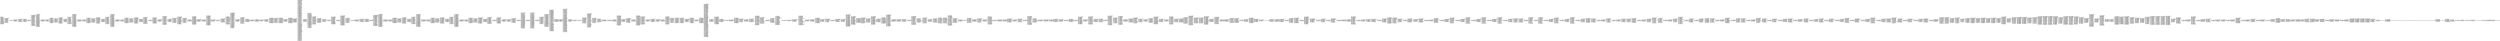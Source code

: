 digraph "graph.cfg.gv" {
	subgraph global {
		node [fontname=Courier fontsize=30.0 rank=same shape=box]
		block_0 [label="0: %00 = #0x1\l2: %01 = #0x40\l4: MSTORE(%01, %00)\l5: [NO_SSA] DUP1\l6: [NO_SSA] PUSH1\l8: [NO_SSA] DUP2\l9: [NO_SSA] MSTORE\la: [NO_SSA] PUSH1\lc: [NO_SSA] ADD\ld: [NO_SSA] PUSH1\lf: [NO_SSA] DUP2\l10: [NO_SSA] MSTORE\l11: [NO_SSA] PUSH1\l13: [NO_SSA] ADD\l14: [NO_SSA] PUSH1\l16: [NO_SSA] DUP2\l17: [NO_SSA] MSTORE\l18: [NO_SSA] POP\l19: [NO_SSA] SWAP1\l1a: [NO_SSA] JUMP\l"]
		block_1b [label="1b: [NO_SSA] JUMPDEST\l1c: [NO_SSA] DUP2\l1d: [NO_SSA] MSTORE\l1e: [NO_SSA] PUSH1\l20: [NO_SSA] ADD\l21: [NO_SSA] SWAP1\l22: [NO_SSA] PUSH1\l24: [NO_SSA] SWAP1\l25: [NO_SSA] SUB\l26: [NO_SSA] SWAP1\l27: [NO_SSA] DUP2\l28: [NO_SSA] PUSH2\l2b: [NO_SSA] JUMPI\l"]
		block_2c [label="2c: [NO_SSA] SWAP1\l2d: [NO_SSA] POP\l"]
		block_2e [label="2e: [NO_SSA] JUMPDEST\l2f: [NO_SSA] POP\l30: [NO_SSA] SWAP1\l31: [NO_SSA] POP\l32: [NO_SSA] PUSH1\l"]
		block_34 [label="34: [NO_SSA] JUMPDEST\l35: [NO_SSA] PUSH1\l37: [NO_SSA] SLOAD\l38: [NO_SSA] DUP2\l39: [NO_SSA] LT\l3a: [NO_SSA] ISZERO\l3b: [NO_SSA] PUSH2\l3e: [NO_SSA] JUMPI\l"]
		block_3f [label="3f: [NO_SSA] PUSH1\l41: [NO_SSA] DUP2\l42: [NO_SSA] DUP2\l43: [NO_SSA] SLOAD\l44: [NO_SSA] DUP2\l45: [NO_SSA] LT\l46: [NO_SSA] PUSH2\l49: [NO_SSA] JUMPI\l"]
		block_4a [label="4a: [NO_SSA] PUSH2\l4d: [NO_SSA] PUSH2\l50: [NO_SSA] JUMP\l"]
		block_51 [label="51: [NO_SSA] JUMPDEST\l52: [NO_SSA] SWAP1\l53: [NO_SSA] PUSH1\l55: [NO_SSA] MSTORE\l56: [NO_SSA] PUSH1\l58: [NO_SSA] PUSH1\l5a: [NO_SSA] SHA3\l5b: [NO_SSA] SWAP1\l5c: [NO_SSA] PUSH1\l5e: [NO_SSA] MUL\l5f: [NO_SSA] ADD\l60: [NO_SSA] PUSH1\l62: [NO_SSA] MLOAD\l63: [NO_SSA] DUP1\l64: [NO_SSA] PUSH1\l66: [NO_SSA] ADD\l67: [NO_SSA] PUSH1\l69: [NO_SSA] MSTORE\l6a: [NO_SSA] SWAP1\l6b: [NO_SSA] DUP2\l6c: [NO_SSA] PUSH1\l6e: [NO_SSA] DUP3\l6f: [NO_SSA] ADD\l70: [NO_SSA] DUP1\l71: [NO_SSA] SLOAD\l72: [NO_SSA] PUSH2\l75: [NO_SSA] SWAP1\l76: [NO_SSA] PUSH2\l79: [NO_SSA] JUMP\l"]
		block_7a [label="7a: [NO_SSA] JUMPDEST\l7b: [NO_SSA] DUP1\l7c: [NO_SSA] PUSH1\l7e: [NO_SSA] ADD\l7f: [NO_SSA] PUSH1\l81: [NO_SSA] DUP1\l82: [NO_SSA] SWAP2\l83: [NO_SSA] DIV\l84: [NO_SSA] MUL\l85: [NO_SSA] PUSH1\l87: [NO_SSA] ADD\l88: [NO_SSA] PUSH1\l8a: [NO_SSA] MLOAD\l8b: [NO_SSA] SWAP1\l8c: [NO_SSA] DUP2\l8d: [NO_SSA] ADD\l8e: [NO_SSA] PUSH1\l90: [NO_SSA] MSTORE\l91: [NO_SSA] DUP1\l92: [NO_SSA] SWAP3\l93: [NO_SSA] SWAP2\l94: [NO_SSA] SWAP1\l95: [NO_SSA] DUP2\l96: [NO_SSA] DUP2\l97: [NO_SSA] MSTORE\l98: [NO_SSA] PUSH1\l9a: [NO_SSA] ADD\l9b: [NO_SSA] DUP3\l9c: [NO_SSA] DUP1\l9d: [NO_SSA] SLOAD\l9e: [NO_SSA] PUSH2\la1: [NO_SSA] SWAP1\la2: [NO_SSA] PUSH2\la5: [NO_SSA] JUMP\l"]
		block_a6 [label="a6: [NO_SSA] JUMPDEST\la7: [NO_SSA] DUP1\la8: [NO_SSA] ISZERO\la9: [NO_SSA] PUSH2\lac: [NO_SSA] JUMPI\l"]
		block_ad [label="ad: [NO_SSA] DUP1\lae: [NO_SSA] PUSH1\lb0: [NO_SSA] LT\lb1: [NO_SSA] PUSH2\lb4: [NO_SSA] JUMPI\l"]
		block_b5 [label="b5: [NO_SSA] PUSH2\lb8: [NO_SSA] DUP1\lb9: [NO_SSA] DUP4\lba: [NO_SSA] SLOAD\lbb: [NO_SSA] DIV\lbc: [NO_SSA] MUL\lbd: [NO_SSA] DUP4\lbe: [NO_SSA] MSTORE\lbf: [NO_SSA] SWAP2\lc0: [NO_SSA] PUSH1\lc2: [NO_SSA] ADD\lc3: [NO_SSA] SWAP2\lc4: [NO_SSA] PUSH2\lc7: [NO_SSA] JUMP\l"]
		block_c8 [label="c8: [NO_SSA] JUMPDEST\lc9: [NO_SSA] DUP3\lca: [NO_SSA] ADD\lcb: [NO_SSA] SWAP2\lcc: [NO_SSA] SWAP1\lcd: [NO_SSA] PUSH1\lcf: [NO_SSA] MSTORE\ld0: [NO_SSA] PUSH1\ld2: [NO_SSA] PUSH1\ld4: [NO_SSA] SHA3\ld5: [NO_SSA] SWAP1\l"]
		block_d6 [label="d6: [NO_SSA] JUMPDEST\ld7: [NO_SSA] DUP2\ld8: [NO_SSA] SLOAD\ld9: [NO_SSA] DUP2\lda: [NO_SSA] MSTORE\ldb: [NO_SSA] SWAP1\ldc: [NO_SSA] PUSH1\lde: [NO_SSA] ADD\ldf: [NO_SSA] SWAP1\le0: [NO_SSA] PUSH1\le2: [NO_SSA] ADD\le3: [NO_SSA] DUP1\le4: [NO_SSA] DUP4\le5: [NO_SSA] GT\le6: [NO_SSA] PUSH2\le9: [NO_SSA] JUMPI\l"]
		block_ea [label="ea: [NO_SSA] DUP3\leb: [NO_SSA] SWAP1\lec: [NO_SSA] SUB\led: [NO_SSA] PUSH1\lef: [NO_SSA] AND\lf0: [NO_SSA] DUP3\lf1: [NO_SSA] ADD\lf2: [NO_SSA] SWAP2\l"]
		block_f3 [label="f3: [NO_SSA] JUMPDEST\lf4: [NO_SSA] POP\lf5: [NO_SSA] POP\lf6: [NO_SSA] POP\lf7: [NO_SSA] POP\lf8: [NO_SSA] POP\lf9: [NO_SSA] DUP2\lfa: [NO_SSA] MSTORE\lfb: [NO_SSA] PUSH1\lfd: [NO_SSA] ADD\lfe: [NO_SSA] PUSH1\l100: [NO_SSA] DUP3\l101: [NO_SSA] ADD\l102: [NO_SSA] DUP1\l103: [NO_SSA] SLOAD\l104: [NO_SSA] PUSH2\l107: [NO_SSA] SWAP1\l108: [NO_SSA] PUSH2\l10b: [NO_SSA] JUMP\l"]
		block_10c [label="10c: [NO_SSA] JUMPDEST\l10d: [NO_SSA] DUP1\l10e: [NO_SSA] PUSH1\l110: [NO_SSA] ADD\l111: [NO_SSA] PUSH1\l113: [NO_SSA] DUP1\l114: [NO_SSA] SWAP2\l115: [NO_SSA] DIV\l116: [NO_SSA] MUL\l117: [NO_SSA] PUSH1\l119: [NO_SSA] ADD\l11a: [NO_SSA] PUSH1\l11c: [NO_SSA] MLOAD\l11d: [NO_SSA] SWAP1\l11e: [NO_SSA] DUP2\l11f: [NO_SSA] ADD\l120: [NO_SSA] PUSH1\l122: [NO_SSA] MSTORE\l123: [NO_SSA] DUP1\l124: [NO_SSA] SWAP3\l125: [NO_SSA] SWAP2\l126: [NO_SSA] SWAP1\l127: [NO_SSA] DUP2\l128: [NO_SSA] DUP2\l129: [NO_SSA] MSTORE\l12a: [NO_SSA] PUSH1\l12c: [NO_SSA] ADD\l12d: [NO_SSA] DUP3\l12e: [NO_SSA] DUP1\l12f: [NO_SSA] SLOAD\l130: [NO_SSA] PUSH2\l133: [NO_SSA] SWAP1\l134: [NO_SSA] PUSH2\l137: [NO_SSA] JUMP\l"]
		block_138 [label="138: [NO_SSA] JUMPDEST\l139: [NO_SSA] DUP1\l13a: [NO_SSA] ISZERO\l13b: [NO_SSA] PUSH2\l13e: [NO_SSA] JUMPI\l"]
		block_13f [label="13f: [NO_SSA] DUP1\l140: [NO_SSA] PUSH1\l142: [NO_SSA] LT\l143: [NO_SSA] PUSH2\l146: [NO_SSA] JUMPI\l"]
		block_147 [label="147: [NO_SSA] PUSH2\l14a: [NO_SSA] DUP1\l14b: [NO_SSA] DUP4\l14c: [NO_SSA] SLOAD\l14d: [NO_SSA] DIV\l14e: [NO_SSA] MUL\l14f: [NO_SSA] DUP4\l150: [NO_SSA] MSTORE\l151: [NO_SSA] SWAP2\l152: [NO_SSA] PUSH1\l154: [NO_SSA] ADD\l155: [NO_SSA] SWAP2\l156: [NO_SSA] PUSH2\l159: [NO_SSA] JUMP\l"]
		block_15a [label="15a: [NO_SSA] JUMPDEST\l15b: [NO_SSA] DUP3\l15c: [NO_SSA] ADD\l15d: [NO_SSA] SWAP2\l15e: [NO_SSA] SWAP1\l15f: [NO_SSA] PUSH1\l161: [NO_SSA] MSTORE\l162: [NO_SSA] PUSH1\l164: [NO_SSA] PUSH1\l166: [NO_SSA] SHA3\l167: [NO_SSA] SWAP1\l"]
		block_168 [label="168: [NO_SSA] JUMPDEST\l169: [NO_SSA] DUP2\l16a: [NO_SSA] SLOAD\l16b: [NO_SSA] DUP2\l16c: [NO_SSA] MSTORE\l16d: [NO_SSA] SWAP1\l16e: [NO_SSA] PUSH1\l170: [NO_SSA] ADD\l171: [NO_SSA] SWAP1\l172: [NO_SSA] PUSH1\l174: [NO_SSA] ADD\l175: [NO_SSA] DUP1\l176: [NO_SSA] DUP4\l177: [NO_SSA] GT\l178: [NO_SSA] PUSH2\l17b: [NO_SSA] JUMPI\l"]
		block_17c [label="17c: [NO_SSA] DUP3\l17d: [NO_SSA] SWAP1\l17e: [NO_SSA] SUB\l17f: [NO_SSA] PUSH1\l181: [NO_SSA] AND\l182: [NO_SSA] DUP3\l183: [NO_SSA] ADD\l184: [NO_SSA] SWAP2\l"]
		block_185 [label="185: [NO_SSA] JUMPDEST\l186: [NO_SSA] POP\l187: [NO_SSA] POP\l188: [NO_SSA] POP\l189: [NO_SSA] POP\l18a: [NO_SSA] POP\l18b: [NO_SSA] DUP2\l18c: [NO_SSA] MSTORE\l18d: [NO_SSA] PUSH1\l18f: [NO_SSA] ADD\l190: [NO_SSA] PUSH1\l192: [NO_SSA] DUP3\l193: [NO_SSA] ADD\l194: [NO_SSA] DUP1\l195: [NO_SSA] SLOAD\l196: [NO_SSA] PUSH2\l199: [NO_SSA] SWAP1\l19a: [NO_SSA] PUSH2\l19d: [NO_SSA] JUMP\l"]
		block_19e [label="19e: [NO_SSA] JUMPDEST\l19f: [NO_SSA] DUP1\l1a0: [NO_SSA] PUSH1\l1a2: [NO_SSA] ADD\l1a3: [NO_SSA] PUSH1\l1a5: [NO_SSA] DUP1\l1a6: [NO_SSA] SWAP2\l1a7: [NO_SSA] DIV\l1a8: [NO_SSA] MUL\l1a9: [NO_SSA] PUSH1\l1ab: [NO_SSA] ADD\l1ac: [NO_SSA] PUSH1\l1ae: [NO_SSA] MLOAD\l1af: [NO_SSA] SWAP1\l1b0: [NO_SSA] DUP2\l1b1: [NO_SSA] ADD\l1b2: [NO_SSA] PUSH1\l1b4: [NO_SSA] MSTORE\l1b5: [NO_SSA] DUP1\l1b6: [NO_SSA] SWAP3\l1b7: [NO_SSA] SWAP2\l1b8: [NO_SSA] SWAP1\l1b9: [NO_SSA] DUP2\l1ba: [NO_SSA] DUP2\l1bb: [NO_SSA] MSTORE\l1bc: [NO_SSA] PUSH1\l1be: [NO_SSA] ADD\l1bf: [NO_SSA] DUP3\l1c0: [NO_SSA] DUP1\l1c1: [NO_SSA] SLOAD\l1c2: [NO_SSA] PUSH2\l1c5: [NO_SSA] SWAP1\l1c6: [NO_SSA] PUSH2\l1c9: [NO_SSA] JUMP\l"]
		block_1ca [label="1ca: [NO_SSA] JUMPDEST\l1cb: [NO_SSA] DUP1\l1cc: [NO_SSA] ISZERO\l1cd: [NO_SSA] PUSH2\l1d0: [NO_SSA] JUMPI\l"]
		block_1d1 [label="1d1: [NO_SSA] DUP1\l1d2: [NO_SSA] PUSH1\l1d4: [NO_SSA] LT\l1d5: [NO_SSA] PUSH2\l1d8: [NO_SSA] JUMPI\l"]
		block_1d9 [label="1d9: [NO_SSA] PUSH2\l1dc: [NO_SSA] DUP1\l1dd: [NO_SSA] DUP4\l1de: [NO_SSA] SLOAD\l1df: [NO_SSA] DIV\l1e0: [NO_SSA] MUL\l1e1: [NO_SSA] DUP4\l1e2: [NO_SSA] MSTORE\l1e3: [NO_SSA] SWAP2\l1e4: [NO_SSA] PUSH1\l1e6: [NO_SSA] ADD\l1e7: [NO_SSA] SWAP2\l1e8: [NO_SSA] PUSH2\l1eb: [NO_SSA] JUMP\l"]
		block_1ec [label="1ec: [NO_SSA] JUMPDEST\l1ed: [NO_SSA] DUP3\l1ee: [NO_SSA] ADD\l1ef: [NO_SSA] SWAP2\l1f0: [NO_SSA] SWAP1\l1f1: [NO_SSA] PUSH1\l1f3: [NO_SSA] MSTORE\l1f4: [NO_SSA] PUSH1\l1f6: [NO_SSA] PUSH1\l1f8: [NO_SSA] SHA3\l1f9: [NO_SSA] SWAP1\l"]
		block_1fa [label="1fa: [NO_SSA] JUMPDEST\l1fb: [NO_SSA] DUP2\l1fc: [NO_SSA] SLOAD\l1fd: [NO_SSA] DUP2\l1fe: [NO_SSA] MSTORE\l1ff: [NO_SSA] SWAP1\l200: [NO_SSA] PUSH1\l202: [NO_SSA] ADD\l203: [NO_SSA] SWAP1\l204: [NO_SSA] PUSH1\l206: [NO_SSA] ADD\l207: [NO_SSA] DUP1\l208: [NO_SSA] DUP4\l209: [NO_SSA] GT\l20a: [NO_SSA] PUSH2\l20d: [NO_SSA] JUMPI\l"]
		block_20e [label="20e: [NO_SSA] DUP3\l20f: [NO_SSA] SWAP1\l210: [NO_SSA] SUB\l211: [NO_SSA] PUSH1\l213: [NO_SSA] AND\l214: [NO_SSA] DUP3\l215: [NO_SSA] ADD\l216: [NO_SSA] SWAP2\l"]
		block_217 [label="217: [NO_SSA] JUMPDEST\l218: [NO_SSA] POP\l219: [NO_SSA] POP\l21a: [NO_SSA] POP\l21b: [NO_SSA] POP\l21c: [NO_SSA] POP\l21d: [NO_SSA] DUP2\l21e: [NO_SSA] MSTORE\l21f: [NO_SSA] POP\l220: [NO_SSA] POP\l221: [NO_SSA] DUP3\l222: [NO_SSA] DUP3\l223: [NO_SSA] DUP2\l224: [NO_SSA] MLOAD\l225: [NO_SSA] DUP2\l226: [NO_SSA] LT\l227: [NO_SSA] PUSH2\l22a: [NO_SSA] JUMPI\l"]
		block_22b [label="22b: [NO_SSA] PUSH2\l22e: [NO_SSA] PUSH2\l231: [NO_SSA] JUMP\l"]
		block_232 [label="232: [NO_SSA] JUMPDEST\l233: [NO_SSA] PUSH1\l235: [NO_SSA] MUL\l236: [NO_SSA] PUSH1\l238: [NO_SSA] ADD\l239: [NO_SSA] ADD\l23a: [NO_SSA] DUP2\l23b: [NO_SSA] SWAP1\l23c: [NO_SSA] MSTORE\l23d: [NO_SSA] POP\l23e: [NO_SSA] DUP1\l23f: [NO_SSA] DUP1\l240: [NO_SSA] PUSH2\l243: [NO_SSA] SWAP1\l244: [NO_SSA] PUSH2\l247: [NO_SSA] JUMP\l"]
		block_248 [label="248: [NO_SSA] JUMPDEST\l249: [NO_SSA] SWAP2\l24a: [NO_SSA] POP\l24b: [NO_SSA] POP\l24c: [NO_SSA] PUSH2\l24f: [NO_SSA] JUMP\l"]
		block_250 [label="250: [NO_SSA] JUMPDEST\l251: [NO_SSA] POP\l252: [NO_SSA] PUSH1\l254: [NO_SSA] PUSH2\l257: [NO_SSA] PUSH1\l259: [NO_SSA] PUSH1\l25b: [NO_SSA] MLOAD\l25c: [NO_SSA] DUP1\l25d: [NO_SSA] PUSH1\l25f: [NO_SSA] ADD\l260: [NO_SSA] PUSH1\l262: [NO_SSA] MSTORE\l263: [NO_SSA] SWAP1\l264: [NO_SSA] DUP2\l265: [NO_SSA] PUSH1\l267: [NO_SSA] DUP3\l268: [NO_SSA] ADD\l269: [NO_SSA] DUP1\l26a: [NO_SSA] SLOAD\l26b: [NO_SSA] PUSH2\l26e: [NO_SSA] SWAP1\l26f: [NO_SSA] PUSH2\l272: [NO_SSA] JUMP\l"]
		block_273 [label="273: [NO_SSA] JUMPDEST\l274: [NO_SSA] SWAP1\l275: [NO_SSA] POP\l276: [NO_SSA] PUSH1\l278: [NO_SSA] PUSH2\l27b: [NO_SSA] DUP3\l27c: [NO_SSA] PUSH2\l27f: [NO_SSA] JUMP\l"]
		block_280 [label="280: [NO_SSA] JUMPDEST\l281: [NO_SSA] SWAP1\l282: [NO_SSA] POP\l283: [NO_SSA] DUP1\l284: [NO_SSA] PUSH1\l286: [NO_SSA] MLOAD\l287: [NO_SSA] PUSH1\l289: [NO_SSA] ADD\l28a: [NO_SSA] PUSH2\l28d: [NO_SSA] SWAP2\l28e: [NO_SSA] SWAP1\l28f: [NO_SSA] PUSH2\l292: [NO_SSA] JUMP\l"]
		block_293 [label="293: [NO_SSA] JUMPDEST\l294: [NO_SSA] PUSH1\l296: [NO_SSA] MLOAD\l297: [NO_SSA] PUSH1\l299: [NO_SSA] DUP2\l29a: [NO_SSA] DUP4\l29b: [NO_SSA] SUB\l29c: [NO_SSA] SUB\l29d: [NO_SSA] DUP2\l29e: [NO_SSA] MSTORE\l29f: [NO_SSA] SWAP1\l2a0: [NO_SSA] PUSH1\l2a2: [NO_SSA] MSTORE\l2a3: [NO_SSA] SWAP4\l2a4: [NO_SSA] POP\l2a5: [NO_SSA] POP\l2a6: [NO_SSA] POP\l2a7: [NO_SSA] POP\l2a8: [NO_SSA] SWAP1\l2a9: [NO_SSA] JUMP\l"]
		block_2aa [label="2aa: [NO_SSA] JUMPDEST\l2ab: [NO_SSA] PUSH1\l2ad: [NO_SSA] SLOAD\l2ae: [NO_SSA] PUSH20\l2c3: [NO_SSA] PUSH3\l2c7: [NO_SSA] SWAP1\l2c8: [NO_SSA] SWAP2\l2c9: [NO_SSA] DIV\l2ca: [NO_SSA] AND\l2cb: [NO_SSA] CALLER\l2cc: [NO_SSA] EQ\l2cd: [NO_SSA] PUSH2\l2d0: [NO_SSA] JUMPI\l"]
		block_2d1 [label="2d1: [NO_SSA] PUSH1\l2d3: [NO_SSA] MLOAD\l2d4: [NO_SSA] PUSH3\l2d8: [NO_SSA] PUSH1\l2da: [NO_SSA] INVALID\l"]
		block_2db [label="2db: [NO_SSA] DUP2\l2dc: [NO_SSA] MSTORE\l2dd: [NO_SSA] PUSH1\l2df: [NO_SSA] PUSH1\l2e1: [NO_SSA] DUP3\l2e2: [NO_SSA] ADD\l2e3: [NO_SSA] DUP2\l2e4: [NO_SSA] SWAP1\l2e5: [NO_SSA] MSTORE\l2e6: [NO_SSA] PUSH1\l2e8: [NO_SSA] DUP3\l2e9: [NO_SSA] ADD\l2ea: [NO_SSA] MSTORE\l2eb: [NO_SSA] PUSH32\l30c: [NO_SSA] PUSH1\l30e: [NO_SSA] DUP3\l30f: [NO_SSA] ADD\l310: [NO_SSA] MSTORE\l311: [NO_SSA] PUSH1\l313: [NO_SSA] ADD\l314: [NO_SSA] PUSH2\l317: [NO_SSA] JUMP\l"]
		block_318 [label="318: [NO_SSA] JUMPDEST\l319: [NO_SSA] PUSH20\l32e: [NO_SSA] DUP2\l32f: [NO_SSA] AND\l330: [NO_SSA] PUSH2\l333: [NO_SSA] JUMPI\l"]
		block_334 [label="334: [NO_SSA] PUSH1\l336: [NO_SSA] MLOAD\l337: [NO_SSA] PUSH3\l33b: [NO_SSA] PUSH1\l33d: [NO_SSA] INVALID\l"]
		block_33e [label="33e: [NO_SSA] DUP2\l33f: [NO_SSA] MSTORE\l340: [NO_SSA] PUSH1\l342: [NO_SSA] PUSH1\l344: [NO_SSA] DUP3\l345: [NO_SSA] ADD\l346: [NO_SSA] MSTORE\l347: [NO_SSA] PUSH1\l349: [NO_SSA] PUSH1\l34b: [NO_SSA] DUP3\l34c: [NO_SSA] ADD\l34d: [NO_SSA] MSTORE\l34e: [NO_SSA] PUSH32\l36f: [NO_SSA] PUSH1\l371: [NO_SSA] DUP3\l372: [NO_SSA] ADD\l373: [NO_SSA] MSTORE\l374: [NO_SSA] PUSH32\l395: [NO_SSA] PUSH1\l397: [NO_SSA] DUP3\l398: [NO_SSA] ADD\l399: [NO_SSA] MSTORE\l39a: [NO_SSA] PUSH1\l39c: [NO_SSA] ADD\l39d: [NO_SSA] PUSH2\l3a0: [NO_SSA] JUMP\l"]
		block_3a1 [label="3a1: [NO_SSA] JUMPDEST\l3a2: [NO_SSA] PUSH2\l3a5: [NO_SSA] DUP2\l3a6: [NO_SSA] PUSH2\l3a9: [NO_SSA] JUMP\l"]
		block_3aa [label="3aa: [NO_SSA] JUMPDEST\l3ab: [NO_SSA] POP\l3ac: [NO_SSA] JUMP\l"]
		block_3ad [label="3ad: [NO_SSA] JUMPDEST\l3ae: [NO_SSA] PUSH1\l3b0: [NO_SSA] DUP1\l3b1: [NO_SSA] SLOAD\l3b2: [NO_SSA] DUP3\l3b3: [NO_SSA] LT\l3b4: [NO_SSA] DUP1\l3b5: [NO_SSA] ISZERO\l3b6: [NO_SSA] PUSH2\l3b9: [NO_SSA] JUMPI\l"]
		block_3ba [label="3ba: [NO_SSA] POP\l3bb: [NO_SSA] POP\l3bc: [NO_SSA] PUSH1\l3be: [NO_SSA] SWAP1\l3bf: [NO_SSA] DUP2\l3c0: [NO_SSA] MSTORE\l3c1: [NO_SSA] PUSH1\l3c3: [NO_SSA] PUSH1\l3c5: [NO_SSA] MSTORE\l3c6: [NO_SSA] PUSH1\l3c8: [NO_SSA] SWAP1\l3c9: [NO_SSA] SHA3\l3ca: [NO_SSA] SLOAD\l3cb: [NO_SSA] PUSH29\l3e9: [NO_SSA] SWAP1\l3ea: [NO_SSA] DIV\l3eb: [NO_SSA] PUSH1\l3ed: [NO_SSA] AND\l3ee: [NO_SSA] ISZERO\l3ef: [NO_SSA] SWAP1\l3f0: [NO_SSA] JUMP\l"]
		block_3f1 [label="3f1: [NO_SSA] JUMPDEST\l3f2: [NO_SSA] PUSH1\l3f4: [NO_SSA] DUP3\l3f5: [NO_SSA] DUP2\l3f6: [NO_SSA] MSTORE\l3f7: [NO_SSA] PUSH1\l3f9: [NO_SSA] PUSH1\l3fb: [NO_SSA] MSTORE\l3fc: [NO_SSA] PUSH1\l3fe: [NO_SSA] DUP1\l3ff: [NO_SSA] DUP3\l400: [NO_SSA] SHA3\l401: [NO_SSA] DUP1\l402: [NO_SSA] SLOAD\l403: [NO_SSA] PUSH32\l424: [NO_SSA] AND\l425: [NO_SSA] PUSH20\l43a: [NO_SSA] DUP8\l43b: [NO_SSA] DUP2\l43c: [NO_SSA] AND\l43d: [NO_SSA] SWAP2\l43e: [NO_SSA] DUP3\l43f: [NO_SSA] OR\l440: [NO_SSA] SWAP1\l441: [NO_SSA] SWAP3\l442: [NO_SSA] SSTORE\l443: [NO_SSA] SWAP2\l444: [NO_SSA] MLOAD\l445: [NO_SSA] DUP6\l446: [NO_SSA] SWAP4\l447: [NO_SSA] SWAP2\l448: [NO_SSA] DUP6\l449: [NO_SSA] AND\l44a: [NO_SSA] SWAP2\l44b: [NO_SSA] PUSH32\l46c: [NO_SSA] SWAP2\l46d: [NO_SSA] LOG4\l46e: [NO_SSA] POP\l46f: [NO_SSA] POP\l470: [NO_SSA] POP\l471: [NO_SSA] JUMP\l"]
		block_472 [label="472: [NO_SSA] JUMPDEST\l473: [NO_SSA] PUSH1\l475: [NO_SSA] PUSH2\l478: [NO_SSA] DUP3\l479: [NO_SSA] PUSH2\l47c: [NO_SSA] JUMP\l"]
		block_47d [label="47d: [NO_SSA] JUMPDEST\l47e: [NO_SSA] DUP1\l47f: [NO_SSA] MLOAD\l480: [NO_SSA] SWAP1\l481: [NO_SSA] SWAP2\l482: [NO_SSA] POP\l483: [NO_SSA] PUSH1\l485: [NO_SSA] SWAP1\l486: [NO_SSA] PUSH20\l49b: [NO_SSA] AND\l49c: [NO_SSA] CALLER\l49d: [NO_SSA] PUSH20\l4b2: [NO_SSA] AND\l4b3: [NO_SSA] EQ\l4b4: [NO_SSA] DUP1\l4b5: [NO_SSA] PUSH2\l4b8: [NO_SSA] JUMPI\l"]
		block_4b9 [label="4b9: [NO_SSA] POP\l4ba: [NO_SSA] DUP2\l4bb: [NO_SSA] MLOAD\l4bc: [NO_SSA] PUSH2\l4bf: [NO_SSA] SWAP1\l4c0: [NO_SSA] CALLER\l4c1: [NO_SSA] PUSH2\l4c4: [NO_SSA] JUMP\l"]
		block_4c5 [label="4c5: [NO_SSA] JUMPDEST\l4c6: [NO_SSA] DUP1\l4c7: [NO_SSA] PUSH2\l4ca: [NO_SSA] JUMPI\l"]
		block_4cb [label="4cb: [NO_SSA] POP\l4cc: [NO_SSA] CALLER\l4cd: [NO_SSA] PUSH2\l4d0: [NO_SSA] DUP5\l4d1: [NO_SSA] PUSH2\l4d4: [NO_SSA] JUMP\l"]
		block_4d5 [label="4d5: [NO_SSA] JUMPDEST\l4d6: [NO_SSA] PUSH20\l4eb: [NO_SSA] AND\l4ec: [NO_SSA] EQ\l"]
		block_4ed [label="4ed: [NO_SSA] JUMPDEST\l4ee: [NO_SSA] SWAP1\l4ef: [NO_SSA] POP\l4f0: [NO_SSA] DUP1\l4f1: [NO_SSA] PUSH2\l4f4: [NO_SSA] JUMPI\l"]
		block_4f5 [label="4f5: [NO_SSA] PUSH1\l4f7: [NO_SSA] MLOAD\l4f8: [NO_SSA] PUSH32\l519: [NO_SSA] DUP2\l51a: [NO_SSA] MSTORE\l51b: [NO_SSA] PUSH1\l51d: [NO_SSA] ADD\l51e: [NO_SSA] PUSH1\l520: [NO_SSA] MLOAD\l521: [NO_SSA] DUP1\l522: [NO_SSA] SWAP2\l523: [NO_SSA] SUB\l524: [NO_SSA] SWAP1\l525: [NO_SSA] REVERT\l"]
		block_526 [label="526: [NO_SSA] JUMPDEST\l527: [NO_SSA] DUP5\l528: [NO_SSA] PUSH20\l53d: [NO_SSA] AND\l53e: [NO_SSA] DUP3\l53f: [NO_SSA] PUSH1\l541: [NO_SSA] ADD\l542: [NO_SSA] MLOAD\l543: [NO_SSA] PUSH20\l558: [NO_SSA] AND\l559: [NO_SSA] EQ\l55a: [NO_SSA] PUSH2\l55d: [NO_SSA] JUMPI\l"]
		block_55e [label="55e: [NO_SSA] PUSH1\l560: [NO_SSA] MLOAD\l561: [NO_SSA] PUSH32\l582: [NO_SSA] DUP2\l583: [NO_SSA] MSTORE\l584: [NO_SSA] PUSH1\l586: [NO_SSA] ADD\l587: [NO_SSA] PUSH1\l589: [NO_SSA] MLOAD\l58a: [NO_SSA] DUP1\l58b: [NO_SSA] SWAP2\l58c: [NO_SSA] SUB\l58d: [NO_SSA] SWAP1\l58e: [NO_SSA] REVERT\l"]
		block_58f [label="58f: [NO_SSA] JUMPDEST\l590: [NO_SSA] PUSH20\l5a5: [NO_SSA] DUP5\l5a6: [NO_SSA] AND\l5a7: [NO_SSA] PUSH2\l5aa: [NO_SSA] JUMPI\l"]
		block_5ab [label="5ab: [NO_SSA] PUSH1\l5ad: [NO_SSA] MLOAD\l5ae: [NO_SSA] PUSH32\l5cf: [NO_SSA] DUP2\l5d0: [NO_SSA] MSTORE\l5d1: [NO_SSA] PUSH1\l5d3: [NO_SSA] ADD\l5d4: [NO_SSA] PUSH1\l5d6: [NO_SSA] MLOAD\l5d7: [NO_SSA] DUP1\l5d8: [NO_SSA] SWAP2\l5d9: [NO_SSA] SUB\l5da: [NO_SSA] SWAP1\l5db: [NO_SSA] REVERT\l"]
		block_5dc [label="5dc: [NO_SSA] JUMPDEST\l5dd: [NO_SSA] PUSH2\l5e0: [NO_SSA] PUSH1\l5e2: [NO_SSA] DUP5\l5e3: [NO_SSA] DUP5\l5e4: [NO_SSA] PUSH1\l5e6: [NO_SSA] ADD\l5e7: [NO_SSA] MLOAD\l5e8: [NO_SSA] PUSH2\l5eb: [NO_SSA] JUMP\l"]
		block_5ec [label="5ec: [NO_SSA] JUMPDEST\l5ed: [NO_SSA] PUSH20\l602: [NO_SSA] DUP6\l603: [NO_SSA] DUP2\l604: [NO_SSA] AND\l605: [NO_SSA] PUSH1\l607: [NO_SSA] SWAP1\l608: [NO_SSA] DUP2\l609: [NO_SSA] MSTORE\l60a: [NO_SSA] PUSH1\l60c: [NO_SSA] PUSH1\l60e: [NO_SSA] SWAP1\l60f: [NO_SSA] DUP2\l610: [NO_SSA] MSTORE\l611: [NO_SSA] PUSH1\l613: [NO_SSA] DUP1\l614: [NO_SSA] DUP4\l615: [NO_SSA] SHA3\l616: [NO_SSA] DUP1\l617: [NO_SSA] SLOAD\l618: [NO_SSA] PUSH32\l639: [NO_SSA] DUP1\l63a: [NO_SSA] DUP3\l63b: [NO_SSA] AND\l63c: [NO_SSA] PUSH8\l645: [NO_SSA] SWAP3\l646: [NO_SSA] DUP4\l647: [NO_SSA] AND\l648: [NO_SSA] PUSH32\l669: [NO_SSA] ADD\l66a: [NO_SSA] DUP4\l66b: [NO_SSA] AND\l66c: [NO_SSA] OR\l66d: [NO_SSA] SWAP1\l66e: [NO_SSA] SWAP3\l66f: [NO_SSA] SSTORE\l670: [NO_SSA] DUP10\l671: [NO_SSA] DUP7\l672: [NO_SSA] AND\l673: [NO_SSA] DUP1\l674: [NO_SSA] DUP7\l675: [NO_SSA] MSTORE\l676: [NO_SSA] DUP4\l677: [NO_SSA] DUP7\l678: [NO_SSA] SHA3\l679: [NO_SSA] DUP1\l67a: [NO_SSA] SLOAD\l67b: [NO_SSA] SWAP4\l67c: [NO_SSA] DUP5\l67d: [NO_SSA] AND\l67e: [NO_SSA] SWAP4\l67f: [NO_SSA] DUP4\l680: [NO_SSA] AND\l681: [NO_SSA] PUSH1\l683: [NO_SSA] SWAP1\l684: [NO_SSA] DUP2\l685: [NO_SSA] ADD\l686: [NO_SSA] DUP5\l687: [NO_SSA] AND\l688: [NO_SSA] SWAP5\l689: [NO_SSA] SWAP1\l68a: [NO_SSA] SWAP5\l68b: [NO_SSA] OR\l68c: [NO_SSA] SWAP1\l68d: [NO_SSA] SSTORE\l68e: [NO_SSA] DUP10\l68f: [NO_SSA] DUP7\l690: [NO_SSA] MSTORE\l691: [NO_SSA] PUSH1\l693: [NO_SSA] SWAP1\l694: [NO_SSA] SWAP5\l695: [NO_SSA] MSTORE\l696: [NO_SSA] DUP3\l697: [NO_SSA] DUP6\l698: [NO_SSA] SHA3\l699: [NO_SSA] DUP1\l69a: [NO_SSA] SLOAD\l69b: [NO_SSA] PUSH32\l6bc: [NO_SSA] AND\l6bd: [NO_SSA] SWAP1\l6be: [NO_SSA] SWAP5\l6bf: [NO_SSA] OR\l6c0: [NO_SSA] PUSH21\l6d6: [NO_SSA] TIMESTAMP\l6d7: [NO_SSA] SWAP1\l6d8: [NO_SSA] SWAP3\l6d9: [NO_SSA] AND\l6da: [NO_SSA] SWAP2\l6db: [NO_SSA] SWAP1\l6dc: [NO_SSA] SWAP2\l6dd: [NO_SSA] MUL\l6de: [NO_SSA] OR\l6df: [NO_SSA] SWAP1\l6e0: [NO_SSA] SWAP3\l6e1: [NO_SSA] SSTORE\l6e2: [NO_SSA] SWAP1\l6e3: [NO_SSA] DUP7\l6e4: [NO_SSA] ADD\l6e5: [NO_SSA] DUP1\l6e6: [NO_SSA] DUP4\l6e7: [NO_SSA] MSTORE\l6e8: [NO_SSA] SWAP2\l6e9: [NO_SSA] SHA3\l6ea: [NO_SSA] SLOAD\l6eb: [NO_SSA] SWAP1\l6ec: [NO_SSA] SWAP2\l6ed: [NO_SSA] AND\l6ee: [NO_SSA] PUSH2\l6f1: [NO_SSA] JUMPI\l"]
		block_6f2 [label="6f2: [NO_SSA] PUSH1\l6f4: [NO_SSA] SLOAD\l6f5: [NO_SSA] DUP2\l6f6: [NO_SSA] LT\l6f7: [NO_SSA] ISZERO\l6f8: [NO_SSA] PUSH2\l6fb: [NO_SSA] JUMPI\l"]
		block_6fc [label="6fc: [NO_SSA] DUP3\l6fd: [NO_SSA] MLOAD\l6fe: [NO_SSA] PUSH1\l700: [NO_SSA] DUP3\l701: [NO_SSA] DUP2\l702: [NO_SSA] MSTORE\l703: [NO_SSA] PUSH1\l705: [NO_SSA] PUSH1\l707: [NO_SSA] SWAP1\l708: [NO_SSA] DUP2\l709: [NO_SSA] MSTORE\l70a: [NO_SSA] PUSH1\l70c: [NO_SSA] SWAP1\l70d: [NO_SSA] SWAP2\l70e: [NO_SSA] SHA3\l70f: [NO_SSA] DUP1\l710: [NO_SSA] SLOAD\l711: [NO_SSA] SWAP2\l712: [NO_SSA] DUP7\l713: [NO_SSA] ADD\l714: [NO_SSA] MLOAD\l715: [NO_SSA] PUSH8\l71e: [NO_SSA] AND\l71f: [NO_SSA] PUSH21\l735: [NO_SSA] MUL\l736: [NO_SSA] PUSH32\l757: [NO_SSA] SWAP1\l758: [NO_SSA] SWAP3\l759: [NO_SSA] AND\l75a: [NO_SSA] PUSH20\l76f: [NO_SSA] SWAP1\l770: [NO_SSA] SWAP4\l771: [NO_SSA] AND\l772: [NO_SSA] SWAP3\l773: [NO_SSA] SWAP1\l774: [NO_SSA] SWAP3\l775: [NO_SSA] OR\l776: [NO_SSA] OR\l777: [NO_SSA] SWAP1\l778: [NO_SSA] SSTORE\l"]
		block_779 [label="779: [NO_SSA] JUMPDEST\l77a: [NO_SSA] POP\l77b: [NO_SSA] DUP3\l77c: [NO_SSA] DUP5\l77d: [NO_SSA] PUSH20\l792: [NO_SSA] AND\l793: [NO_SSA] DUP7\l794: [NO_SSA] PUSH20\l7a9: [NO_SSA] AND\l7aa: [NO_SSA] PUSH32\l7cb: [NO_SSA] PUSH1\l7cd: [NO_SSA] MLOAD\l7ce: [NO_SSA] PUSH1\l7d0: [NO_SSA] MLOAD\l7d1: [NO_SSA] DUP1\l7d2: [NO_SSA] SWAP2\l7d3: [NO_SSA] SUB\l7d4: [NO_SSA] SWAP1\l7d5: [NO_SSA] LOG4\l7d6: [NO_SSA] PUSH2\l7d9: [NO_SSA] JUMP\l"]
		block_7da [label="7da: [NO_SSA] JUMPDEST\l7db: [NO_SSA] PUSH1\l7dd: [NO_SSA] SLOAD\l7de: [NO_SSA] PUSH1\l7e0: [NO_SSA] SWAP1\l7e1: [NO_SSA] PUSH1\l7e3: [NO_SSA] SWAP1\l7e4: [NO_SSA] PUSH2\l7e7: [NO_SSA] SWAP1\l7e8: [NO_SSA] PUSH1\l7ea: [NO_SSA] PUSH2\l7ed: [NO_SSA] JUMP\l"]
		block_7ee [label="7ee: [NO_SSA] JUMPDEST\l7ef: [NO_SSA] PUSH8\l7f8: [NO_SSA] DUP2\l7f9: [NO_SSA] GT\l7fa: [NO_SSA] ISZERO\l7fb: [NO_SSA] PUSH2\l7fe: [NO_SSA] JUMPI\l"]
		block_7ff [label="7ff: [NO_SSA] PUSH2\l802: [NO_SSA] PUSH2\l805: [NO_SSA] JUMP\l"]
		block_806 [label="806: [NO_SSA] JUMPDEST\l807: [NO_SSA] PUSH1\l809: [NO_SSA] MLOAD\l80a: [NO_SSA] SWAP1\l80b: [NO_SSA] DUP1\l80c: [NO_SSA] DUP3\l80d: [NO_SSA] MSTORE\l80e: [NO_SSA] DUP1\l80f: [NO_SSA] PUSH1\l811: [NO_SSA] MUL\l812: [NO_SSA] PUSH1\l814: [NO_SSA] ADD\l815: [NO_SSA] DUP3\l816: [NO_SSA] ADD\l817: [NO_SSA] PUSH1\l819: [NO_SSA] MSTORE\l81a: [NO_SSA] DUP1\l81b: [NO_SSA] ISZERO\l81c: [NO_SSA] PUSH2\l81f: [NO_SSA] JUMPI\l"]
		block_820 [label="820: [NO_SSA] DUP2\l821: [NO_SSA] PUSH1\l823: [NO_SSA] ADD\l"]
		block_824 [label="824: [NO_SSA] JUMPDEST\l825: [NO_SSA] PUSH2\l828: [NO_SSA] PUSH1\l82a: [NO_SSA] MLOAD\l82b: [NO_SSA] DUP1\l82c: [NO_SSA] PUSH1\l82e: [NO_SSA] ADD\l82f: [NO_SSA] PUSH1\l831: [NO_SSA] MSTORE\l832: [NO_SSA] DUP1\l833: [NO_SSA] PUSH1\l835: [NO_SSA] DUP2\l836: [NO_SSA] MSTORE\l837: [NO_SSA] PUSH1\l839: [NO_SSA] ADD\l83a: [NO_SSA] PUSH1\l83c: [NO_SSA] DUP2\l83d: [NO_SSA] MSTORE\l83e: [NO_SSA] PUSH1\l840: [NO_SSA] ADD\l841: [NO_SSA] PUSH1\l843: [NO_SSA] DUP2\l844: [NO_SSA] MSTORE\l845: [NO_SSA] POP\l846: [NO_SSA] SWAP1\l847: [NO_SSA] JUMP\l"]
		block_848 [label="848: [NO_SSA] JUMPDEST\l849: [NO_SSA] DUP2\l84a: [NO_SSA] MSTORE\l84b: [NO_SSA] PUSH1\l84d: [NO_SSA] ADD\l84e: [NO_SSA] SWAP1\l84f: [NO_SSA] PUSH1\l851: [NO_SSA] SWAP1\l852: [NO_SSA] SUB\l853: [NO_SSA] SWAP1\l854: [NO_SSA] DUP2\l855: [NO_SSA] PUSH2\l858: [NO_SSA] JUMPI\l"]
		block_859 [label="859: [NO_SSA] SWAP1\l85a: [NO_SSA] POP\l"]
		block_85b [label="85b: [NO_SSA] JUMPDEST\l85c: [NO_SSA] POP\l85d: [NO_SSA] SWAP1\l85e: [NO_SSA] POP\l85f: [NO_SSA] PUSH1\l"]
		block_861 [label="861: [NO_SSA] JUMPDEST\l862: [NO_SSA] PUSH1\l864: [NO_SSA] SLOAD\l865: [NO_SSA] DUP2\l866: [NO_SSA] LT\l867: [NO_SSA] ISZERO\l868: [NO_SSA] PUSH2\l86b: [NO_SSA] JUMPI\l"]
		block_86c [label="86c: [NO_SSA] PUSH1\l86e: [NO_SSA] DUP2\l86f: [NO_SSA] DUP2\l870: [NO_SSA] SLOAD\l871: [NO_SSA] DUP2\l872: [NO_SSA] LT\l873: [NO_SSA] PUSH2\l876: [NO_SSA] JUMPI\l"]
		block_877 [label="877: [NO_SSA] PUSH2\l87a: [NO_SSA] PUSH2\l87d: [NO_SSA] JUMP\l"]
		block_87e [label="87e: [NO_SSA] JUMPDEST\l87f: [NO_SSA] SWAP1\l880: [NO_SSA] PUSH1\l882: [NO_SSA] MSTORE\l883: [NO_SSA] PUSH1\l885: [NO_SSA] PUSH1\l887: [NO_SSA] SHA3\l888: [NO_SSA] SWAP1\l889: [NO_SSA] PUSH1\l88b: [NO_SSA] MUL\l88c: [NO_SSA] ADD\l88d: [NO_SSA] PUSH1\l88f: [NO_SSA] MLOAD\l890: [NO_SSA] DUP1\l891: [NO_SSA] PUSH1\l893: [NO_SSA] ADD\l894: [NO_SSA] PUSH1\l896: [NO_SSA] MSTORE\l897: [NO_SSA] SWAP1\l898: [NO_SSA] DUP2\l899: [NO_SSA] PUSH1\l89b: [NO_SSA] DUP3\l89c: [NO_SSA] ADD\l89d: [NO_SSA] DUP1\l89e: [NO_SSA] SLOAD\l89f: [NO_SSA] PUSH2\l8a2: [NO_SSA] SWAP1\l8a3: [NO_SSA] PUSH2\l8a6: [NO_SSA] JUMP\l"]
		block_8a7 [label="8a7: [NO_SSA] JUMPDEST\l8a8: [NO_SSA] DUP1\l8a9: [NO_SSA] PUSH1\l8ab: [NO_SSA] ADD\l8ac: [NO_SSA] PUSH1\l8ae: [NO_SSA] DUP1\l8af: [NO_SSA] SWAP2\l8b0: [NO_SSA] DIV\l8b1: [NO_SSA] MUL\l8b2: [NO_SSA] PUSH1\l8b4: [NO_SSA] ADD\l8b5: [NO_SSA] PUSH1\l8b7: [NO_SSA] MLOAD\l8b8: [NO_SSA] SWAP1\l8b9: [NO_SSA] DUP2\l8ba: [NO_SSA] ADD\l8bb: [NO_SSA] PUSH1\l8bd: [NO_SSA] MSTORE\l8be: [NO_SSA] DUP1\l8bf: [NO_SSA] SWAP3\l8c0: [NO_SSA] SWAP2\l8c1: [NO_SSA] SWAP1\l8c2: [NO_SSA] DUP2\l8c3: [NO_SSA] DUP2\l8c4: [NO_SSA] MSTORE\l8c5: [NO_SSA] PUSH1\l8c7: [NO_SSA] ADD\l8c8: [NO_SSA] DUP3\l8c9: [NO_SSA] DUP1\l8ca: [NO_SSA] SLOAD\l8cb: [NO_SSA] PUSH2\l8ce: [NO_SSA] SWAP1\l8cf: [NO_SSA] PUSH2\l8d2: [NO_SSA] JUMP\l"]
		block_8d3 [label="8d3: [NO_SSA] JUMPDEST\l8d4: [NO_SSA] DUP1\l8d5: [NO_SSA] ISZERO\l8d6: [NO_SSA] PUSH2\l8d9: [NO_SSA] JUMPI\l"]
		block_8da [label="8da: [NO_SSA] DUP1\l8db: [NO_SSA] PUSH1\l8dd: [NO_SSA] LT\l8de: [NO_SSA] PUSH2\l8e1: [NO_SSA] JUMPI\l"]
		block_8e2 [label="8e2: [NO_SSA] PUSH2\l8e5: [NO_SSA] DUP1\l8e6: [NO_SSA] DUP4\l8e7: [NO_SSA] SLOAD\l8e8: [NO_SSA] DIV\l8e9: [NO_SSA] MUL\l8ea: [NO_SSA] DUP4\l8eb: [NO_SSA] MSTORE\l8ec: [NO_SSA] SWAP2\l8ed: [NO_SSA] PUSH1\l8ef: [NO_SSA] ADD\l8f0: [NO_SSA] SWAP2\l8f1: [NO_SSA] PUSH2\l8f4: [NO_SSA] JUMP\l"]
		block_8f5 [label="8f5: [NO_SSA] JUMPDEST\l8f6: [NO_SSA] DUP3\l8f7: [NO_SSA] ADD\l8f8: [NO_SSA] SWAP2\l8f9: [NO_SSA] SWAP1\l8fa: [NO_SSA] PUSH1\l8fc: [NO_SSA] MSTORE\l8fd: [NO_SSA] PUSH1\l8ff: [NO_SSA] PUSH1\l901: [NO_SSA] SHA3\l902: [NO_SSA] SWAP1\l"]
		block_903 [label="903: [NO_SSA] JUMPDEST\l904: [NO_SSA] DUP2\l905: [NO_SSA] SLOAD\l906: [NO_SSA] DUP2\l907: [NO_SSA] MSTORE\l908: [NO_SSA] SWAP1\l909: [NO_SSA] PUSH1\l90b: [NO_SSA] ADD\l90c: [NO_SSA] SWAP1\l90d: [NO_SSA] PUSH1\l90f: [NO_SSA] ADD\l910: [NO_SSA] DUP1\l911: [NO_SSA] DUP4\l912: [NO_SSA] GT\l913: [NO_SSA] PUSH2\l916: [NO_SSA] JUMPI\l"]
		block_917 [label="917: [NO_SSA] DUP3\l918: [NO_SSA] SWAP1\l919: [NO_SSA] SUB\l91a: [NO_SSA] PUSH1\l91c: [NO_SSA] AND\l91d: [NO_SSA] DUP3\l91e: [NO_SSA] ADD\l91f: [NO_SSA] SWAP2\l"]
		block_920 [label="920: [NO_SSA] JUMPDEST\l921: [NO_SSA] POP\l922: [NO_SSA] POP\l923: [NO_SSA] POP\l924: [NO_SSA] POP\l925: [NO_SSA] POP\l926: [NO_SSA] DUP2\l927: [NO_SSA] MSTORE\l928: [NO_SSA] PUSH1\l92a: [NO_SSA] ADD\l92b: [NO_SSA] PUSH1\l92d: [NO_SSA] DUP3\l92e: [NO_SSA] ADD\l92f: [NO_SSA] DUP1\l930: [NO_SSA] SLOAD\l931: [NO_SSA] PUSH2\l934: [NO_SSA] SWAP1\l935: [NO_SSA] PUSH2\l938: [NO_SSA] JUMP\l"]
		block_939 [label="939: [NO_SSA] JUMPDEST\l93a: [NO_SSA] DUP1\l93b: [NO_SSA] PUSH1\l93d: [NO_SSA] ADD\l93e: [NO_SSA] PUSH1\l940: [NO_SSA] DUP1\l941: [NO_SSA] SWAP2\l942: [NO_SSA] DIV\l943: [NO_SSA] MUL\l944: [NO_SSA] PUSH1\l946: [NO_SSA] ADD\l947: [NO_SSA] PUSH1\l949: [NO_SSA] MLOAD\l94a: [NO_SSA] SWAP1\l94b: [NO_SSA] DUP2\l94c: [NO_SSA] ADD\l94d: [NO_SSA] PUSH1\l94f: [NO_SSA] MSTORE\l950: [NO_SSA] DUP1\l951: [NO_SSA] SWAP3\l952: [NO_SSA] SWAP2\l953: [NO_SSA] SWAP1\l954: [NO_SSA] DUP2\l955: [NO_SSA] DUP2\l956: [NO_SSA] MSTORE\l957: [NO_SSA] PUSH1\l959: [NO_SSA] ADD\l95a: [NO_SSA] DUP3\l95b: [NO_SSA] DUP1\l95c: [NO_SSA] SLOAD\l95d: [NO_SSA] PUSH2\l960: [NO_SSA] SWAP1\l961: [NO_SSA] PUSH2\l964: [NO_SSA] JUMP\l"]
		block_965 [label="965: [NO_SSA] JUMPDEST\l966: [NO_SSA] DUP1\l967: [NO_SSA] ISZERO\l968: [NO_SSA] PUSH2\l96b: [NO_SSA] JUMPI\l"]
		block_96c [label="96c: [NO_SSA] DUP1\l96d: [NO_SSA] PUSH1\l96f: [NO_SSA] LT\l970: [NO_SSA] PUSH2\l973: [NO_SSA] JUMPI\l"]
		block_974 [label="974: [NO_SSA] PUSH2\l977: [NO_SSA] DUP1\l978: [NO_SSA] DUP4\l979: [NO_SSA] SLOAD\l97a: [NO_SSA] DIV\l97b: [NO_SSA] MUL\l97c: [NO_SSA] DUP4\l97d: [NO_SSA] MSTORE\l97e: [NO_SSA] SWAP2\l97f: [NO_SSA] PUSH1\l981: [NO_SSA] ADD\l982: [NO_SSA] SWAP2\l983: [NO_SSA] PUSH2\l986: [NO_SSA] JUMP\l"]
		block_987 [label="987: [NO_SSA] JUMPDEST\l988: [NO_SSA] DUP3\l989: [NO_SSA] ADD\l98a: [NO_SSA] SWAP2\l98b: [NO_SSA] SWAP1\l98c: [NO_SSA] PUSH1\l98e: [NO_SSA] MSTORE\l98f: [NO_SSA] PUSH1\l991: [NO_SSA] PUSH1\l993: [NO_SSA] SHA3\l994: [NO_SSA] SWAP1\l"]
		block_995 [label="995: [NO_SSA] JUMPDEST\l996: [NO_SSA] DUP2\l997: [NO_SSA] SLOAD\l998: [NO_SSA] DUP2\l999: [NO_SSA] MSTORE\l99a: [NO_SSA] SWAP1\l99b: [NO_SSA] PUSH1\l99d: [NO_SSA] ADD\l99e: [NO_SSA] SWAP1\l99f: [NO_SSA] PUSH1\l9a1: [NO_SSA] ADD\l9a2: [NO_SSA] DUP1\l9a3: [NO_SSA] DUP4\l9a4: [NO_SSA] GT\l9a5: [NO_SSA] PUSH2\l9a8: [NO_SSA] JUMPI\l"]
		block_9a9 [label="9a9: [NO_SSA] DUP3\l9aa: [NO_SSA] SWAP1\l9ab: [NO_SSA] SUB\l9ac: [NO_SSA] PUSH1\l9ae: [NO_SSA] AND\l9af: [NO_SSA] DUP3\l9b0: [NO_SSA] ADD\l9b1: [NO_SSA] SWAP2\l"]
		block_9b2 [label="9b2: [NO_SSA] JUMPDEST\l9b3: [NO_SSA] POP\l9b4: [NO_SSA] POP\l9b5: [NO_SSA] POP\l9b6: [NO_SSA] POP\l9b7: [NO_SSA] POP\l9b8: [NO_SSA] DUP2\l9b9: [NO_SSA] MSTORE\l9ba: [NO_SSA] PUSH1\l9bc: [NO_SSA] ADD\l9bd: [NO_SSA] PUSH1\l9bf: [NO_SSA] DUP3\l9c0: [NO_SSA] ADD\l9c1: [NO_SSA] DUP1\l9c2: [NO_SSA] SLOAD\l9c3: [NO_SSA] PUSH2\l9c6: [NO_SSA] SWAP1\l9c7: [NO_SSA] PUSH2\l9ca: [NO_SSA] JUMP\l"]
		block_9cb [label="9cb: [NO_SSA] JUMPDEST\l9cc: [NO_SSA] DUP1\l9cd: [NO_SSA] PUSH1\l9cf: [NO_SSA] ADD\l9d0: [NO_SSA] PUSH1\l9d2: [NO_SSA] DUP1\l9d3: [NO_SSA] SWAP2\l9d4: [NO_SSA] DIV\l9d5: [NO_SSA] MUL\l9d6: [NO_SSA] PUSH1\l9d8: [NO_SSA] ADD\l9d9: [NO_SSA] PUSH1\l9db: [NO_SSA] MLOAD\l9dc: [NO_SSA] SWAP1\l9dd: [NO_SSA] DUP2\l9de: [NO_SSA] ADD\l9df: [NO_SSA] PUSH1\l9e1: [NO_SSA] MSTORE\l9e2: [NO_SSA] DUP1\l9e3: [NO_SSA] SWAP3\l9e4: [NO_SSA] SWAP2\l9e5: [NO_SSA] SWAP1\l9e6: [NO_SSA] DUP2\l9e7: [NO_SSA] DUP2\l9e8: [NO_SSA] MSTORE\l9e9: [NO_SSA] PUSH1\l9eb: [NO_SSA] ADD\l9ec: [NO_SSA] DUP3\l9ed: [NO_SSA] DUP1\l9ee: [NO_SSA] SLOAD\l9ef: [NO_SSA] PUSH2\l9f2: [NO_SSA] SWAP1\l9f3: [NO_SSA] PUSH2\l9f6: [NO_SSA] JUMP\l"]
		block_9f7 [label="9f7: [NO_SSA] JUMPDEST\l9f8: [NO_SSA] DUP1\l9f9: [NO_SSA] ISZERO\l9fa: [NO_SSA] PUSH2\l9fd: [NO_SSA] JUMPI\l"]
		block_9fe [label="9fe: [NO_SSA] DUP1\l9ff: [NO_SSA] PUSH1\la01: [NO_SSA] LT\la02: [NO_SSA] PUSH2\la05: [NO_SSA] JUMPI\l"]
		block_a06 [label="a06: [NO_SSA] PUSH2\la09: [NO_SSA] DUP1\la0a: [NO_SSA] DUP4\la0b: [NO_SSA] SLOAD\la0c: [NO_SSA] DIV\la0d: [NO_SSA] MUL\la0e: [NO_SSA] DUP4\la0f: [NO_SSA] MSTORE\la10: [NO_SSA] SWAP2\la11: [NO_SSA] PUSH1\la13: [NO_SSA] ADD\la14: [NO_SSA] SWAP2\la15: [NO_SSA] PUSH2\la18: [NO_SSA] JUMP\l"]
		block_a19 [label="a19: [NO_SSA] JUMPDEST\la1a: [NO_SSA] DUP3\la1b: [NO_SSA] ADD\la1c: [NO_SSA] SWAP2\la1d: [NO_SSA] SWAP1\la1e: [NO_SSA] PUSH1\la20: [NO_SSA] MSTORE\la21: [NO_SSA] PUSH1\la23: [NO_SSA] PUSH1\la25: [NO_SSA] SHA3\la26: [NO_SSA] SWAP1\l"]
		block_a27 [label="a27: [NO_SSA] JUMPDEST\la28: [NO_SSA] DUP2\la29: [NO_SSA] SLOAD\la2a: [NO_SSA] DUP2\la2b: [NO_SSA] MSTORE\la2c: [NO_SSA] SWAP1\la2d: [NO_SSA] PUSH1\la2f: [NO_SSA] ADD\la30: [NO_SSA] SWAP1\la31: [NO_SSA] PUSH1\la33: [NO_SSA] ADD\la34: [NO_SSA] DUP1\la35: [NO_SSA] DUP4\la36: [NO_SSA] GT\la37: [NO_SSA] PUSH2\la3a: [NO_SSA] JUMPI\l"]
		block_a3b [label="a3b: [NO_SSA] DUP3\la3c: [NO_SSA] SWAP1\la3d: [NO_SSA] SUB\la3e: [NO_SSA] PUSH1\la40: [NO_SSA] AND\la41: [NO_SSA] DUP3\la42: [NO_SSA] ADD\la43: [NO_SSA] SWAP2\l"]
		block_a44 [label="a44: [NO_SSA] JUMPDEST\la45: [NO_SSA] POP\la46: [NO_SSA] POP\la47: [NO_SSA] POP\la48: [NO_SSA] POP\la49: [NO_SSA] POP\la4a: [NO_SSA] DUP2\la4b: [NO_SSA] MSTORE\la4c: [NO_SSA] POP\la4d: [NO_SSA] POP\la4e: [NO_SSA] DUP3\la4f: [NO_SSA] DUP3\la50: [NO_SSA] DUP2\la51: [NO_SSA] MLOAD\la52: [NO_SSA] DUP2\la53: [NO_SSA] LT\la54: [NO_SSA] PUSH2\la57: [NO_SSA] JUMPI\l"]
		block_a58 [label="a58: [NO_SSA] PUSH2\la5b: [NO_SSA] PUSH2\la5e: [NO_SSA] JUMP\l"]
		block_a5f [label="a5f: [NO_SSA] JUMPDEST\la60: [NO_SSA] PUSH1\la62: [NO_SSA] MUL\la63: [NO_SSA] PUSH1\la65: [NO_SSA] ADD\la66: [NO_SSA] ADD\la67: [NO_SSA] DUP2\la68: [NO_SSA] SWAP1\la69: [NO_SSA] MSTORE\la6a: [NO_SSA] POP\la6b: [NO_SSA] DUP1\la6c: [NO_SSA] DUP1\la6d: [NO_SSA] PUSH2\la70: [NO_SSA] SWAP1\la71: [NO_SSA] PUSH2\la74: [NO_SSA] JUMP\l"]
		block_a75 [label="a75: [NO_SSA] JUMPDEST\la76: [NO_SSA] SWAP2\la77: [NO_SSA] POP\la78: [NO_SSA] POP\la79: [NO_SSA] PUSH2\la7c: [NO_SSA] JUMP\l"]
		block_a7d [label="a7d: [NO_SSA] JUMPDEST\la7e: [NO_SSA] POP\la7f: [NO_SSA] PUSH2\la82: [NO_SSA] DUP4\la83: [NO_SSA] PUSH2\la86: [NO_SSA] JUMP\l"]
		block_a87 [label="a87: [NO_SSA] JUMPDEST\la88: [NO_SSA] PUSH1\la8a: [NO_SSA] SLOAD\la8b: [NO_SSA] DUP3\la8c: [NO_SSA] MLOAD\la8d: [NO_SSA] DUP4\la8e: [NO_SSA] SWAP2\la8f: [NO_SSA] SWAP1\la90: [NO_SSA] DUP2\la91: [NO_SSA] LT\la92: [NO_SSA] PUSH2\la95: [NO_SSA] JUMPI\l"]
		block_a96 [label="a96: [NO_SSA] PUSH2\la99: [NO_SSA] PUSH2\la9c: [NO_SSA] JUMP\l"]
		block_a9d [label="a9d: [NO_SSA] JUMPDEST\la9e: [NO_SSA] PUSH1\laa0: [NO_SSA] MUL\laa1: [NO_SSA] PUSH1\laa3: [NO_SSA] ADD\laa4: [NO_SSA] ADD\laa5: [NO_SSA] MLOAD\laa6: [NO_SSA] PUSH1\laa8: [NO_SSA] ADD\laa9: [NO_SSA] DUP2\laaa: [NO_SSA] SWAP1\laab: [NO_SSA] MSTORE\laac: [NO_SSA] POP\laad: [NO_SSA] PUSH1\laaf: [NO_SSA] MLOAD\lab0: [NO_SSA] DUP1\lab1: [NO_SSA] PUSH1\lab3: [NO_SSA] ADD\lab4: [NO_SSA] PUSH1\lab6: [NO_SSA] MSTORE\lab7: [NO_SSA] DUP1\lab8: [NO_SSA] PUSH1\laba: [NO_SSA] DUP2\labb: [NO_SSA] MSTORE\labc: [NO_SSA] PUSH1\labe: [NO_SSA] ADD\labf: [NO_SSA] PUSH32\lae0: [NO_SSA] DUP2\lae1: [NO_SSA] MSTORE\lae2: [NO_SSA] POP\lae3: [NO_SSA] DUP2\lae4: [NO_SSA] PUSH1\lae6: [NO_SSA] DUP1\lae7: [NO_SSA] SLOAD\lae8: [NO_SSA] SWAP1\lae9: [NO_SSA] POP\laea: [NO_SSA] DUP2\laeb: [NO_SSA] MLOAD\laec: [NO_SSA] DUP2\laed: [NO_SSA] LT\laee: [NO_SSA] PUSH2\laf1: [NO_SSA] JUMPI\l"]
		block_af2 [label="af2: [NO_SSA] PUSH2\laf5: [NO_SSA] PUSH2\laf8: [NO_SSA] JUMP\l"]
		block_af9 [label="af9: [NO_SSA] JUMPDEST\lafa: [NO_SSA] PUSH1\lafc: [NO_SSA] MUL\lafd: [NO_SSA] PUSH1\laff: [NO_SSA] ADD\lb00: [NO_SSA] ADD\lb01: [NO_SSA] MLOAD\lb02: [NO_SSA] PUSH1\lb04: [NO_SSA] ADD\lb05: [NO_SSA] DUP2\lb06: [NO_SSA] SWAP1\lb07: [NO_SSA] MSTORE\lb08: [NO_SSA] POP\lb09: [NO_SSA] PUSH1\lb0b: [NO_SSA] MLOAD\lb0c: [NO_SSA] DUP1\lb0d: [NO_SSA] PUSH1\lb0f: [NO_SSA] ADD\lb10: [NO_SSA] PUSH1\lb12: [NO_SSA] MSTORE\lb13: [NO_SSA] DUP1\lb14: [NO_SSA] PUSH1\lb16: [NO_SSA] DUP2\lb17: [NO_SSA] MSTORE\lb18: [NO_SSA] PUSH1\lb1a: [NO_SSA] ADD\lb1b: [NO_SSA] PUSH32\lb3c: [NO_SSA] DUP2\lb3d: [NO_SSA] MSTORE\lb3e: [NO_SSA] POP\lb3f: [NO_SSA] DUP2\lb40: [NO_SSA] PUSH1\lb42: [NO_SSA] DUP1\lb43: [NO_SSA] SLOAD\lb44: [NO_SSA] SWAP1\lb45: [NO_SSA] POP\lb46: [NO_SSA] DUP2\lb47: [NO_SSA] MLOAD\lb48: [NO_SSA] DUP2\lb49: [NO_SSA] LT\lb4a: [NO_SSA] PUSH2\lb4d: [NO_SSA] JUMPI\l"]
		block_b4e [label="b4e: [NO_SSA] PUSH2\lb51: [NO_SSA] PUSH2\lb54: [NO_SSA] JUMP\l"]
		block_b55 [label="b55: [NO_SSA] JUMPDEST\lb56: [NO_SSA] PUSH1\lb58: [NO_SSA] SWAP1\lb59: [NO_SSA] DUP2\lb5a: [NO_SSA] MUL\lb5b: [NO_SSA] SWAP2\lb5c: [NO_SSA] SWAP1\lb5d: [NO_SSA] SWAP2\lb5e: [NO_SSA] ADD\lb5f: [NO_SSA] DUP2\lb60: [NO_SSA] ADD\lb61: [NO_SSA] MLOAD\lb62: [NO_SSA] ADD\lb63: [NO_SSA] MSTORE\lb64: [NO_SSA] SWAP3\lb65: [NO_SSA] SWAP2\lb66: [NO_SSA] POP\lb67: [NO_SSA] POP\lb68: [NO_SSA] JUMP\l"]
		block_b69 [label="b69: [NO_SSA] JUMPDEST\lb6a: [NO_SSA] PUSH1\lb6c: [NO_SSA] DUP1\lb6d: [NO_SSA] MLOAD\lb6e: [NO_SSA] PUSH1\lb70: [NO_SSA] DUP2\lb71: [NO_SSA] ADD\lb72: [NO_SSA] DUP3\lb73: [NO_SSA] MSTORE\lb74: [NO_SSA] PUSH1\lb76: [NO_SSA] DUP1\lb77: [NO_SSA] DUP3\lb78: [NO_SSA] MSTORE\lb79: [NO_SSA] PUSH1\lb7b: [NO_SSA] DUP3\lb7c: [NO_SSA] ADD\lb7d: [NO_SSA] DUP2\lb7e: [NO_SSA] SWAP1\lb7f: [NO_SSA] MSTORE\lb80: [NO_SSA] SWAP2\lb81: [NO_SSA] DUP2\lb82: [NO_SSA] ADD\lb83: [NO_SSA] DUP3\lb84: [NO_SSA] SWAP1\lb85: [NO_SSA] MSTORE\lb86: [NO_SSA] SWAP1\lb87: [NO_SSA] SLOAD\lb88: [NO_SSA] DUP3\lb89: [NO_SSA] SWAP1\lb8a: [NO_SSA] DUP2\lb8b: [NO_SSA] LT\lb8c: [NO_SSA] ISZERO\lb8d: [NO_SSA] PUSH2\lb90: [NO_SSA] JUMPI\l"]
		block_b91 [label="b91: [NO_SSA] PUSH1\lb93: [NO_SSA] DUP2\lb94: [NO_SSA] DUP2\lb95: [NO_SSA] MSTORE\lb96: [NO_SSA] PUSH1\lb98: [NO_SSA] PUSH1\lb9a: [NO_SSA] SWAP1\lb9b: [NO_SSA] DUP2\lb9c: [NO_SSA] MSTORE\lb9d: [NO_SSA] PUSH1\lb9f: [NO_SSA] SWAP2\lba0: [NO_SSA] DUP3\lba1: [NO_SSA] SWAP1\lba2: [NO_SSA] SHA3\lba3: [NO_SSA] DUP3\lba4: [NO_SSA] MLOAD\lba5: [NO_SSA] PUSH1\lba7: [NO_SSA] DUP2\lba8: [NO_SSA] ADD\lba9: [NO_SSA] DUP5\lbaa: [NO_SSA] MSTORE\lbab: [NO_SSA] SWAP1\lbac: [NO_SSA] SLOAD\lbad: [NO_SSA] PUSH20\lbc2: [NO_SSA] DUP2\lbc3: [NO_SSA] AND\lbc4: [NO_SSA] DUP3\lbc5: [NO_SSA] MSTORE\lbc6: [NO_SSA] PUSH21\lbdc: [NO_SSA] DUP2\lbdd: [NO_SSA] DIV\lbde: [NO_SSA] PUSH8\lbe7: [NO_SSA] AND\lbe8: [NO_SSA] SWAP3\lbe9: [NO_SSA] DUP3\lbea: [NO_SSA] ADD\lbeb: [NO_SSA] SWAP3\lbec: [NO_SSA] SWAP1\lbed: [NO_SSA] SWAP3\lbee: [NO_SSA] MSTORE\lbef: [NO_SSA] PUSH29\lc0d: [NO_SSA] SWAP1\lc0e: [NO_SSA] SWAP2\lc0f: [NO_SSA] DIV\lc10: [NO_SSA] PUSH1\lc12: [NO_SSA] AND\lc13: [NO_SSA] ISZERO\lc14: [NO_SSA] ISZERO\lc15: [NO_SSA] SWAP2\lc16: [NO_SSA] DUP2\lc17: [NO_SSA] ADD\lc18: [NO_SSA] DUP3\lc19: [NO_SSA] SWAP1\lc1a: [NO_SSA] MSTORE\lc1b: [NO_SSA] SWAP1\lc1c: [NO_SSA] PUSH2\lc1f: [NO_SSA] JUMPI\l"]
		block_c20 [label="c20: [NO_SSA] DUP1\lc21: [NO_SSA] MLOAD\lc22: [NO_SSA] PUSH20\lc37: [NO_SSA] AND\lc38: [NO_SSA] ISZERO\lc39: [NO_SSA] PUSH2\lc3c: [NO_SSA] JUMPI\l"]
		block_c3d [label="c3d: [NO_SSA] SWAP4\lc3e: [NO_SSA] SWAP3\lc3f: [NO_SSA] POP\lc40: [NO_SSA] POP\lc41: [NO_SSA] POP\lc42: [NO_SSA] JUMP\l"]
		block_c43 [label="c43: [NO_SSA] JUMPDEST\lc44: [NO_SSA] POP\lc45: [NO_SSA] PUSH32\lc66: [NO_SSA] ADD\lc67: [NO_SSA] PUSH1\lc69: [NO_SSA] DUP2\lc6a: [NO_SSA] DUP2\lc6b: [NO_SSA] MSTORE\lc6c: [NO_SSA] PUSH1\lc6e: [NO_SSA] PUSH1\lc70: [NO_SSA] SWAP1\lc71: [NO_SSA] DUP2\lc72: [NO_SSA] MSTORE\lc73: [NO_SSA] PUSH1\lc75: [NO_SSA] SWAP2\lc76: [NO_SSA] DUP3\lc77: [NO_SSA] SWAP1\lc78: [NO_SSA] SHA3\lc79: [NO_SSA] DUP3\lc7a: [NO_SSA] MLOAD\lc7b: [NO_SSA] PUSH1\lc7d: [NO_SSA] DUP2\lc7e: [NO_SSA] ADD\lc7f: [NO_SSA] DUP5\lc80: [NO_SSA] MSTORE\lc81: [NO_SSA] SWAP1\lc82: [NO_SSA] SLOAD\lc83: [NO_SSA] PUSH20\lc98: [NO_SSA] DUP2\lc99: [NO_SSA] AND\lc9a: [NO_SSA] DUP1\lc9b: [NO_SSA] DUP4\lc9c: [NO_SSA] MSTORE\lc9d: [NO_SSA] PUSH21\lcb3: [NO_SSA] DUP3\lcb4: [NO_SSA] DIV\lcb5: [NO_SSA] PUSH8\lcbe: [NO_SSA] AND\lcbf: [NO_SSA] SWAP4\lcc0: [NO_SSA] DUP4\lcc1: [NO_SSA] ADD\lcc2: [NO_SSA] SWAP4\lcc3: [NO_SSA] SWAP1\lcc4: [NO_SSA] SWAP4\lcc5: [NO_SSA] MSTORE\lcc6: [NO_SSA] PUSH29\lce4: [NO_SSA] SWAP1\lce5: [NO_SSA] DIV\lce6: [NO_SSA] PUSH1\lce8: [NO_SSA] AND\lce9: [NO_SSA] ISZERO\lcea: [NO_SSA] ISZERO\lceb: [NO_SSA] SWAP3\lcec: [NO_SSA] DUP2\lced: [NO_SSA] ADD\lcee: [NO_SSA] SWAP3\lcef: [NO_SSA] SWAP1\lcf0: [NO_SSA] SWAP3\lcf1: [NO_SSA] MSTORE\lcf2: [NO_SSA] ISZERO\lcf3: [NO_SSA] PUSH2\lcf6: [NO_SSA] JUMPI\l"]
		block_cf7 [label="cf7: [NO_SSA] SWAP4\lcf8: [NO_SSA] SWAP3\lcf9: [NO_SSA] POP\lcfa: [NO_SSA] POP\lcfb: [NO_SSA] POP\lcfc: [NO_SSA] JUMP\l"]
		block_cfd [label="cfd: [NO_SSA] JUMPDEST\lcfe: [NO_SSA] PUSH2\ld01: [NO_SSA] JUMP\l"]
		block_d02 [label="d02: [NO_SSA] JUMPDEST\ld03: [NO_SSA] POP\l"]
		block_d04 [label="d04: [NO_SSA] JUMPDEST\ld05: [NO_SSA] PUSH1\ld07: [NO_SSA] MLOAD\ld08: [NO_SSA] PUSH32\ld29: [NO_SSA] DUP2\ld2a: [NO_SSA] MSTORE\ld2b: [NO_SSA] PUSH1\ld2d: [NO_SSA] ADD\ld2e: [NO_SSA] PUSH1\ld30: [NO_SSA] MLOAD\ld31: [NO_SSA] DUP1\ld32: [NO_SSA] SWAP2\ld33: [NO_SSA] SUB\ld34: [NO_SSA] SWAP1\ld35: [NO_SSA] REVERT\l"]
		block_d36 [label="d36: [NO_SSA] JUMPDEST\ld37: [NO_SSA] PUSH1\ld39: [NO_SSA] DUP1\ld3a: [NO_SSA] SLOAD\ld3b: [NO_SSA] PUSH20\ld50: [NO_SSA] DUP4\ld51: [NO_SSA] DUP2\ld52: [NO_SSA] AND\ld53: [NO_SSA] PUSH3\ld57: [NO_SSA] DUP2\ld58: [NO_SSA] DUP2\ld59: [NO_SSA] MUL\ld5a: [NO_SSA] PUSH32\ld7b: [NO_SSA] DUP6\ld7c: [NO_SSA] AND\ld7d: [NO_SSA] OR\ld7e: [NO_SSA] SWAP1\ld7f: [NO_SSA] SWAP5\ld80: [NO_SSA] SSTORE\ld81: [NO_SSA] PUSH1\ld83: [NO_SSA] MLOAD\ld84: [NO_SSA] SWAP4\ld85: [NO_SSA] SWAP1\ld86: [NO_SSA] SWAP3\ld87: [NO_SSA] DIV\ld88: [NO_SSA] AND\ld89: [NO_SSA] SWAP2\ld8a: [NO_SSA] DUP3\ld8b: [NO_SSA] SWAP1\ld8c: [NO_SSA] PUSH32\ldad: [NO_SSA] SWAP1\ldae: [NO_SSA] PUSH1\ldb0: [NO_SSA] SWAP1\ldb1: [NO_SSA] LOG3\ldb2: [NO_SSA] POP\ldb3: [NO_SSA] POP\ldb4: [NO_SSA] JUMP\l"]
		block_db5 [label="db5: [NO_SSA] JUMPDEST\ldb6: [NO_SSA] PUSH1\ldb8: [NO_SSA] SLOAD\ldb9: [NO_SSA] PUSH1\ldbb: [NO_SSA] SWAP1\ldbc: [NO_SSA] PUSH2\ldbf: [NO_SSA] SWAP1\ldc0: [NO_SSA] DIV\ldc1: [NO_SSA] PUSH1\ldc3: [NO_SSA] AND\ldc4: [NO_SSA] ISZERO\ldc5: [NO_SSA] PUSH2\ldc8: [NO_SSA] JUMPI\l"]
		block_dc9 [label="dc9: [NO_SSA] DUP2\ldca: [NO_SSA] PUSH1\ldcc: [NO_SSA] AND\ldcd: [NO_SSA] PUSH1\ldcf: [NO_SSA] EQ\ldd0: [NO_SSA] DUP1\ldd1: [NO_SSA] ISZERO\ldd2: [NO_SSA] PUSH2\ldd5: [NO_SSA] JUMPI\l"]
		block_dd6 [label="dd6: [NO_SSA] POP\ldd7: [NO_SSA] ADDRESS\ldd8: [NO_SSA] EXTCODESIZE\ldd9: [NO_SSA] ISZERO\l"]
		block_dda [label="dda: [NO_SSA] JUMPDEST\lddb: [NO_SSA] PUSH2\ldde: [NO_SSA] JUMPI\l"]
		block_ddf [label="ddf: [NO_SSA] PUSH1\lde1: [NO_SSA] MLOAD\lde2: [NO_SSA] PUSH3\lde6: [NO_SSA] PUSH1\lde8: [NO_SSA] INVALID\l"]
		block_de9 [label="de9: [NO_SSA] DUP2\ldea: [NO_SSA] MSTORE\ldeb: [NO_SSA] PUSH1\lded: [NO_SSA] PUSH1\ldef: [NO_SSA] DUP3\ldf0: [NO_SSA] ADD\ldf1: [NO_SSA] MSTORE\ldf2: [NO_SSA] PUSH1\ldf4: [NO_SSA] PUSH1\ldf6: [NO_SSA] DUP3\ldf7: [NO_SSA] ADD\ldf8: [NO_SSA] MSTORE\ldf9: [NO_SSA] PUSH32\le1a: [NO_SSA] PUSH1\le1c: [NO_SSA] DUP3\le1d: [NO_SSA] ADD\le1e: [NO_SSA] MSTORE\le1f: [NO_SSA] PUSH32\le40: [NO_SSA] PUSH1\le42: [NO_SSA] DUP3\le43: [NO_SSA] ADD\le44: [NO_SSA] MSTORE\le45: [NO_SSA] PUSH1\le47: [NO_SSA] ADD\le48: [NO_SSA] PUSH2\le4b: [NO_SSA] JUMP\l"]
		block_e4c [label="e4c: [NO_SSA] JUMPDEST\le4d: [NO_SSA] POP\le4e: [NO_SSA] PUSH1\le50: [NO_SSA] SWAP2\le51: [NO_SSA] SWAP1\le52: [NO_SSA] POP\le53: [NO_SSA] JUMP\l"]
		block_e54 [label="e54: [NO_SSA] JUMPDEST\le55: [NO_SSA] PUSH1\le57: [NO_SSA] SLOAD\le58: [NO_SSA] PUSH1\le5a: [NO_SSA] DUP1\le5b: [NO_SSA] DUP5\le5c: [NO_SSA] AND\le5d: [NO_SSA] SWAP2\le5e: [NO_SSA] AND\le5f: [NO_SSA] LT\le60: [NO_SSA] PUSH2\le63: [NO_SSA] JUMPI\l"]
		block_e64 [label="e64: [NO_SSA] PUSH1\le66: [NO_SSA] MLOAD\le67: [NO_SSA] PUSH3\le6b: [NO_SSA] PUSH1\le6d: [NO_SSA] INVALID\l"]
		block_e6e [label="e6e: [NO_SSA] DUP2\le6f: [NO_SSA] MSTORE\le70: [NO_SSA] PUSH1\le72: [NO_SSA] PUSH1\le74: [NO_SSA] DUP3\le75: [NO_SSA] ADD\le76: [NO_SSA] MSTORE\le77: [NO_SSA] PUSH1\le79: [NO_SSA] PUSH1\le7b: [NO_SSA] DUP3\le7c: [NO_SSA] ADD\le7d: [NO_SSA] MSTORE\le7e: [NO_SSA] PUSH32\le9f: [NO_SSA] PUSH1\lea1: [NO_SSA] DUP3\lea2: [NO_SSA] ADD\lea3: [NO_SSA] MSTORE\lea4: [NO_SSA] PUSH32\lec5: [NO_SSA] PUSH1\lec7: [NO_SSA] DUP3\lec8: [NO_SSA] ADD\lec9: [NO_SSA] MSTORE\leca: [NO_SSA] PUSH1\lecc: [NO_SSA] ADD\lecd: [NO_SSA] PUSH2\led0: [NO_SSA] JUMP\l"]
		block_ed1 [label="ed1: [NO_SSA] JUMPDEST\led2: [NO_SSA] POP\led3: [NO_SSA] PUSH1\led5: [NO_SSA] DUP1\led6: [NO_SSA] SLOAD\led7: [NO_SSA] PUSH32\lef8: [NO_SSA] AND\lef9: [NO_SSA] PUSH1\lefb: [NO_SSA] SWAP3\lefc: [NO_SSA] SWAP1\lefd: [NO_SSA] SWAP3\lefe: [NO_SSA] AND\leff: [NO_SSA] SWAP2\lf00: [NO_SSA] SWAP1\lf01: [NO_SSA] SWAP2\lf02: [NO_SSA] OR\lf03: [NO_SSA] SWAP1\lf04: [NO_SSA] SSTORE\lf05: [NO_SSA] PUSH1\lf07: [NO_SSA] SWAP1\lf08: [NO_SSA] JUMP\l"]
		block_f09 [label="f09: [NO_SSA] JUMPDEST\lf0a: [NO_SSA] SWAP2\lf0b: [NO_SSA] SWAP1\lf0c: [NO_SSA] POP\lf0d: [NO_SSA] JUMP\l"]
		block_f0e [label="f0e: [NO_SSA] JUMPDEST\lf0f: [NO_SSA] PUSH1\lf11: [NO_SSA] DUP1\lf12: [NO_SSA] SLOAD\lf13: [NO_SSA] PUSH2\lf16: [NO_SSA] SWAP1\lf17: [NO_SSA] PUSH2\lf1a: [NO_SSA] JUMP\l"]
		block_f1b [label="f1b: [NO_SSA] JUMPDEST\lf1c: [NO_SSA] ISZERO\lf1d: [NO_SSA] SWAP1\lf1e: [NO_SSA] POP\lf1f: [NO_SSA] PUSH2\lf22: [NO_SSA] JUMPI\l"]
		block_f23 [label="f23: [NO_SSA] PUSH1\lf25: [NO_SSA] MLOAD\lf26: [NO_SSA] PUSH3\lf2a: [NO_SSA] PUSH1\lf2c: [NO_SSA] INVALID\l"]
		block_f2d [label="f2d: [NO_SSA] DUP2\lf2e: [NO_SSA] MSTORE\lf2f: [NO_SSA] PUSH1\lf31: [NO_SSA] PUSH1\lf33: [NO_SSA] DUP3\lf34: [NO_SSA] ADD\lf35: [NO_SSA] MSTORE\lf36: [NO_SSA] PUSH1\lf38: [NO_SSA] PUSH1\lf3a: [NO_SSA] DUP3\lf3b: [NO_SSA] ADD\lf3c: [NO_SSA] MSTORE\lf3d: [NO_SSA] PUSH32\lf5e: [NO_SSA] PUSH1\lf60: [NO_SSA] DUP3\lf61: [NO_SSA] ADD\lf62: [NO_SSA] MSTORE\lf63: [NO_SSA] PUSH1\lf65: [NO_SSA] ADD\lf66: [NO_SSA] PUSH2\lf69: [NO_SSA] JUMP\l"]
		block_f6a [label="f6a: [NO_SSA] JUMPDEST\lf6b: [NO_SSA] DUP3\lf6c: [NO_SSA] MLOAD\lf6d: [NO_SSA] PUSH2\lf70: [NO_SSA] SWAP1\lf71: [NO_SSA] PUSH1\lf73: [NO_SSA] SWAP1\lf74: [NO_SSA] PUSH1\lf76: [NO_SSA] DUP7\lf77: [NO_SSA] ADD\lf78: [NO_SSA] SWAP1\lf79: [NO_SSA] PUSH2\lf7c: [NO_SSA] JUMP\l"]
		block_f7d [label="f7d: [NO_SSA] JUMPDEST\lf7e: [NO_SSA] POP\lf7f: [NO_SSA] DUP2\lf80: [NO_SSA] MLOAD\lf81: [NO_SSA] PUSH2\lf84: [NO_SSA] SWAP1\lf85: [NO_SSA] PUSH1\lf87: [NO_SSA] SWAP1\lf88: [NO_SSA] PUSH1\lf8a: [NO_SSA] DUP6\lf8b: [NO_SSA] ADD\lf8c: [NO_SSA] SWAP1\lf8d: [NO_SSA] PUSH2\lf90: [NO_SSA] JUMP\l"]
		block_f91 [label="f91: [NO_SSA] JUMPDEST\lf92: [NO_SSA] POP\lf93: [NO_SSA] DUP1\lf94: [NO_SSA] MLOAD\lf95: [NO_SSA] PUSH2\lf98: [NO_SSA] SWAP1\lf99: [NO_SSA] PUSH1\lf9b: [NO_SSA] SWAP1\lf9c: [NO_SSA] PUSH1\lf9e: [NO_SSA] DUP5\lf9f: [NO_SSA] ADD\lfa0: [NO_SSA] SWAP1\lfa1: [NO_SSA] PUSH2\lfa4: [NO_SSA] JUMP\l"]
		block_fa5 [label="fa5: [NO_SSA] JUMPDEST\lfa6: [NO_SSA] PUSH1\lfa8: [NO_SSA] SLOAD\lfa9: [NO_SSA] PUSH20\lfbe: [NO_SSA] DUP6\lfbf: [NO_SSA] AND\lfc0: [NO_SSA] PUSH2\lfc3: [NO_SSA] JUMPI\l"]
		block_fc4 [label="fc4: [NO_SSA] PUSH1\lfc6: [NO_SSA] MLOAD\lfc7: [NO_SSA] PUSH32\lfe8: [NO_SSA] DUP2\lfe9: [NO_SSA] MSTORE\lfea: [NO_SSA] PUSH1\lfec: [NO_SSA] ADD\lfed: [NO_SSA] PUSH1\lfef: [NO_SSA] MLOAD\lff0: [NO_SSA] DUP1\lff1: [NO_SSA] SWAP2\lff2: [NO_SSA] SUB\lff3: [NO_SSA] SWAP1\lff4: [NO_SSA] REVERT\l"]
		block_ff5 [label="ff5: [NO_SSA] JUMPDEST\lff6: [NO_SSA] DUP4\lff7: [NO_SSA] PUSH2\lffa: [NO_SSA] JUMPI\l"]
		block_ffb [label="ffb: [NO_SSA] PUSH1\lffd: [NO_SSA] MLOAD\lffe: [NO_SSA] PUSH32\l101f: [NO_SSA] DUP2\l1020: [NO_SSA] MSTORE\l1021: [NO_SSA] PUSH1\l1023: [NO_SSA] ADD\l1024: [NO_SSA] PUSH1\l1026: [NO_SSA] MLOAD\l1027: [NO_SSA] DUP1\l1028: [NO_SSA] SWAP2\l1029: [NO_SSA] SUB\l102a: [NO_SSA] SWAP1\l102b: [NO_SSA] REVERT\l"]
		block_102c [label="102c: [NO_SSA] JUMPDEST\l102d: [NO_SSA] PUSH20\l1042: [NO_SSA] DUP6\l1043: [NO_SSA] AND\l1044: [NO_SSA] PUSH1\l1046: [NO_SSA] DUP2\l1047: [NO_SSA] DUP2\l1048: [NO_SSA] MSTORE\l1049: [NO_SSA] PUSH1\l104b: [NO_SSA] PUSH1\l104d: [NO_SSA] SWAP1\l104e: [NO_SSA] DUP2\l104f: [NO_SSA] MSTORE\l1050: [NO_SSA] PUSH1\l1052: [NO_SSA] DUP1\l1053: [NO_SSA] DUP4\l1054: [NO_SSA] SHA3\l1055: [NO_SSA] DUP1\l1056: [NO_SSA] SLOAD\l1057: [NO_SSA] PUSH32\l1078: [NO_SSA] DUP2\l1079: [NO_SSA] AND\l107a: [NO_SSA] PUSH8\l1083: [NO_SSA] DUP1\l1084: [NO_SSA] DUP4\l1085: [NO_SSA] AND\l1086: [NO_SSA] DUP13\l1087: [NO_SSA] ADD\l1088: [NO_SSA] DUP2\l1089: [NO_SSA] AND\l108a: [NO_SSA] SWAP2\l108b: [NO_SSA] DUP3\l108c: [NO_SSA] OR\l108d: [NO_SSA] PUSH9\l1097: [NO_SSA] PUSH32\l10b8: [NO_SSA] SWAP1\l10b9: [NO_SSA] SWAP5\l10ba: [NO_SSA] AND\l10bb: [NO_SSA] SWAP1\l10bc: [NO_SSA] SWAP3\l10bd: [NO_SSA] OR\l10be: [NO_SSA] DUP4\l10bf: [NO_SSA] SWAP1\l10c0: [NO_SSA] DIV\l10c1: [NO_SSA] DUP2\l10c2: [NO_SSA] AND\l10c3: [NO_SSA] DUP13\l10c4: [NO_SSA] ADD\l10c5: [NO_SSA] DUP2\l10c6: [NO_SSA] AND\l10c7: [NO_SSA] SWAP1\l10c8: [NO_SSA] SWAP3\l10c9: [NO_SSA] MUL\l10ca: [NO_SSA] OR\l10cb: [NO_SSA] SWAP1\l10cc: [NO_SSA] SWAP2\l10cd: [NO_SSA] SSTORE\l10ce: [NO_SSA] DUP6\l10cf: [NO_SSA] DUP5\l10d0: [NO_SSA] MSTORE\l10d1: [NO_SSA] PUSH1\l10d3: [NO_SSA] SWAP1\l10d4: [NO_SSA] SWAP3\l10d5: [NO_SSA] MSTORE\l10d6: [NO_SSA] DUP3\l10d7: [NO_SSA] SHA3\l10d8: [NO_SSA] DUP1\l10d9: [NO_SSA] SLOAD\l10da: [NO_SSA] PUSH32\l10fb: [NO_SSA] AND\l10fc: [NO_SSA] SWAP1\l10fd: [NO_SSA] SWAP4\l10fe: [NO_SSA] OR\l10ff: [NO_SSA] PUSH21\l1115: [NO_SSA] TIMESTAMP\l1116: [NO_SSA] SWAP1\l1117: [NO_SSA] SWAP3\l1118: [NO_SSA] AND\l1119: [NO_SSA] SWAP2\l111a: [NO_SSA] SWAP1\l111b: [NO_SSA] SWAP2\l111c: [NO_SSA] MUL\l111d: [NO_SSA] OR\l111e: [NO_SSA] SWAP1\l111f: [NO_SSA] SWAP2\l1120: [NO_SSA] SSTORE\l1121: [NO_SSA] DUP2\l1122: [NO_SSA] SWAP1\l"]
		block_1123 [label="1123: [NO_SSA] JUMPDEST\l1124: [NO_SSA] DUP6\l1125: [NO_SSA] DUP2\l1126: [NO_SSA] LT\l1127: [NO_SSA] ISZERO\l1128: [NO_SSA] PUSH2\l112b: [NO_SSA] JUMPI\l"]
		block_112c [label="112c: [NO_SSA] PUSH1\l112e: [NO_SSA] MLOAD\l112f: [NO_SSA] DUP3\l1130: [NO_SSA] SWAP1\l1131: [NO_SSA] PUSH20\l1146: [NO_SSA] DUP10\l1147: [NO_SSA] AND\l1148: [NO_SSA] SWAP1\l1149: [NO_SSA] PUSH1\l114b: [NO_SSA] SWAP1\l114c: [NO_SSA] PUSH32\l116d: [NO_SSA] SWAP1\l116e: [NO_SSA] DUP3\l116f: [NO_SSA] SWAP1\l1170: [NO_SSA] LOG4\l1171: [NO_SSA] DUP4\l1172: [NO_SSA] DUP1\l1173: [NO_SSA] ISZERO\l1174: [NO_SSA] PUSH2\l1177: [NO_SSA] JUMPI\l"]
		block_1178 [label="1178: [NO_SSA] POP\l1179: [NO_SSA] PUSH2\l117c: [NO_SSA] PUSH1\l117e: [NO_SSA] DUP9\l117f: [NO_SSA] DUP5\l1180: [NO_SSA] DUP9\l1181: [NO_SSA] PUSH2\l1184: [NO_SSA] JUMP\l"]
		block_1185 [label="1185: [NO_SSA] JUMPDEST\l1186: [NO_SSA] ISZERO\l"]
		block_1187 [label="1187: [NO_SSA] JUMPDEST\l1188: [NO_SSA] ISZERO\l1189: [NO_SSA] PUSH2\l118c: [NO_SSA] JUMPI\l"]
		block_118d [label="118d: [NO_SSA] PUSH1\l118f: [NO_SSA] MLOAD\l1190: [NO_SSA] PUSH32\l11b1: [NO_SSA] DUP2\l11b2: [NO_SSA] MSTORE\l11b3: [NO_SSA] PUSH1\l11b5: [NO_SSA] ADD\l11b6: [NO_SSA] PUSH1\l11b8: [NO_SSA] MLOAD\l11b9: [NO_SSA] DUP1\l11ba: [NO_SSA] SWAP2\l11bb: [NO_SSA] SUB\l11bc: [NO_SSA] SWAP1\l11bd: [NO_SSA] REVERT\l"]
		block_11be [label="11be: [NO_SSA] JUMPDEST\l11bf: [NO_SSA] PUSH1\l11c1: [NO_SSA] SWAP2\l11c2: [NO_SSA] DUP3\l11c3: [NO_SSA] ADD\l11c4: [NO_SSA] SWAP2\l11c5: [NO_SSA] ADD\l11c6: [NO_SSA] PUSH2\l11c9: [NO_SSA] JUMP\l"]
		block_11ca [label="11ca: [NO_SSA] JUMPDEST\l11cb: [NO_SSA] POP\l11cc: [NO_SSA] PUSH1\l11ce: [NO_SSA] SSTORE\l11cf: [NO_SSA] PUSH2\l11d2: [NO_SSA] JUMP\l"]
		block_11d3 [label="11d3: [NO_SSA] JUMPDEST\l11d4: [NO_SSA] PUSH1\l11d6: [NO_SSA] PUSH20\l11eb: [NO_SSA] DUP5\l11ec: [NO_SSA] AND\l11ed: [NO_SSA] EXTCODESIZE\l11ee: [NO_SSA] ISZERO\l11ef: [NO_SSA] PUSH2\l11f2: [NO_SSA] JUMPI\l"]
		block_11f3 [label="11f3: [NO_SSA] PUSH1\l11f5: [NO_SSA] MLOAD\l11f6: [NO_SSA] PUSH32\l1217: [NO_SSA] DUP2\l1218: [NO_SSA] MSTORE\l1219: [NO_SSA] PUSH20\l122e: [NO_SSA] DUP6\l122f: [NO_SSA] AND\l1230: [NO_SSA] SWAP1\l1231: [NO_SSA] PUSH4\l1236: [NO_SSA] SWAP1\l1237: [NO_SSA] PUSH2\l123a: [NO_SSA] SWAP1\l123b: [NO_SSA] CALLER\l123c: [NO_SSA] SWAP1\l123d: [NO_SSA] DUP10\l123e: [NO_SSA] SWAP1\l123f: [NO_SSA] DUP9\l1240: [NO_SSA] SWAP1\l1241: [NO_SSA] DUP9\l1242: [NO_SSA] SWAP1\l1243: [NO_SSA] PUSH1\l1245: [NO_SSA] ADD\l1246: [NO_SSA] PUSH2\l1249: [NO_SSA] JUMP\l"]
		block_124a [label="124a: [NO_SSA] JUMPDEST\l124b: [NO_SSA] PUSH1\l124d: [NO_SSA] PUSH1\l124f: [NO_SSA] MLOAD\l1250: [NO_SSA] DUP1\l1251: [NO_SSA] DUP4\l1252: [NO_SSA] SUB\l1253: [NO_SSA] DUP2\l1254: [NO_SSA] PUSH1\l1256: [NO_SSA] DUP8\l1257: [NO_SSA] DUP1\l1258: [NO_SSA] EXTCODESIZE\l1259: [NO_SSA] ISZERO\l125a: [NO_SSA] DUP1\l125b: [NO_SSA] ISZERO\l125c: [NO_SSA] PUSH2\l125f: [NO_SSA] JUMPI\l"]
		block_1260 [label="1260: [NO_SSA] PUSH1\l1262: [NO_SSA] DUP1\l1263: [NO_SSA] REVERT\l"]
		block_1264 [label="1264: [NO_SSA] JUMPDEST\l1265: [NO_SSA] POP\l1266: [NO_SSA] GAS\l1267: [NO_SSA] CALL\l1268: [NO_SSA] SWAP3\l1269: [NO_SSA] POP\l126a: [NO_SSA] POP\l126b: [NO_SSA] POP\l126c: [NO_SSA] DUP1\l126d: [NO_SSA] ISZERO\l126e: [NO_SSA] PUSH2\l1271: [NO_SSA] JUMPI\l"]
		block_1272 [label="1272: [NO_SSA] POP\l1273: [NO_SSA] PUSH1\l1275: [NO_SSA] DUP1\l1276: [NO_SSA] MLOAD\l1277: [NO_SSA] PUSH1\l1279: [NO_SSA] RETURNDATASIZE\l127a: [NO_SSA] SWAP1\l127b: [NO_SSA] DUP2\l127c: [NO_SSA] ADD\l127d: [NO_SSA] PUSH1\l127f: [NO_SSA] NOT\l1280: [NO_SSA] AND\l1281: [NO_SSA] DUP3\l1282: [NO_SSA] ADD\l1283: [NO_SSA] SWAP1\l1284: [NO_SSA] SWAP3\l1285: [NO_SSA] MSTORE\l1286: [NO_SSA] PUSH2\l1289: [NO_SSA] SWAP2\l128a: [NO_SSA] DUP2\l128b: [NO_SSA] ADD\l128c: [NO_SSA] SWAP1\l128d: [NO_SSA] PUSH2\l1290: [NO_SSA] JUMP\l"]
		block_1291 [label="1291: [NO_SSA] JUMPDEST\l1292: [NO_SSA] PUSH1\l"]
		block_1294 [label="1294: [NO_SSA] JUMPDEST\l1295: [NO_SSA] PUSH2\l1298: [NO_SSA] JUMPI\l"]
		block_1299 [label="1299: [NO_SSA] RETURNDATASIZE\l129a: [NO_SSA] DUP1\l129b: [NO_SSA] DUP1\l129c: [NO_SSA] ISZERO\l129d: [NO_SSA] PUSH2\l12a0: [NO_SSA] JUMPI\l"]
		block_12a1 [label="12a1: [NO_SSA] PUSH1\l12a3: [NO_SSA] MLOAD\l12a4: [NO_SSA] SWAP2\l12a5: [NO_SSA] POP\l12a6: [NO_SSA] PUSH1\l12a8: [NO_SSA] NOT\l12a9: [NO_SSA] PUSH1\l12ab: [NO_SSA] RETURNDATASIZE\l12ac: [NO_SSA] ADD\l12ad: [NO_SSA] AND\l12ae: [NO_SSA] DUP3\l12af: [NO_SSA] ADD\l12b0: [NO_SSA] PUSH1\l12b2: [NO_SSA] MSTORE\l12b3: [NO_SSA] RETURNDATASIZE\l12b4: [NO_SSA] DUP3\l12b5: [NO_SSA] MSTORE\l12b6: [NO_SSA] RETURNDATASIZE\l12b7: [NO_SSA] PUSH1\l12b9: [NO_SSA] PUSH1\l12bb: [NO_SSA] DUP5\l12bc: [NO_SSA] ADD\l12bd: [NO_SSA] RETURNDATACOPY\l12be: [NO_SSA] PUSH2\l12c1: [NO_SSA] JUMP\l"]
		block_12c2 [label="12c2: [NO_SSA] JUMPDEST\l12c3: [NO_SSA] PUSH1\l12c5: [NO_SSA] SWAP2\l12c6: [NO_SSA] POP\l"]
		block_12c7 [label="12c7: [NO_SSA] JUMPDEST\l12c8: [NO_SSA] POP\l12c9: [NO_SSA] DUP1\l12ca: [NO_SSA] MLOAD\l12cb: [NO_SSA] PUSH2\l12ce: [NO_SSA] JUMPI\l"]
		block_12cf [label="12cf: [NO_SSA] PUSH1\l12d1: [NO_SSA] MLOAD\l12d2: [NO_SSA] PUSH32\l12f3: [NO_SSA] DUP2\l12f4: [NO_SSA] MSTORE\l12f5: [NO_SSA] PUSH1\l12f7: [NO_SSA] ADD\l12f8: [NO_SSA] PUSH1\l12fa: [NO_SSA] MLOAD\l12fb: [NO_SSA] DUP1\l12fc: [NO_SSA] SWAP2\l12fd: [NO_SSA] SUB\l12fe: [NO_SSA] SWAP1\l12ff: [NO_SSA] REVERT\l"]
		block_1300 [label="1300: [NO_SSA] JUMPDEST\l1301: [NO_SSA] DUP1\l1302: [NO_SSA] MLOAD\l1303: [NO_SSA] DUP2\l1304: [NO_SSA] PUSH1\l1306: [NO_SSA] ADD\l1307: [NO_SSA] REVERT\l"]
		block_1308 [label="1308: [NO_SSA] JUMPDEST\l1309: [NO_SSA] PUSH32\l132a: [NO_SSA] AND\l132b: [NO_SSA] PUSH32\l134c: [NO_SSA] EQ\l134d: [NO_SSA] SWAP1\l134e: [NO_SSA] POP\l134f: [NO_SSA] PUSH2\l1352: [NO_SSA] JUMP\l"]
		block_1353 [label="1353: [NO_SSA] JUMPDEST\l1354: [NO_SSA] POP\l1355: [NO_SSA] PUSH1\l"]
		block_1357 [label="1357: [NO_SSA] JUMPDEST\l1358: [NO_SSA] SWAP5\l1359: [NO_SSA] SWAP4\l135a: [NO_SSA] POP\l135b: [NO_SSA] POP\l135c: [NO_SSA] POP\l135d: [NO_SSA] POP\l135e: [NO_SSA] JUMP\l"]
		block_135f [label="135f: [NO_SSA] JUMPDEST\l1360: [NO_SSA] PUSH1\l1362: [NO_SSA] PUSH1\l1364: [NO_SSA] PUSH2\l1367: [NO_SSA] DUP4\l1368: [NO_SSA] PUSH2\l136b: [NO_SSA] JUMP\l"]
		block_136c [label="136c: [NO_SSA] JUMPDEST\l136d: [NO_SSA] SWAP1\l136e: [NO_SSA] POP\l136f: [NO_SSA] PUSH1\l1371: [NO_SSA] DUP5\l1372: [NO_SSA] PUSH1\l1374: [NO_SSA] ADD\l1375: [NO_SSA] MLOAD\l1376: [NO_SSA] DUP6\l1377: [NO_SSA] PUSH1\l1379: [NO_SSA] ADD\l137a: [NO_SSA] MLOAD\l137b: [NO_SSA] DUP7\l137c: [NO_SSA] PUSH1\l137e: [NO_SSA] ADD\l137f: [NO_SSA] MLOAD\l1380: [NO_SSA] DUP8\l1381: [NO_SSA] PUSH1\l1383: [NO_SSA] ADD\l1384: [NO_SSA] MLOAD\l1385: [NO_SSA] PUSH1\l1387: [NO_SSA] MLOAD\l1388: [NO_SSA] PUSH1\l138a: [NO_SSA] ADD\l138b: [NO_SSA] PUSH2\l138e: [NO_SSA] SWAP5\l138f: [NO_SSA] SWAP4\l1390: [NO_SSA] SWAP3\l1391: [NO_SSA] SWAP2\l1392: [NO_SSA] SWAP1\l1393: [NO_SSA] PUSH2\l1396: [NO_SSA] JUMP\l"]
		block_1397 [label="1397: [NO_SSA] JUMPDEST\l1398: [NO_SSA] PUSH1\l139a: [NO_SSA] MLOAD\l139b: [NO_SSA] PUSH1\l139d: [NO_SSA] DUP2\l139e: [NO_SSA] DUP4\l139f: [NO_SSA] SUB\l13a0: [NO_SSA] SUB\l13a1: [NO_SSA] DUP2\l13a2: [NO_SSA] MSTORE\l13a3: [NO_SSA] SWAP1\l13a4: [NO_SSA] PUSH1\l13a6: [NO_SSA] MSTORE\l13a7: [NO_SSA] SWAP1\l13a8: [NO_SSA] POP\l13a9: [NO_SSA] PUSH1\l13ab: [NO_SSA] DUP5\l13ac: [NO_SSA] MLOAD\l13ad: [NO_SSA] GT\l13ae: [NO_SSA] ISZERO\l13af: [NO_SSA] PUSH2\l13b2: [NO_SSA] JUMPI\l"]
		block_13b3 [label="13b3: [NO_SSA] DUP1\l13b4: [NO_SSA] DUP3\l13b5: [NO_SSA] PUSH1\l13b7: [NO_SSA] MLOAD\l13b8: [NO_SSA] PUSH1\l13ba: [NO_SSA] ADD\l13bb: [NO_SSA] PUSH2\l13be: [NO_SSA] SWAP3\l13bf: [NO_SSA] SWAP2\l13c0: [NO_SSA] SWAP1\l13c1: [NO_SSA] PUSH2\l13c4: [NO_SSA] JUMP\l"]
		block_13c5 [label="13c5: [NO_SSA] JUMPDEST\l13c6: [NO_SSA] PUSH1\l13c8: [NO_SSA] MLOAD\l13c9: [NO_SSA] PUSH1\l13cb: [NO_SSA] DUP2\l13cc: [NO_SSA] DUP4\l13cd: [NO_SSA] SUB\l13ce: [NO_SSA] SUB\l13cf: [NO_SSA] DUP2\l13d0: [NO_SSA] MSTORE\l13d1: [NO_SSA] SWAP1\l13d2: [NO_SSA] PUSH1\l13d4: [NO_SSA] MSTORE\l13d5: [NO_SSA] SWAP1\l13d6: [NO_SSA] POP\l"]
		block_13d7 [label="13d7: [NO_SSA] JUMPDEST\l13d8: [NO_SSA] DUP1\l13d9: [NO_SSA] PUSH1\l13db: [NO_SSA] MLOAD\l13dc: [NO_SSA] PUSH1\l13de: [NO_SSA] ADD\l13df: [NO_SSA] PUSH2\l13e2: [NO_SSA] SWAP2\l13e3: [NO_SSA] SWAP1\l13e4: [NO_SSA] PUSH2\l13e7: [NO_SSA] JUMP\l"]
		block_13e8 [label="13e8: [NO_SSA] JUMPDEST\l13e9: [NO_SSA] PUSH1\l13eb: [NO_SSA] MLOAD\l13ec: [NO_SSA] PUSH1\l13ee: [NO_SSA] DUP2\l13ef: [NO_SSA] DUP4\l13f0: [NO_SSA] SUB\l13f1: [NO_SSA] SUB\l13f2: [NO_SSA] DUP2\l13f3: [NO_SSA] MSTORE\l13f4: [NO_SSA] SWAP1\l13f5: [NO_SSA] PUSH1\l13f7: [NO_SSA] MSTORE\l13f8: [NO_SSA] SWAP3\l13f9: [NO_SSA] POP\l13fa: [NO_SSA] POP\l13fb: [NO_SSA] POP\l13fc: [NO_SSA] SWAP3\l13fd: [NO_SSA] SWAP2\l13fe: [NO_SSA] POP\l13ff: [NO_SSA] POP\l1400: [NO_SSA] JUMP\l"]
		block_1401 [label="1401: [NO_SSA] JUMPDEST\l1402: [NO_SSA] PUSH1\l1404: [NO_SSA] DUP2\l1405: [NO_SSA] MLOAD\l1406: [NO_SSA] PUSH1\l1408: [NO_SSA] EQ\l1409: [NO_SSA] ISZERO\l140a: [NO_SSA] PUSH2\l140d: [NO_SSA] JUMPI\l"]
		block_140e [label="140e: [NO_SSA] POP\l140f: [NO_SSA] POP\l1410: [NO_SSA] PUSH1\l1412: [NO_SSA] DUP1\l1413: [NO_SSA] MLOAD\l1414: [NO_SSA] PUSH1\l1416: [NO_SSA] DUP2\l1417: [NO_SSA] ADD\l1418: [NO_SSA] SWAP1\l1419: [NO_SSA] SWAP2\l141a: [NO_SSA] MSTORE\l141b: [NO_SSA] PUSH1\l141d: [NO_SSA] DUP2\l141e: [NO_SSA] MSTORE\l141f: [NO_SSA] SWAP1\l1420: [NO_SSA] JUMP\l"]
		block_1421 [label="1421: [NO_SSA] JUMPDEST\l1422: [NO_SSA] PUSH1\l1424: [NO_SSA] PUSH1\l1426: [NO_SSA] MLOAD\l1427: [NO_SSA] DUP1\l1428: [NO_SSA] PUSH1\l142a: [NO_SSA] ADD\l142b: [NO_SSA] PUSH1\l142d: [NO_SSA] MSTORE\l142e: [NO_SSA] DUP1\l142f: [NO_SSA] PUSH1\l1431: [NO_SSA] DUP2\l1432: [NO_SSA] MSTORE\l1433: [NO_SSA] PUSH1\l1435: [NO_SSA] ADD\l1436: [NO_SSA] PUSH2\l1439: [NO_SSA] PUSH1\l143b: [NO_SSA] SWAP2\l143c: [NO_SSA] CODECOPY\l143d: [NO_SSA] SWAP1\l143e: [NO_SSA] POP\l143f: [NO_SSA] PUSH1\l1441: [NO_SSA] PUSH1\l1443: [NO_SSA] DUP5\l1444: [NO_SSA] MLOAD\l1445: [NO_SSA] PUSH1\l1447: [NO_SSA] PUSH2\l144a: [NO_SSA] SWAP2\l144b: [NO_SSA] SWAP1\l144c: [NO_SSA] PUSH2\l144f: [NO_SSA] JUMP\l"]
		block_1450 [label="1450: [NO_SSA] JUMPDEST\l1451: [NO_SSA] PUSH2\l1454: [NO_SSA] SWAP2\l1455: [NO_SSA] SWAP1\l1456: [NO_SSA] PUSH2\l1459: [NO_SSA] JUMP\l"]
		block_145a [label="145a: [NO_SSA] JUMPDEST\l145b: [NO_SSA] PUSH2\l145e: [NO_SSA] SWAP1\l145f: [NO_SSA] PUSH1\l1461: [NO_SSA] PUSH2\l1464: [NO_SSA] JUMP\l"]
		block_1465 [label="1465: [NO_SSA] JUMPDEST\l1466: [NO_SSA] PUSH8\l146f: [NO_SSA] DUP2\l1470: [NO_SSA] GT\l1471: [NO_SSA] ISZERO\l1472: [NO_SSA] PUSH2\l1475: [NO_SSA] JUMPI\l"]
		block_1476 [label="1476: [NO_SSA] PUSH2\l1479: [NO_SSA] PUSH2\l147c: [NO_SSA] JUMP\l"]
		block_147d [label="147d: [NO_SSA] JUMPDEST\l147e: [NO_SSA] PUSH1\l1480: [NO_SSA] MLOAD\l1481: [NO_SSA] SWAP1\l1482: [NO_SSA] DUP1\l1483: [NO_SSA] DUP3\l1484: [NO_SSA] MSTORE\l1485: [NO_SSA] DUP1\l1486: [NO_SSA] PUSH1\l1488: [NO_SSA] ADD\l1489: [NO_SSA] PUSH1\l148b: [NO_SSA] NOT\l148c: [NO_SSA] AND\l148d: [NO_SSA] PUSH1\l148f: [NO_SSA] ADD\l1490: [NO_SSA] DUP3\l1491: [NO_SSA] ADD\l1492: [NO_SSA] PUSH1\l1494: [NO_SSA] MSTORE\l1495: [NO_SSA] DUP1\l1496: [NO_SSA] ISZERO\l1497: [NO_SSA] PUSH2\l149a: [NO_SSA] JUMPI\l"]
		block_149b [label="149b: [NO_SSA] PUSH1\l149d: [NO_SSA] DUP3\l149e: [NO_SSA] ADD\l149f: [NO_SSA] DUP2\l14a0: [NO_SSA] DUP1\l14a1: [NO_SSA] CALLDATASIZE\l14a2: [NO_SSA] DUP4\l14a3: [NO_SSA] CALLDATACOPY\l14a4: [NO_SSA] ADD\l14a5: [NO_SSA] SWAP1\l14a6: [NO_SSA] POP\l"]
		block_14a7 [label="14a7: [NO_SSA] JUMPDEST\l14a8: [NO_SSA] POP\l14a9: [NO_SSA] SWAP1\l14aa: [NO_SSA] POP\l14ab: [NO_SSA] PUSH1\l14ad: [NO_SSA] DUP3\l14ae: [NO_SSA] ADD\l14af: [NO_SSA] PUSH1\l14b1: [NO_SSA] DUP3\l14b2: [NO_SSA] ADD\l14b3: [NO_SSA] DUP6\l14b4: [NO_SSA] DUP7\l14b5: [NO_SSA] MLOAD\l14b6: [NO_SSA] DUP8\l14b7: [NO_SSA] ADD\l"]
		block_14b8 [label="14b8: [NO_SSA] JUMPDEST\l14b9: [NO_SSA] DUP1\l14ba: [NO_SSA] DUP3\l14bb: [NO_SSA] LT\l14bc: [NO_SSA] ISZERO\l14bd: [NO_SSA] PUSH2\l14c0: [NO_SSA] JUMPI\l"]
		block_14c1 [label="14c1: [NO_SSA] PUSH1\l14c3: [NO_SSA] DUP3\l14c4: [NO_SSA] ADD\l14c5: [NO_SSA] SWAP2\l14c6: [NO_SSA] POP\l14c7: [NO_SSA] DUP2\l14c8: [NO_SSA] MLOAD\l14c9: [NO_SSA] PUSH1\l14cb: [NO_SSA] DUP2\l14cc: [NO_SSA] PUSH1\l14ce: [NO_SSA] INVALID\l"]
		block_14cf [label="14cf: [NO_SSA] AND\l14d0: [NO_SSA] DUP6\l14d1: [NO_SSA] ADD\l14d2: [NO_SSA] MLOAD\l14d3: [NO_SSA] DUP5\l14d4: [NO_SSA] MSTORE8\l14d5: [NO_SSA] PUSH1\l14d7: [NO_SSA] DUP5\l14d8: [NO_SSA] ADD\l14d9: [NO_SSA] SWAP4\l14da: [NO_SSA] POP\l14db: [NO_SSA] PUSH1\l14dd: [NO_SSA] DUP2\l14de: [NO_SSA] PUSH1\l14e0: [NO_SSA] INVALID\l"]
		block_14e1 [label="14e1: [NO_SSA] AND\l14e2: [NO_SSA] DUP6\l14e3: [NO_SSA] ADD\l14e4: [NO_SSA] MLOAD\l14e5: [NO_SSA] DUP5\l14e6: [NO_SSA] MSTORE8\l14e7: [NO_SSA] PUSH1\l14e9: [NO_SSA] DUP5\l14ea: [NO_SSA] ADD\l14eb: [NO_SSA] SWAP4\l14ec: [NO_SSA] POP\l14ed: [NO_SSA] PUSH1\l14ef: [NO_SSA] DUP2\l14f0: [NO_SSA] PUSH1\l14f2: [NO_SSA] INVALID\l"]
		block_14f3 [label="14f3: [NO_SSA] AND\l14f4: [NO_SSA] DUP6\l14f5: [NO_SSA] ADD\l14f6: [NO_SSA] MLOAD\l14f7: [NO_SSA] DUP5\l14f8: [NO_SSA] MSTORE8\l14f9: [NO_SSA] PUSH1\l14fb: [NO_SSA] DUP5\l14fc: [NO_SSA] ADD\l14fd: [NO_SSA] SWAP4\l14fe: [NO_SSA] POP\l14ff: [NO_SSA] PUSH1\l1501: [NO_SSA] DUP2\l1502: [NO_SSA] AND\l1503: [NO_SSA] DUP6\l1504: [NO_SSA] ADD\l1505: [NO_SSA] MLOAD\l1506: [NO_SSA] DUP5\l1507: [NO_SSA] MSTORE8\l1508: [NO_SSA] POP\l1509: [NO_SSA] PUSH1\l150b: [NO_SSA] DUP4\l150c: [NO_SSA] ADD\l150d: [NO_SSA] SWAP3\l150e: [NO_SSA] POP\l150f: [NO_SSA] PUSH2\l1512: [NO_SSA] JUMP\l"]
		block_1513 [label="1513: [NO_SSA] JUMPDEST\l1514: [NO_SSA] POP\l1515: [NO_SSA] POP\l1516: [NO_SSA] PUSH1\l1518: [NO_SSA] DUP7\l1519: [NO_SSA] MLOAD\l151a: [NO_SSA] MOD\l151b: [NO_SSA] PUSH1\l151d: [NO_SSA] DUP2\l151e: [NO_SSA] EQ\l151f: [NO_SSA] PUSH2\l1522: [NO_SSA] JUMPI\l"]
		block_1523 [label="1523: [NO_SSA] PUSH1\l1525: [NO_SSA] DUP2\l1526: [NO_SSA] EQ\l1527: [NO_SSA] PUSH2\l152a: [NO_SSA] JUMPI\l"]
		block_152b [label="152b: [NO_SSA] PUSH2\l152e: [NO_SSA] JUMP\l"]
		block_152f [label="152f: [NO_SSA] JUMPDEST\l1530: [NO_SSA] PUSH1\l1532: [NO_SSA] PUSH1\l1534: [NO_SSA] DUP4\l1535: [NO_SSA] SUB\l1536: [NO_SSA] MSTORE8\l1537: [NO_SSA] PUSH1\l1539: [NO_SSA] PUSH1\l153b: [NO_SSA] DUP4\l153c: [NO_SSA] SUB\l153d: [NO_SSA] MSTORE8\l153e: [NO_SSA] PUSH2\l1541: [NO_SSA] JUMP\l"]
		block_1542 [label="1542: [NO_SSA] JUMPDEST\l1543: [NO_SSA] PUSH1\l1545: [NO_SSA] PUSH1\l1547: [NO_SSA] DUP4\l1548: [NO_SSA] SUB\l1549: [NO_SSA] MSTORE8\l"]
		block_154a [label="154a: [NO_SSA] JUMPDEST\l154b: [NO_SSA] POP\l154c: [NO_SSA] SWAP2\l154d: [NO_SSA] SWAP6\l154e: [NO_SSA] SWAP5\l154f: [NO_SSA] POP\l1550: [NO_SSA] POP\l1551: [NO_SSA] POP\l1552: [NO_SSA] POP\l1553: [NO_SSA] POP\l1554: [NO_SSA] JUMP\l"]
		block_1555 [label="1555: [NO_SSA] JUMPDEST\l1556: [NO_SSA] PUSH1\l1558: [NO_SSA] DUP2\l1559: [NO_SSA] PUSH2\l155c: [NO_SSA] JUMPI\l"]
		block_155d [label="155d: [NO_SSA] POP\l155e: [NO_SSA] POP\l155f: [NO_SSA] PUSH1\l1561: [NO_SSA] DUP1\l1562: [NO_SSA] MLOAD\l1563: [NO_SSA] DUP1\l1564: [NO_SSA] DUP3\l1565: [NO_SSA] ADD\l1566: [NO_SSA] SWAP1\l1567: [NO_SSA] SWAP2\l1568: [NO_SSA] MSTORE\l1569: [NO_SSA] PUSH1\l156b: [NO_SSA] DUP2\l156c: [NO_SSA] MSTORE\l156d: [NO_SSA] PUSH32\l158e: [NO_SSA] PUSH1\l1590: [NO_SSA] DUP3\l1591: [NO_SSA] ADD\l1592: [NO_SSA] MSTORE\l1593: [NO_SSA] SWAP1\l1594: [NO_SSA] JUMP\l"]
		block_1595 [label="1595: [NO_SSA] JUMPDEST\l1596: [NO_SSA] DUP2\l1597: [NO_SSA] PUSH1\l"]
		block_1599 [label="1599: [NO_SSA] JUMPDEST\l159a: [NO_SSA] DUP2\l159b: [NO_SSA] ISZERO\l159c: [NO_SSA] PUSH2\l159f: [NO_SSA] JUMPI\l"]
		block_15a0 [label="15a0: [NO_SSA] DUP1\l15a1: [NO_SSA] PUSH2\l15a4: [NO_SSA] DUP2\l15a5: [NO_SSA] PUSH2\l15a8: [NO_SSA] JUMP\l"]
		block_15a9 [label="15a9: [NO_SSA] JUMPDEST\l15aa: [NO_SSA] SWAP2\l15ab: [NO_SSA] POP\l15ac: [NO_SSA] PUSH2\l15af: [NO_SSA] SWAP1\l15b0: [NO_SSA] POP\l15b1: [NO_SSA] PUSH1\l15b3: [NO_SSA] DUP4\l15b4: [NO_SSA] PUSH2\l15b7: [NO_SSA] JUMP\l"]
		block_15b8 [label="15b8: [NO_SSA] JUMPDEST\l15b9: [NO_SSA] SWAP2\l15ba: [NO_SSA] POP\l15bb: [NO_SSA] PUSH2\l15be: [NO_SSA] JUMP\l"]
		block_15bf [label="15bf: [NO_SSA] JUMPDEST\l15c0: [NO_SSA] PUSH1\l15c2: [NO_SSA] DUP2\l15c3: [NO_SSA] PUSH8\l15cc: [NO_SSA] DUP2\l15cd: [NO_SSA] GT\l15ce: [NO_SSA] ISZERO\l15cf: [NO_SSA] PUSH2\l15d2: [NO_SSA] JUMPI\l"]
		block_15d3 [label="15d3: [NO_SSA] PUSH2\l15d6: [NO_SSA] PUSH2\l15d9: [NO_SSA] JUMP\l"]
		block_15da [label="15da: [NO_SSA] JUMPDEST\l15db: [NO_SSA] PUSH1\l15dd: [NO_SSA] MLOAD\l15de: [NO_SSA] SWAP1\l15df: [NO_SSA] DUP1\l15e0: [NO_SSA] DUP3\l15e1: [NO_SSA] MSTORE\l15e2: [NO_SSA] DUP1\l15e3: [NO_SSA] PUSH1\l15e5: [NO_SSA] ADD\l15e6: [NO_SSA] PUSH1\l15e8: [NO_SSA] NOT\l15e9: [NO_SSA] AND\l15ea: [NO_SSA] PUSH1\l15ec: [NO_SSA] ADD\l15ed: [NO_SSA] DUP3\l15ee: [NO_SSA] ADD\l15ef: [NO_SSA] PUSH1\l15f1: [NO_SSA] MSTORE\l15f2: [NO_SSA] DUP1\l15f3: [NO_SSA] ISZERO\l15f4: [NO_SSA] PUSH2\l15f7: [NO_SSA] JUMPI\l"]
		block_15f8 [label="15f8: [NO_SSA] PUSH1\l15fa: [NO_SSA] DUP3\l15fb: [NO_SSA] ADD\l15fc: [NO_SSA] DUP2\l15fd: [NO_SSA] DUP1\l15fe: [NO_SSA] CALLDATASIZE\l15ff: [NO_SSA] DUP4\l1600: [NO_SSA] CALLDATACOPY\l1601: [NO_SSA] ADD\l1602: [NO_SSA] SWAP1\l1603: [NO_SSA] POP\l"]
		block_1604 [label="1604: [NO_SSA] JUMPDEST\l1605: [NO_SSA] POP\l1606: [NO_SSA] SWAP1\l1607: [NO_SSA] POP\l"]
		block_1608 [label="1608: [NO_SSA] JUMPDEST\l1609: [NO_SSA] DUP5\l160a: [NO_SSA] ISZERO\l160b: [NO_SSA] PUSH2\l160e: [NO_SSA] JUMPI\l"]
		block_160f [label="160f: [NO_SSA] PUSH2\l1612: [NO_SSA] PUSH1\l1614: [NO_SSA] DUP4\l1615: [NO_SSA] PUSH2\l1618: [NO_SSA] JUMP\l"]
		block_1619 [label="1619: [NO_SSA] JUMPDEST\l161a: [NO_SSA] SWAP2\l161b: [NO_SSA] POP\l161c: [NO_SSA] PUSH2\l161f: [NO_SSA] PUSH1\l1621: [NO_SSA] DUP7\l1622: [NO_SSA] PUSH2\l1625: [NO_SSA] JUMP\l"]
		block_1626 [label="1626: [NO_SSA] JUMPDEST\l1627: [NO_SSA] PUSH2\l162a: [NO_SSA] SWAP1\l162b: [NO_SSA] PUSH1\l162d: [NO_SSA] PUSH2\l1630: [NO_SSA] JUMP\l"]
		block_1631 [label="1631: [NO_SSA] JUMPDEST\l1632: [NO_SSA] PUSH1\l1634: [NO_SSA] INVALID\l"]
		block_1635 [label="1635: [NO_SSA] DUP2\l1636: [NO_SSA] DUP4\l1637: [NO_SSA] DUP2\l1638: [NO_SSA] MLOAD\l1639: [NO_SSA] DUP2\l163a: [NO_SSA] LT\l163b: [NO_SSA] PUSH2\l163e: [NO_SSA] JUMPI\l"]
		block_163f [label="163f: [NO_SSA] PUSH2\l1642: [NO_SSA] PUSH2\l1645: [NO_SSA] JUMP\l"]
		block_1646 [label="1646: [NO_SSA] JUMPDEST\l1647: [NO_SSA] PUSH1\l1649: [NO_SSA] ADD\l164a: [NO_SSA] ADD\l164b: [NO_SSA] SWAP1\l164c: [NO_SSA] PUSH31\l166c: [NO_SSA] NOT\l166d: [NO_SSA] AND\l166e: [NO_SSA] SWAP1\l166f: [NO_SSA] DUP2\l1670: [NO_SSA] PUSH1\l1672: [NO_SSA] BYTE\l1673: [NO_SSA] SWAP1\l1674: [NO_SSA] MSTORE8\l1675: [NO_SSA] POP\l1676: [NO_SSA] PUSH2\l1679: [NO_SSA] PUSH1\l167b: [NO_SSA] DUP7\l167c: [NO_SSA] PUSH2\l167f: [NO_SSA] JUMP\l"]
		block_1680 [label="1680: [NO_SSA] JUMPDEST\l1681: [NO_SSA] SWAP5\l1682: [NO_SSA] POP\l1683: [NO_SSA] PUSH2\l1686: [NO_SSA] JUMP\l"]
		block_1687 [label="1687: [NO_SSA] JUMPDEST\l1688: [NO_SSA] PUSH1\l168a: [NO_SSA] DUP1\l168b: [NO_SSA] MLOAD\l168c: [NO_SSA] DUP1\l168d: [NO_SSA] DUP3\l168e: [NO_SSA] ADD\l168f: [NO_SSA] SWAP1\l1690: [NO_SSA] SWAP2\l1691: [NO_SSA] MSTORE\l1692: [NO_SSA] PUSH1\l1694: [NO_SSA] DUP2\l1695: [NO_SSA] MSTORE\l1696: [NO_SSA] PUSH32\l16b7: [NO_SSA] PUSH1\l16b9: [NO_SSA] DUP3\l16ba: [NO_SSA] ADD\l16bb: [NO_SSA] MSTORE\l16bc: [NO_SSA] PUSH1\l16be: [NO_SSA] SWAP1\l16bf: [NO_SSA] PUSH1\l"]
		block_16c1 [label="16c1: [NO_SSA] JUMPDEST\l16c2: [NO_SSA] DUP4\l16c3: [NO_SSA] MLOAD\l16c4: [NO_SSA] DUP2\l16c5: [NO_SSA] LT\l16c6: [NO_SSA] ISZERO\l16c7: [NO_SSA] PUSH2\l16ca: [NO_SSA] JUMPI\l"]
		block_16cb [label="16cb: [NO_SSA] PUSH1\l16cd: [NO_SSA] DUP5\l16ce: [NO_SSA] DUP3\l16cf: [NO_SSA] DUP2\l16d0: [NO_SSA] MLOAD\l16d1: [NO_SSA] DUP2\l16d2: [NO_SSA] LT\l16d3: [NO_SSA] PUSH2\l16d6: [NO_SSA] JUMPI\l"]
		block_16d7 [label="16d7: [NO_SSA] PUSH2\l16da: [NO_SSA] PUSH2\l16dd: [NO_SSA] JUMP\l"]
		block_16de [label="16de: [NO_SSA] JUMPDEST\l16df: [NO_SSA] PUSH1\l16e1: [NO_SSA] MUL\l16e2: [NO_SSA] PUSH1\l16e4: [NO_SSA] ADD\l16e5: [NO_SSA] ADD\l16e6: [NO_SSA] MLOAD\l16e7: [NO_SSA] SWAP1\l16e8: [NO_SSA] POP\l16e9: [NO_SSA] PUSH1\l16eb: [NO_SSA] PUSH2\l16ee: [NO_SSA] DUP3\l16ef: [NO_SSA] PUSH1\l16f1: [NO_SSA] ADD\l16f2: [NO_SSA] MLOAD\l16f3: [NO_SSA] DUP4\l16f4: [NO_SSA] PUSH1\l16f6: [NO_SSA] ADD\l16f7: [NO_SSA] MLOAD\l16f8: [NO_SSA] DUP5\l16f9: [NO_SSA] PUSH1\l16fb: [NO_SSA] ADD\l16fc: [NO_SSA] MLOAD\l16fd: [NO_SSA] PUSH2\l1700: [NO_SSA] JUMP\l"]
		block_1701 [label="1701: [NO_SSA] JUMPDEST\l1702: [NO_SSA] SWAP1\l1703: [NO_SSA] POP\l1704: [NO_SSA] DUP4\l1705: [NO_SSA] DUP2\l1706: [NO_SSA] PUSH1\l1708: [NO_SSA] MLOAD\l1709: [NO_SSA] PUSH1\l170b: [NO_SSA] ADD\l170c: [NO_SSA] PUSH2\l170f: [NO_SSA] SWAP3\l1710: [NO_SSA] SWAP2\l1711: [NO_SSA] SWAP1\l1712: [NO_SSA] PUSH2\l1715: [NO_SSA] JUMP\l"]
		block_1716 [label="1716: [NO_SSA] JUMPDEST\l1717: [NO_SSA] PUSH1\l1719: [NO_SSA] MLOAD\l171a: [NO_SSA] PUSH1\l171c: [NO_SSA] DUP2\l171d: [NO_SSA] DUP4\l171e: [NO_SSA] SUB\l171f: [NO_SSA] SUB\l1720: [NO_SSA] DUP2\l1721: [NO_SSA] MSTORE\l1722: [NO_SSA] SWAP1\l1723: [NO_SSA] PUSH1\l1725: [NO_SSA] MSTORE\l1726: [NO_SSA] SWAP4\l1727: [NO_SSA] POP\l1728: [NO_SSA] PUSH1\l172a: [NO_SSA] DUP7\l172b: [NO_SSA] MLOAD\l172c: [NO_SSA] PUSH2\l172f: [NO_SSA] SWAP2\l1730: [NO_SSA] SWAP1\l1731: [NO_SSA] PUSH2\l1734: [NO_SSA] JUMP\l"]
		block_1735 [label="1735: [NO_SSA] JUMPDEST\l1736: [NO_SSA] DUP4\l1737: [NO_SSA] LT\l1738: [NO_SSA] ISZERO\l1739: [NO_SSA] PUSH2\l173c: [NO_SSA] JUMPI\l"]
		block_173d [label="173d: [NO_SSA] DUP4\l173e: [NO_SSA] PUSH1\l1740: [NO_SSA] MLOAD\l1741: [NO_SSA] PUSH1\l1743: [NO_SSA] ADD\l1744: [NO_SSA] PUSH2\l1747: [NO_SSA] SWAP2\l1748: [NO_SSA] SWAP1\l1749: [NO_SSA] PUSH2\l174c: [NO_SSA] JUMP\l"]
		block_174d [label="174d: [NO_SSA] JUMPDEST\l174e: [NO_SSA] PUSH1\l1750: [NO_SSA] MLOAD\l1751: [NO_SSA] PUSH1\l1753: [NO_SSA] DUP2\l1754: [NO_SSA] DUP4\l1755: [NO_SSA] SUB\l1756: [NO_SSA] SUB\l1757: [NO_SSA] DUP2\l1758: [NO_SSA] MSTORE\l1759: [NO_SSA] SWAP1\l175a: [NO_SSA] PUSH1\l175c: [NO_SSA] MSTORE\l175d: [NO_SSA] SWAP4\l175e: [NO_SSA] POP\l"]
		block_175f [label="175f: [NO_SSA] JUMPDEST\l1760: [NO_SSA] POP\l1761: [NO_SSA] POP\l1762: [NO_SSA] DUP1\l1763: [NO_SSA] DUP1\l1764: [NO_SSA] PUSH2\l1767: [NO_SSA] SWAP1\l1768: [NO_SSA] PUSH2\l176b: [NO_SSA] JUMP\l"]
		block_176c [label="176c: [NO_SSA] JUMPDEST\l176d: [NO_SSA] SWAP2\l176e: [NO_SSA] POP\l176f: [NO_SSA] POP\l1770: [NO_SSA] PUSH2\l1773: [NO_SSA] JUMP\l"]
		block_1774 [label="1774: [NO_SSA] JUMPDEST\l1775: [NO_SSA] POP\l1776: [NO_SSA] DUP1\l1777: [NO_SSA] PUSH1\l1779: [NO_SSA] MLOAD\l177a: [NO_SSA] PUSH1\l177c: [NO_SSA] ADD\l177d: [NO_SSA] PUSH2\l1780: [NO_SSA] SWAP2\l1781: [NO_SSA] SWAP1\l1782: [NO_SSA] PUSH2\l1785: [NO_SSA] JUMP\l"]
		block_1786 [label="1786: [NO_SSA] JUMPDEST\l1787: [NO_SSA] PUSH1\l1789: [NO_SSA] MLOAD\l178a: [NO_SSA] PUSH1\l178c: [NO_SSA] DUP2\l178d: [NO_SSA] DUP4\l178e: [NO_SSA] SUB\l178f: [NO_SSA] SUB\l1790: [NO_SSA] DUP2\l1791: [NO_SSA] MSTORE\l1792: [NO_SSA] SWAP1\l1793: [NO_SSA] PUSH1\l1795: [NO_SSA] MSTORE\l1796: [NO_SSA] SWAP2\l1797: [NO_SSA] POP\l1798: [NO_SSA] POP\l1799: [NO_SSA] SWAP2\l179a: [NO_SSA] SWAP1\l179b: [NO_SSA] POP\l179c: [NO_SSA] JUMP\l"]
		block_179d [label="179d: [NO_SSA] JUMPDEST\l179e: [NO_SSA] PUSH1\l17a0: [NO_SSA] PUSH1\l17a2: [NO_SSA] DUP4\l17a3: [NO_SSA] MLOAD\l17a4: [NO_SSA] GT\l17a5: [NO_SSA] PUSH2\l17a8: [NO_SSA] JUMPI\l"]
		block_17a9 [label="17a9: [NO_SSA] PUSH1\l17ab: [NO_SSA] MLOAD\l17ac: [NO_SSA] PUSH3\l17b0: [NO_SSA] PUSH1\l17b2: [NO_SSA] INVALID\l"]
		block_17b3 [label="17b3: [NO_SSA] DUP2\l17b4: [NO_SSA] MSTORE\l17b5: [NO_SSA] PUSH1\l17b7: [NO_SSA] PUSH1\l17b9: [NO_SSA] DUP3\l17ba: [NO_SSA] ADD\l17bb: [NO_SSA] MSTORE\l17bc: [NO_SSA] PUSH1\l17be: [NO_SSA] PUSH1\l17c0: [NO_SSA] DUP3\l17c1: [NO_SSA] ADD\l17c2: [NO_SSA] MSTORE\l17c3: [NO_SSA] PUSH32\l17e4: [NO_SSA] PUSH1\l17e6: [NO_SSA] DUP3\l17e7: [NO_SSA] ADD\l17e8: [NO_SSA] MSTORE\l17e9: [NO_SSA] PUSH1\l17eb: [NO_SSA] ADD\l17ec: [NO_SSA] PUSH2\l17ef: [NO_SSA] JUMP\l"]
		block_17f0 [label="17f0: [NO_SSA] JUMPDEST\l17f1: [NO_SSA] DUP4\l17f2: [NO_SSA] MLOAD\l17f3: [NO_SSA] ISZERO\l17f4: [NO_SSA] DUP1\l17f5: [NO_SSA] ISZERO\l17f6: [NO_SSA] SWAP1\l17f7: [NO_SSA] PUSH2\l17fa: [NO_SSA] JUMPI\l"]
		block_17fb [label="17fb: [NO_SSA] DUP5\l17fc: [NO_SSA] PUSH1\l17fe: [NO_SSA] MLOAD\l17ff: [NO_SSA] PUSH1\l1801: [NO_SSA] ADD\l1802: [NO_SSA] PUSH2\l1805: [NO_SSA] SWAP2\l1806: [NO_SSA] SWAP1\l1807: [NO_SSA] PUSH2\l180a: [NO_SSA] JUMP\l"]
		block_180b [label="180b: [NO_SSA] JUMPDEST\l180c: [NO_SSA] PUSH1\l180e: [NO_SSA] MLOAD\l180f: [NO_SSA] PUSH1\l1811: [NO_SSA] DUP2\l1812: [NO_SSA] DUP4\l1813: [NO_SSA] SUB\l1814: [NO_SSA] SUB\l1815: [NO_SSA] DUP2\l1816: [NO_SSA] MSTORE\l1817: [NO_SSA] SWAP1\l1818: [NO_SSA] PUSH1\l181a: [NO_SSA] MSTORE\l181b: [NO_SSA] SWAP5\l181c: [NO_SSA] POP\l181d: [NO_SSA] PUSH2\l1820: [NO_SSA] JUMP\l"]
		block_1821 [label="1821: [NO_SSA] JUMPDEST\l1822: [NO_SSA] PUSH1\l1824: [NO_SSA] MLOAD\l1825: [NO_SSA] DUP1\l1826: [NO_SSA] PUSH1\l1828: [NO_SSA] ADD\l1829: [NO_SSA] PUSH1\l182b: [NO_SSA] MSTORE\l182c: [NO_SSA] DUP1\l182d: [NO_SSA] PUSH1\l182f: [NO_SSA] DUP2\l1830: [NO_SSA] MSTORE\l1831: [NO_SSA] POP\l1832: [NO_SSA] SWAP5\l1833: [NO_SSA] POP\l1834: [NO_SSA] DUP3\l1835: [NO_SSA] PUSH1\l1837: [NO_SSA] MLOAD\l1838: [NO_SSA] PUSH1\l183a: [NO_SSA] ADD\l183b: [NO_SSA] PUSH2\l183e: [NO_SSA] SWAP2\l183f: [NO_SSA] SWAP1\l1840: [NO_SSA] PUSH2\l1843: [NO_SSA] JUMP\l"]
		block_1844 [label="1844: [NO_SSA] JUMPDEST\l1845: [NO_SSA] PUSH1\l1847: [NO_SSA] MLOAD\l1848: [NO_SSA] PUSH1\l184a: [NO_SSA] DUP2\l184b: [NO_SSA] DUP4\l184c: [NO_SSA] SUB\l184d: [NO_SSA] SUB\l184e: [NO_SSA] DUP2\l184f: [NO_SSA] MSTORE\l1850: [NO_SSA] SWAP1\l1851: [NO_SSA] PUSH1\l1853: [NO_SSA] MSTORE\l1854: [NO_SSA] SWAP3\l1855: [NO_SSA] POP\l"]
		block_1856 [label="1856: [NO_SSA] JUMPDEST\l1857: [NO_SSA] DUP5\l1858: [NO_SSA] DUP5\l1859: [NO_SSA] DUP5\l185a: [NO_SSA] PUSH1\l185c: [NO_SSA] MLOAD\l185d: [NO_SSA] PUSH1\l185f: [NO_SSA] ADD\l1860: [NO_SSA] PUSH2\l1863: [NO_SSA] SWAP4\l1864: [NO_SSA] SWAP3\l1865: [NO_SSA] SWAP2\l1866: [NO_SSA] SWAP1\l1867: [NO_SSA] PUSH2\l186a: [NO_SSA] JUMP\l"]
		block_186b [label="186b: [NO_SSA] JUMPDEST\l186c: [NO_SSA] PUSH1\l186e: [NO_SSA] MLOAD\l186f: [NO_SSA] PUSH1\l1871: [NO_SSA] DUP2\l1872: [NO_SSA] DUP4\l1873: [NO_SSA] SUB\l1874: [NO_SSA] SUB\l1875: [NO_SSA] DUP2\l1876: [NO_SSA] MSTORE\l1877: [NO_SSA] SWAP1\l1878: [NO_SSA] PUSH1\l187a: [NO_SSA] MSTORE\l187b: [NO_SSA] SWAP2\l187c: [NO_SSA] POP\l187d: [NO_SSA] POP\l187e: [NO_SSA] SWAP4\l187f: [NO_SSA] SWAP3\l1880: [NO_SSA] POP\l1881: [NO_SSA] POP\l1882: [NO_SSA] POP\l1883: [NO_SSA] JUMP\l"]
		block_1884 [label="1884: [NO_SSA] JUMPDEST\l1885: [NO_SSA] DUP3\l1886: [NO_SSA] DUP1\l1887: [NO_SSA] SLOAD\l1888: [NO_SSA] PUSH2\l188b: [NO_SSA] SWAP1\l188c: [NO_SSA] PUSH2\l188f: [NO_SSA] JUMP\l"]
		block_1890 [label="1890: [NO_SSA] JUMPDEST\l1891: [NO_SSA] SWAP1\l1892: [NO_SSA] PUSH1\l1894: [NO_SSA] MSTORE\l1895: [NO_SSA] PUSH1\l1897: [NO_SSA] PUSH1\l1899: [NO_SSA] SHA3\l189a: [NO_SSA] SWAP1\l189b: [NO_SSA] PUSH1\l189d: [NO_SSA] ADD\l189e: [NO_SSA] PUSH1\l18a0: [NO_SSA] SWAP1\l18a1: [NO_SSA] DIV\l18a2: [NO_SSA] DUP2\l18a3: [NO_SSA] ADD\l18a4: [NO_SSA] SWAP3\l18a5: [NO_SSA] DUP3\l18a6: [NO_SSA] PUSH2\l18a9: [NO_SSA] JUMPI\l"]
		block_18aa [label="18aa: [NO_SSA] PUSH1\l18ac: [NO_SSA] DUP6\l18ad: [NO_SSA] SSTORE\l18ae: [NO_SSA] PUSH2\l18b1: [NO_SSA] JUMP\l"]
		block_18b2 [label="18b2: [NO_SSA] JUMPDEST\l18b3: [NO_SSA] DUP3\l18b4: [NO_SSA] PUSH1\l18b6: [NO_SSA] LT\l18b7: [NO_SSA] PUSH2\l18ba: [NO_SSA] JUMPI\l"]
		block_18bb [label="18bb: [NO_SSA] DUP1\l18bc: [NO_SSA] MLOAD\l18bd: [NO_SSA] PUSH1\l18bf: [NO_SSA] NOT\l18c0: [NO_SSA] AND\l18c1: [NO_SSA] DUP4\l18c2: [NO_SSA] DUP1\l18c3: [NO_SSA] ADD\l18c4: [NO_SSA] OR\l18c5: [NO_SSA] DUP6\l18c6: [NO_SSA] SSTORE\l18c7: [NO_SSA] PUSH2\l18ca: [NO_SSA] JUMP\l"]
		block_18cb [label="18cb: [NO_SSA] JUMPDEST\l18cc: [NO_SSA] DUP3\l18cd: [NO_SSA] DUP1\l18ce: [NO_SSA] ADD\l18cf: [NO_SSA] PUSH1\l18d1: [NO_SSA] ADD\l18d2: [NO_SSA] DUP6\l18d3: [NO_SSA] SSTORE\l18d4: [NO_SSA] DUP3\l18d5: [NO_SSA] ISZERO\l18d6: [NO_SSA] PUSH2\l18d9: [NO_SSA] JUMPI\l"]
		block_18da [label="18da: [NO_SSA] SWAP2\l18db: [NO_SSA] DUP3\l18dc: [NO_SSA] ADD\l"]
		block_18dd [label="18dd: [NO_SSA] JUMPDEST\l18de: [NO_SSA] DUP3\l18df: [NO_SSA] DUP2\l18e0: [NO_SSA] GT\l18e1: [NO_SSA] ISZERO\l18e2: [NO_SSA] PUSH2\l18e5: [NO_SSA] JUMPI\l"]
		block_18e6 [label="18e6: [NO_SSA] DUP3\l18e7: [NO_SSA] MLOAD\l18e8: [NO_SSA] DUP3\l18e9: [NO_SSA] SSTORE\l18ea: [NO_SSA] SWAP2\l18eb: [NO_SSA] PUSH1\l18ed: [NO_SSA] ADD\l18ee: [NO_SSA] SWAP2\l18ef: [NO_SSA] SWAP1\l18f0: [NO_SSA] PUSH1\l18f2: [NO_SSA] ADD\l18f3: [NO_SSA] SWAP1\l18f4: [NO_SSA] PUSH2\l18f7: [NO_SSA] JUMP\l"]
		block_18f8 [label="18f8: [NO_SSA] JUMPDEST\l18f9: [NO_SSA] POP\l18fa: [NO_SSA] PUSH2\l18fd: [NO_SSA] SWAP3\l18fe: [NO_SSA] SWAP2\l18ff: [NO_SSA] POP\l1900: [NO_SSA] PUSH2\l1903: [NO_SSA] JUMP\l"]
		block_1904 [label="1904: [NO_SSA] JUMPDEST\l1905: [NO_SSA] POP\l1906: [NO_SSA] SWAP1\l1907: [NO_SSA] JUMP\l"]
		block_1908 [label="1908: [NO_SSA] JUMPDEST\l"]
		block_1909 [label="1909: [NO_SSA] JUMPDEST\l190a: [NO_SSA] DUP1\l190b: [NO_SSA] DUP3\l190c: [NO_SSA] GT\l190d: [NO_SSA] ISZERO\l190e: [NO_SSA] PUSH2\l1911: [NO_SSA] JUMPI\l"]
		block_1912 [label="1912: [NO_SSA] PUSH1\l1914: [NO_SSA] DUP2\l1915: [NO_SSA] SSTORE\l1916: [NO_SSA] PUSH1\l1918: [NO_SSA] ADD\l1919: [NO_SSA] PUSH2\l191c: [NO_SSA] JUMP\l"]
		block_191d [label="191d: [NO_SSA] JUMPDEST\l191e: [NO_SSA] PUSH1\l1920: [NO_SSA] PUSH8\l1929: [NO_SSA] DUP4\l192a: [NO_SSA] GT\l192b: [NO_SSA] ISZERO\l192c: [NO_SSA] PUSH2\l192f: [NO_SSA] JUMPI\l"]
		block_1930 [label="1930: [NO_SSA] PUSH2\l1933: [NO_SSA] PUSH2\l1936: [NO_SSA] JUMP\l"]
		block_1937 [label="1937: [NO_SSA] JUMPDEST\l1938: [NO_SSA] PUSH2\l193b: [NO_SSA] PUSH1\l193d: [NO_SSA] PUSH1\l193f: [NO_SSA] NOT\l1940: [NO_SSA] PUSH1\l1942: [NO_SSA] DUP7\l1943: [NO_SSA] ADD\l1944: [NO_SSA] AND\l1945: [NO_SSA] ADD\l1946: [NO_SSA] PUSH2\l1949: [NO_SSA] JUMP\l"]
		block_194a [label="194a: [NO_SSA] JUMPDEST\l194b: [NO_SSA] SWAP1\l194c: [NO_SSA] POP\l194d: [NO_SSA] DUP3\l194e: [NO_SSA] DUP2\l194f: [NO_SSA] MSTORE\l1950: [NO_SSA] DUP4\l1951: [NO_SSA] DUP4\l1952: [NO_SSA] DUP4\l1953: [NO_SSA] ADD\l1954: [NO_SSA] GT\l1955: [NO_SSA] ISZERO\l1956: [NO_SSA] PUSH2\l1959: [NO_SSA] JUMPI\l"]
		block_195a [label="195a: [NO_SSA] PUSH1\l195c: [NO_SSA] DUP1\l195d: [NO_SSA] REVERT\l"]
		block_195e [label="195e: [NO_SSA] JUMPDEST\l195f: [NO_SSA] DUP3\l1960: [NO_SSA] DUP3\l1961: [NO_SSA] PUSH1\l1963: [NO_SSA] DUP4\l1964: [NO_SSA] ADD\l1965: [NO_SSA] CALLDATACOPY\l1966: [NO_SSA] PUSH1\l1968: [NO_SSA] PUSH1\l196a: [NO_SSA] DUP5\l196b: [NO_SSA] DUP4\l196c: [NO_SSA] ADD\l196d: [NO_SSA] ADD\l196e: [NO_SSA] MSTORE\l196f: [NO_SSA] SWAP4\l1970: [NO_SSA] SWAP3\l1971: [NO_SSA] POP\l1972: [NO_SSA] POP\l1973: [NO_SSA] POP\l1974: [NO_SSA] JUMP\l"]
		block_1975 [label="1975: [NO_SSA] JUMPDEST\l1976: [NO_SSA] DUP1\l1977: [NO_SSA] CALLDATALOAD\l1978: [NO_SSA] PUSH20\l198d: [NO_SSA] DUP2\l198e: [NO_SSA] AND\l198f: [NO_SSA] DUP2\l1990: [NO_SSA] EQ\l1991: [NO_SSA] PUSH2\l1994: [NO_SSA] JUMPI\l"]
		block_1995 [label="1995: [NO_SSA] PUSH1\l1997: [NO_SSA] DUP1\l1998: [NO_SSA] REVERT\l"]
		block_1999 [label="1999: [NO_SSA] JUMPDEST\l199a: [NO_SSA] PUSH1\l199c: [NO_SSA] DUP3\l199d: [NO_SSA] PUSH1\l199f: [NO_SSA] DUP4\l19a0: [NO_SSA] ADD\l19a1: [NO_SSA] SLT\l19a2: [NO_SSA] PUSH2\l19a5: [NO_SSA] JUMPI\l"]
		block_19a6 [label="19a6: [NO_SSA] PUSH1\l19a8: [NO_SSA] DUP1\l19a9: [NO_SSA] REVERT\l"]
		block_19aa [label="19aa: [NO_SSA] JUMPDEST\l19ab: [NO_SSA] DUP2\l19ac: [NO_SSA] CALLDATALOAD\l19ad: [NO_SSA] PUSH1\l19af: [NO_SSA] PUSH8\l19b8: [NO_SSA] DUP1\l19b9: [NO_SSA] DUP4\l19ba: [NO_SSA] GT\l19bb: [NO_SSA] ISZERO\l19bc: [NO_SSA] PUSH2\l19bf: [NO_SSA] JUMPI\l"]
		block_19c0 [label="19c0: [NO_SSA] PUSH2\l19c3: [NO_SSA] PUSH2\l19c6: [NO_SSA] JUMP\l"]
		block_19c7 [label="19c7: [NO_SSA] JUMPDEST\l19c8: [NO_SSA] DUP3\l19c9: [NO_SSA] PUSH1\l19cb: [NO_SSA] INVALID\l"]
		block_19cc [label="19cc: [NO_SSA] PUSH2\l19cf: [NO_SSA] DUP4\l19d0: [NO_SSA] DUP3\l19d1: [NO_SSA] ADD\l19d2: [NO_SSA] PUSH2\l19d5: [NO_SSA] JUMP\l"]
		block_19d6 [label="19d6: [NO_SSA] JUMPDEST\l19d7: [NO_SSA] DUP5\l19d8: [NO_SSA] DUP2\l19d9: [NO_SSA] MSTORE\l19da: [NO_SSA] DUP4\l19db: [NO_SSA] DUP2\l19dc: [NO_SSA] ADD\l19dd: [NO_SSA] SWAP1\l19de: [NO_SSA] DUP8\l19df: [NO_SSA] DUP6\l19e0: [NO_SSA] ADD\l19e1: [NO_SSA] DUP4\l19e2: [NO_SSA] DUP10\l19e3: [NO_SSA] ADD\l19e4: [NO_SSA] DUP7\l19e5: [NO_SSA] ADD\l19e6: [NO_SSA] DUP11\l19e7: [NO_SSA] LT\l19e8: [NO_SSA] ISZERO\l19e9: [NO_SSA] PUSH2\l19ec: [NO_SSA] JUMPI\l"]
		block_19ed [label="19ed: [NO_SSA] PUSH1\l19ef: [NO_SSA] DUP1\l19f0: [NO_SSA] REVERT\l"]
		block_19f1 [label="19f1: [NO_SSA] JUMPDEST\l19f2: [NO_SSA] PUSH1\l19f4: [NO_SSA] SWAP4\l19f5: [NO_SSA] POP\l19f6: [NO_SSA] DUP4\l"]
		block_19f7 [label="19f7: [NO_SSA] JUMPDEST\l19f8: [NO_SSA] DUP8\l19f9: [NO_SSA] DUP2\l19fa: [NO_SSA] LT\l19fb: [NO_SSA] ISZERO\l19fc: [NO_SSA] PUSH2\l19ff: [NO_SSA] JUMPI\l"]
		block_1a00 [label="1a00: [NO_SSA] DUP2\l1a01: [NO_SSA] CALLDATALOAD\l1a02: [NO_SSA] DUP7\l1a03: [NO_SSA] DUP2\l1a04: [NO_SSA] GT\l1a05: [NO_SSA] ISZERO\l1a06: [NO_SSA] PUSH2\l1a09: [NO_SSA] JUMPI\l"]
		block_1a0a [label="1a0a: [NO_SSA] DUP6\l1a0b: [NO_SSA] DUP7\l1a0c: [NO_SSA] REVERT\l"]
		block_1a0d [label="1a0d: [NO_SSA] JUMPDEST\l1a0e: [NO_SSA] PUSH2\l1a11: [NO_SSA] DUP13\l1a12: [NO_SSA] DUP10\l1a13: [NO_SSA] DUP4\l1a14: [NO_SSA] DUP15\l1a15: [NO_SSA] ADD\l1a16: [NO_SSA] ADD\l1a17: [NO_SSA] PUSH2\l1a1a: [NO_SSA] JUMP\l"]
		block_1a1b [label="1a1b: [NO_SSA] JUMPDEST\l1a1c: [NO_SSA] DUP6\l1a1d: [NO_SSA] MSTORE\l1a1e: [NO_SSA] POP\l1a1f: [NO_SSA] SWAP3\l1a20: [NO_SSA] DUP7\l1a21: [NO_SSA] ADD\l1a22: [NO_SSA] SWAP3\l1a23: [NO_SSA] SWAP1\l1a24: [NO_SSA] DUP7\l1a25: [NO_SSA] ADD\l1a26: [NO_SSA] SWAP1\l1a27: [NO_SSA] PUSH1\l1a29: [NO_SSA] ADD\l1a2a: [NO_SSA] PUSH2\l1a2d: [NO_SSA] JUMP\l"]
		block_1a2e [label="1a2e: [NO_SSA] JUMPDEST\l1a2f: [NO_SSA] POP\l1a30: [NO_SSA] SWAP1\l1a31: [NO_SSA] SWAP10\l1a32: [NO_SSA] SWAP9\l1a33: [NO_SSA] POP\l1a34: [NO_SSA] POP\l1a35: [NO_SSA] POP\l1a36: [NO_SSA] POP\l1a37: [NO_SSA] POP\l1a38: [NO_SSA] POP\l1a39: [NO_SSA] POP\l1a3a: [NO_SSA] POP\l1a3b: [NO_SSA] POP\l1a3c: [NO_SSA] JUMP\l"]
		block_1a3d [label="1a3d: [NO_SSA] JUMPDEST\l1a3e: [NO_SSA] PUSH1\l1a40: [NO_SSA] DUP3\l1a41: [NO_SSA] PUSH1\l1a43: [NO_SSA] DUP4\l1a44: [NO_SSA] ADD\l1a45: [NO_SSA] SLT\l1a46: [NO_SSA] PUSH2\l1a49: [NO_SSA] JUMPI\l"]
		block_1a4a [label="1a4a: [NO_SSA] PUSH1\l1a4c: [NO_SSA] DUP1\l1a4d: [NO_SSA] REVERT\l"]
		block_1a4e [label="1a4e: [NO_SSA] JUMPDEST\l1a4f: [NO_SSA] PUSH2\l1a52: [NO_SSA] DUP4\l1a53: [NO_SSA] DUP4\l1a54: [NO_SSA] CALLDATALOAD\l1a55: [NO_SSA] PUSH1\l1a57: [NO_SSA] DUP6\l1a58: [NO_SSA] ADD\l1a59: [NO_SSA] PUSH2\l1a5c: [NO_SSA] JUMP\l"]
		block_1a5d [label="1a5d: [NO_SSA] JUMPDEST\l1a5e: [NO_SSA] SWAP4\l1a5f: [NO_SSA] SWAP3\l1a60: [NO_SSA] POP\l1a61: [NO_SSA] POP\l1a62: [NO_SSA] POP\l1a63: [NO_SSA] JUMP\l"]
		block_1a64 [label="1a64: [NO_SSA] JUMPDEST\l1a65: [NO_SSA] PUSH1\l1a67: [NO_SSA] PUSH1\l1a69: [NO_SSA] DUP3\l1a6a: [NO_SSA] DUP5\l1a6b: [NO_SSA] SUB\l1a6c: [NO_SSA] SLT\l1a6d: [NO_SSA] ISZERO\l1a6e: [NO_SSA] PUSH2\l1a71: [NO_SSA] JUMPI\l"]
		block_1a72 [label="1a72: [NO_SSA] PUSH1\l1a74: [NO_SSA] DUP1\l1a75: [NO_SSA] REVERT\l"]
		block_1a76 [label="1a76: [NO_SSA] JUMPDEST\l1a77: [NO_SSA] PUSH2\l1a7a: [NO_SSA] PUSH2\l1a7d: [NO_SSA] JUMP\l"]
		block_1a7e [label="1a7e: [NO_SSA] JUMPDEST\l1a7f: [NO_SSA] SWAP1\l1a80: [NO_SSA] POP\l1a81: [NO_SSA] DUP2\l1a82: [NO_SSA] CALLDATALOAD\l1a83: [NO_SSA] PUSH8\l1a8c: [NO_SSA] DUP1\l1a8d: [NO_SSA] DUP3\l1a8e: [NO_SSA] GT\l1a8f: [NO_SSA] ISZERO\l1a90: [NO_SSA] PUSH2\l1a93: [NO_SSA] JUMPI\l"]
		block_1a94 [label="1a94: [NO_SSA] PUSH1\l1a96: [NO_SSA] DUP1\l1a97: [NO_SSA] REVERT\l"]
		block_1a98 [label="1a98: [NO_SSA] JUMPDEST\l1a99: [NO_SSA] PUSH2\l1a9c: [NO_SSA] DUP6\l1a9d: [NO_SSA] DUP4\l1a9e: [NO_SSA] DUP7\l1a9f: [NO_SSA] ADD\l1aa0: [NO_SSA] PUSH2\l1aa3: [NO_SSA] JUMP\l"]
		block_1aa4 [label="1aa4: [NO_SSA] JUMPDEST\l1aa5: [NO_SSA] DUP4\l1aa6: [NO_SSA] MSTORE\l1aa7: [NO_SSA] PUSH1\l1aa9: [NO_SSA] DUP5\l1aaa: [NO_SSA] ADD\l1aab: [NO_SSA] CALLDATALOAD\l1aac: [NO_SSA] SWAP2\l1aad: [NO_SSA] POP\l1aae: [NO_SSA] DUP1\l1aaf: [NO_SSA] DUP3\l1ab0: [NO_SSA] GT\l1ab1: [NO_SSA] ISZERO\l1ab2: [NO_SSA] PUSH2\l1ab5: [NO_SSA] JUMPI\l"]
		block_1ab6 [label="1ab6: [NO_SSA] PUSH1\l1ab8: [NO_SSA] DUP1\l1ab9: [NO_SSA] REVERT\l"]
		block_1aba [label="1aba: [NO_SSA] JUMPDEST\l1abb: [NO_SSA] PUSH2\l1abe: [NO_SSA] DUP6\l1abf: [NO_SSA] DUP4\l1ac0: [NO_SSA] DUP7\l1ac1: [NO_SSA] ADD\l1ac2: [NO_SSA] PUSH2\l1ac5: [NO_SSA] JUMP\l"]
		block_1ac6 [label="1ac6: [NO_SSA] JUMPDEST\l1ac7: [NO_SSA] PUSH1\l1ac9: [NO_SSA] DUP5\l1aca: [NO_SSA] ADD\l1acb: [NO_SSA] MSTORE\l1acc: [NO_SSA] PUSH1\l1ace: [NO_SSA] DUP5\l1acf: [NO_SSA] ADD\l1ad0: [NO_SSA] CALLDATALOAD\l1ad1: [NO_SSA] SWAP2\l1ad2: [NO_SSA] POP\l1ad3: [NO_SSA] DUP1\l1ad4: [NO_SSA] DUP3\l1ad5: [NO_SSA] GT\l1ad6: [NO_SSA] ISZERO\l1ad7: [NO_SSA] PUSH2\l1ada: [NO_SSA] JUMPI\l"]
		block_1adb [label="1adb: [NO_SSA] PUSH1\l1add: [NO_SSA] DUP1\l1ade: [NO_SSA] REVERT\l"]
		block_1adf [label="1adf: [NO_SSA] JUMPDEST\l1ae0: [NO_SSA] PUSH2\l1ae3: [NO_SSA] DUP6\l1ae4: [NO_SSA] DUP4\l1ae5: [NO_SSA] DUP7\l1ae6: [NO_SSA] ADD\l1ae7: [NO_SSA] PUSH2\l1aea: [NO_SSA] JUMP\l"]
		block_1aeb [label="1aeb: [NO_SSA] JUMPDEST\l1aec: [NO_SSA] PUSH1\l1aee: [NO_SSA] DUP5\l1aef: [NO_SSA] ADD\l1af0: [NO_SSA] MSTORE\l1af1: [NO_SSA] PUSH1\l1af3: [NO_SSA] DUP5\l1af4: [NO_SSA] ADD\l1af5: [NO_SSA] CALLDATALOAD\l1af6: [NO_SSA] SWAP2\l1af7: [NO_SSA] POP\l1af8: [NO_SSA] DUP1\l1af9: [NO_SSA] DUP3\l1afa: [NO_SSA] GT\l1afb: [NO_SSA] ISZERO\l1afc: [NO_SSA] PUSH2\l1aff: [NO_SSA] JUMPI\l"]
		block_1b00 [label="1b00: [NO_SSA] PUSH1\l1b02: [NO_SSA] DUP1\l1b03: [NO_SSA] REVERT\l"]
		block_1b04 [label="1b04: [NO_SSA] JUMPDEST\l1b05: [NO_SSA] PUSH2\l1b08: [NO_SSA] DUP6\l1b09: [NO_SSA] DUP4\l1b0a: [NO_SSA] DUP7\l1b0b: [NO_SSA] ADD\l1b0c: [NO_SSA] PUSH2\l1b0f: [NO_SSA] JUMP\l"]
		block_1b10 [label="1b10: [NO_SSA] JUMPDEST\l1b11: [NO_SSA] PUSH1\l1b13: [NO_SSA] DUP5\l1b14: [NO_SSA] ADD\l1b15: [NO_SSA] MSTORE\l1b16: [NO_SSA] PUSH1\l1b18: [NO_SSA] DUP5\l1b19: [NO_SSA] ADD\l1b1a: [NO_SSA] CALLDATALOAD\l1b1b: [NO_SSA] SWAP2\l1b1c: [NO_SSA] POP\l1b1d: [NO_SSA] DUP1\l1b1e: [NO_SSA] DUP3\l1b1f: [NO_SSA] GT\l1b20: [NO_SSA] ISZERO\l1b21: [NO_SSA] PUSH2\l1b24: [NO_SSA] JUMPI\l"]
		block_1b25 [label="1b25: [NO_SSA] PUSH1\l1b27: [NO_SSA] DUP1\l1b28: [NO_SSA] REVERT\l"]
		block_1b29 [label="1b29: [NO_SSA] JUMPDEST\l1b2a: [NO_SSA] POP\l1b2b: [NO_SSA] PUSH2\l1b2e: [NO_SSA] DUP5\l1b2f: [NO_SSA] DUP3\l1b30: [NO_SSA] DUP6\l1b31: [NO_SSA] ADD\l1b32: [NO_SSA] PUSH2\l1b35: [NO_SSA] JUMP\l"]
		block_1b36 [label="1b36: [NO_SSA] JUMPDEST\l1b37: [NO_SSA] PUSH1\l1b39: [NO_SSA] DUP4\l1b3a: [NO_SSA] ADD\l1b3b: [NO_SSA] MSTORE\l1b3c: [NO_SSA] POP\l1b3d: [NO_SSA] SWAP3\l1b3e: [NO_SSA] SWAP2\l1b3f: [NO_SSA] POP\l1b40: [NO_SSA] POP\l1b41: [NO_SSA] JUMP\l"]
		block_1b42 [label="1b42: [NO_SSA] JUMPDEST\l1b43: [NO_SSA] PUSH1\l1b45: [NO_SSA] PUSH1\l1b47: [NO_SSA] DUP3\l1b48: [NO_SSA] DUP5\l1b49: [NO_SSA] SUB\l1b4a: [NO_SSA] SLT\l1b4b: [NO_SSA] ISZERO\l1b4c: [NO_SSA] PUSH2\l1b4f: [NO_SSA] JUMPI\l"]
		block_1b50 [label="1b50: [NO_SSA] PUSH1\l1b52: [NO_SSA] DUP1\l1b53: [NO_SSA] REVERT\l"]
		block_1b54 [label="1b54: [NO_SSA] JUMPDEST\l1b55: [NO_SSA] PUSH1\l1b57: [NO_SSA] MLOAD\l1b58: [NO_SSA] PUSH1\l1b5a: [NO_SSA] DUP2\l1b5b: [NO_SSA] ADD\l1b5c: [NO_SSA] PUSH8\l1b65: [NO_SSA] DUP3\l1b66: [NO_SSA] DUP3\l1b67: [NO_SSA] LT\l1b68: [NO_SSA] DUP2\l1b69: [NO_SSA] DUP4\l1b6a: [NO_SSA] GT\l1b6b: [NO_SSA] OR\l1b6c: [NO_SSA] ISZERO\l1b6d: [NO_SSA] PUSH2\l1b70: [NO_SSA] JUMPI\l"]
		block_1b71 [label="1b71: [NO_SSA] PUSH2\l1b74: [NO_SSA] PUSH2\l1b77: [NO_SSA] JUMP\l"]
		block_1b78 [label="1b78: [NO_SSA] JUMPDEST\l1b79: [NO_SSA] DUP2\l1b7a: [NO_SSA] PUSH1\l1b7c: [NO_SSA] MSTORE\l1b7d: [NO_SSA] DUP3\l1b7e: [NO_SSA] SWAP4\l1b7f: [NO_SSA] POP\l1b80: [NO_SSA] DUP5\l1b81: [NO_SSA] CALLDATALOAD\l1b82: [NO_SSA] SWAP2\l1b83: [NO_SSA] POP\l1b84: [NO_SSA] DUP1\l1b85: [NO_SSA] DUP3\l1b86: [NO_SSA] GT\l1b87: [NO_SSA] ISZERO\l1b88: [NO_SSA] PUSH2\l1b8b: [NO_SSA] JUMPI\l"]
		block_1b8c [label="1b8c: [NO_SSA] PUSH1\l1b8e: [NO_SSA] DUP1\l1b8f: [NO_SSA] REVERT\l"]
		block_1b90 [label="1b90: [NO_SSA] JUMPDEST\l1b91: [NO_SSA] PUSH2\l1b94: [NO_SSA] DUP7\l1b95: [NO_SSA] DUP4\l1b96: [NO_SSA] DUP8\l1b97: [NO_SSA] ADD\l1b98: [NO_SSA] PUSH2\l1b9b: [NO_SSA] JUMP\l"]
		block_1b9c [label="1b9c: [NO_SSA] JUMPDEST\l1b9d: [NO_SSA] DUP4\l1b9e: [NO_SSA] MSTORE\l1b9f: [NO_SSA] PUSH1\l1ba1: [NO_SSA] DUP6\l1ba2: [NO_SSA] ADD\l1ba3: [NO_SSA] CALLDATALOAD\l1ba4: [NO_SSA] SWAP2\l1ba5: [NO_SSA] POP\l1ba6: [NO_SSA] DUP1\l1ba7: [NO_SSA] DUP3\l1ba8: [NO_SSA] GT\l1ba9: [NO_SSA] ISZERO\l1baa: [NO_SSA] PUSH2\l1bad: [NO_SSA] JUMPI\l"]
		block_1bae [label="1bae: [NO_SSA] PUSH1\l1bb0: [NO_SSA] DUP1\l1bb1: [NO_SSA] REVERT\l"]
		block_1bb2 [label="1bb2: [NO_SSA] JUMPDEST\l1bb3: [NO_SSA] PUSH2\l1bb6: [NO_SSA] DUP7\l1bb7: [NO_SSA] DUP4\l1bb8: [NO_SSA] DUP8\l1bb9: [NO_SSA] ADD\l1bba: [NO_SSA] PUSH2\l1bbd: [NO_SSA] JUMP\l"]
		block_1bbe [label="1bbe: [NO_SSA] JUMPDEST\l1bbf: [NO_SSA] PUSH1\l1bc1: [NO_SSA] DUP5\l1bc2: [NO_SSA] ADD\l1bc3: [NO_SSA] MSTORE\l1bc4: [NO_SSA] PUSH1\l1bc6: [NO_SSA] DUP6\l1bc7: [NO_SSA] ADD\l1bc8: [NO_SSA] CALLDATALOAD\l1bc9: [NO_SSA] SWAP2\l1bca: [NO_SSA] POP\l1bcb: [NO_SSA] DUP1\l1bcc: [NO_SSA] DUP3\l1bcd: [NO_SSA] GT\l1bce: [NO_SSA] ISZERO\l1bcf: [NO_SSA] PUSH2\l1bd2: [NO_SSA] JUMPI\l"]
		block_1bd3 [label="1bd3: [NO_SSA] PUSH1\l1bd5: [NO_SSA] DUP1\l1bd6: [NO_SSA] REVERT\l"]
		block_1bd7 [label="1bd7: [NO_SSA] JUMPDEST\l1bd8: [NO_SSA] POP\l1bd9: [NO_SSA] PUSH2\l1bdc: [NO_SSA] DUP6\l1bdd: [NO_SSA] DUP3\l1bde: [NO_SSA] DUP7\l1bdf: [NO_SSA] ADD\l1be0: [NO_SSA] PUSH2\l1be3: [NO_SSA] JUMP\l"]
		block_1be4 [label="1be4: [NO_SSA] JUMPDEST\l1be5: [NO_SSA] PUSH1\l1be7: [NO_SSA] DUP4\l1be8: [NO_SSA] ADD\l1be9: [NO_SSA] MSTORE\l1bea: [NO_SSA] POP\l1beb: [NO_SSA] POP\l1bec: [NO_SSA] SWAP3\l1bed: [NO_SSA] SWAP2\l1bee: [NO_SSA] POP\l1bef: [NO_SSA] POP\l1bf0: [NO_SSA] JUMP\l"]
		block_1bf1 [label="1bf1: [NO_SSA] JUMPDEST\l1bf2: [NO_SSA] PUSH1\l1bf4: [NO_SSA] PUSH1\l1bf6: [NO_SSA] DUP3\l1bf7: [NO_SSA] DUP5\l1bf8: [NO_SSA] SUB\l1bf9: [NO_SSA] SLT\l1bfa: [NO_SSA] ISZERO\l1bfb: [NO_SSA] PUSH2\l1bfe: [NO_SSA] JUMPI\l"]
		block_1bff [label="1bff: [NO_SSA] PUSH1\l1c01: [NO_SSA] DUP1\l1c02: [NO_SSA] REVERT\l"]
		block_1c03 [label="1c03: [NO_SSA] JUMPDEST\l1c04: [NO_SSA] PUSH2\l1c07: [NO_SSA] DUP3\l1c08: [NO_SSA] PUSH2\l1c0b: [NO_SSA] JUMP\l"]
		block_1c0c [label="1c0c: [NO_SSA] JUMPDEST\l1c0d: [NO_SSA] PUSH1\l1c0f: [NO_SSA] DUP1\l1c10: [NO_SSA] PUSH1\l1c12: [NO_SSA] DUP4\l1c13: [NO_SSA] DUP6\l1c14: [NO_SSA] SUB\l1c15: [NO_SSA] SLT\l1c16: [NO_SSA] ISZERO\l1c17: [NO_SSA] PUSH2\l1c1a: [NO_SSA] JUMPI\l"]
		block_1c1b [label="1c1b: [NO_SSA] PUSH1\l1c1d: [NO_SSA] DUP1\l1c1e: [NO_SSA] REVERT\l"]
		block_1c1f [label="1c1f: [NO_SSA] JUMPDEST\l1c20: [NO_SSA] PUSH2\l1c23: [NO_SSA] DUP4\l1c24: [NO_SSA] PUSH2\l1c27: [NO_SSA] JUMP\l"]
		block_1c28 [label="1c28: [NO_SSA] JUMPDEST\l1c29: [NO_SSA] SWAP2\l1c2a: [NO_SSA] POP\l1c2b: [NO_SSA] PUSH2\l1c2e: [NO_SSA] PUSH1\l1c30: [NO_SSA] DUP5\l1c31: [NO_SSA] ADD\l1c32: [NO_SSA] PUSH2\l1c35: [NO_SSA] JUMP\l"]
		block_1c36 [label="1c36: [NO_SSA] JUMPDEST\l1c37: [NO_SSA] SWAP1\l1c38: [NO_SSA] POP\l1c39: [NO_SSA] SWAP3\l1c3a: [NO_SSA] POP\l1c3b: [NO_SSA] SWAP3\l1c3c: [NO_SSA] SWAP1\l1c3d: [NO_SSA] POP\l1c3e: [NO_SSA] JUMP\l"]
		block_1c3f [label="1c3f: [NO_SSA] JUMPDEST\l1c40: [NO_SSA] PUSH1\l1c42: [NO_SSA] DUP1\l1c43: [NO_SSA] PUSH1\l1c45: [NO_SSA] PUSH1\l1c47: [NO_SSA] DUP5\l1c48: [NO_SSA] DUP7\l1c49: [NO_SSA] SUB\l1c4a: [NO_SSA] SLT\l1c4b: [NO_SSA] ISZERO\l1c4c: [NO_SSA] PUSH2\l1c4f: [NO_SSA] JUMPI\l"]
		block_1c50 [label="1c50: [NO_SSA] PUSH1\l1c52: [NO_SSA] DUP1\l1c53: [NO_SSA] REVERT\l"]
		block_1c54 [label="1c54: [NO_SSA] JUMPDEST\l1c55: [NO_SSA] PUSH2\l1c58: [NO_SSA] DUP5\l1c59: [NO_SSA] PUSH2\l1c5c: [NO_SSA] JUMP\l"]
		block_1c5d [label="1c5d: [NO_SSA] JUMPDEST\l1c5e: [NO_SSA] SWAP3\l1c5f: [NO_SSA] POP\l1c60: [NO_SSA] PUSH2\l1c63: [NO_SSA] PUSH1\l1c65: [NO_SSA] DUP6\l1c66: [NO_SSA] ADD\l1c67: [NO_SSA] PUSH2\l1c6a: [NO_SSA] JUMP\l"]
		block_1c6b [label="1c6b: [NO_SSA] JUMPDEST\l1c6c: [NO_SSA] SWAP2\l1c6d: [NO_SSA] POP\l1c6e: [NO_SSA] PUSH1\l1c70: [NO_SSA] DUP5\l1c71: [NO_SSA] ADD\l1c72: [NO_SSA] CALLDATALOAD\l1c73: [NO_SSA] SWAP1\l1c74: [NO_SSA] POP\l1c75: [NO_SSA] SWAP3\l1c76: [NO_SSA] POP\l1c77: [NO_SSA] SWAP3\l1c78: [NO_SSA] POP\l1c79: [NO_SSA] SWAP3\l1c7a: [NO_SSA] JUMP\l"]
		block_1c7b [label="1c7b: [NO_SSA] JUMPDEST\l1c7c: [NO_SSA] PUSH1\l1c7e: [NO_SSA] DUP1\l1c7f: [NO_SSA] PUSH1\l1c81: [NO_SSA] DUP1\l1c82: [NO_SSA] PUSH1\l1c84: [NO_SSA] DUP6\l1c85: [NO_SSA] DUP8\l1c86: [NO_SSA] SUB\l1c87: [NO_SSA] SLT\l1c88: [NO_SSA] ISZERO\l1c89: [NO_SSA] PUSH2\l1c8c: [NO_SSA] JUMPI\l"]
		block_1c8d [label="1c8d: [NO_SSA] PUSH1\l1c8f: [NO_SSA] DUP1\l1c90: [NO_SSA] REVERT\l"]
		block_1c91 [label="1c91: [NO_SSA] JUMPDEST\l1c92: [NO_SSA] PUSH2\l1c95: [NO_SSA] DUP6\l1c96: [NO_SSA] PUSH2\l1c99: [NO_SSA] JUMP\l"]
		block_1c9a [label="1c9a: [NO_SSA] JUMPDEST\l1c9b: [NO_SSA] SWAP4\l1c9c: [NO_SSA] POP\l1c9d: [NO_SSA] PUSH2\l1ca0: [NO_SSA] PUSH1\l1ca2: [NO_SSA] DUP7\l1ca3: [NO_SSA] ADD\l1ca4: [NO_SSA] PUSH2\l1ca7: [NO_SSA] JUMP\l"]
		block_1ca8 [label="1ca8: [NO_SSA] JUMPDEST\l1ca9: [NO_SSA] SWAP3\l1caa: [NO_SSA] POP\l1cab: [NO_SSA] PUSH1\l1cad: [NO_SSA] DUP6\l1cae: [NO_SSA] ADD\l1caf: [NO_SSA] CALLDATALOAD\l1cb0: [NO_SSA] SWAP2\l1cb1: [NO_SSA] POP\l1cb2: [NO_SSA] PUSH1\l1cb4: [NO_SSA] DUP6\l1cb5: [NO_SSA] ADD\l1cb6: [NO_SSA] CALLDATALOAD\l1cb7: [NO_SSA] PUSH8\l1cc0: [NO_SSA] DUP2\l1cc1: [NO_SSA] GT\l1cc2: [NO_SSA] ISZERO\l1cc3: [NO_SSA] PUSH2\l1cc6: [NO_SSA] JUMPI\l"]
		block_1cc7 [label="1cc7: [NO_SSA] PUSH1\l1cc9: [NO_SSA] DUP1\l1cca: [NO_SSA] REVERT\l"]
		block_1ccb [label="1ccb: [NO_SSA] JUMPDEST\l1ccc: [NO_SSA] DUP6\l1ccd: [NO_SSA] ADD\l1cce: [NO_SSA] PUSH1\l1cd0: [NO_SSA] DUP2\l1cd1: [NO_SSA] ADD\l1cd2: [NO_SSA] DUP8\l1cd3: [NO_SSA] SGT\l1cd4: [NO_SSA] PUSH2\l1cd7: [NO_SSA] JUMPI\l"]
		block_1cd8 [label="1cd8: [NO_SSA] PUSH1\l1cda: [NO_SSA] DUP1\l1cdb: [NO_SSA] REVERT\l"]
		block_1cdc [label="1cdc: [NO_SSA] JUMPDEST\l1cdd: [NO_SSA] PUSH2\l1ce0: [NO_SSA] DUP8\l1ce1: [NO_SSA] DUP3\l1ce2: [NO_SSA] CALLDATALOAD\l1ce3: [NO_SSA] PUSH1\l1ce5: [NO_SSA] DUP5\l1ce6: [NO_SSA] ADD\l1ce7: [NO_SSA] PUSH2\l1cea: [NO_SSA] JUMP\l"]
		block_1ceb [label="1ceb: [NO_SSA] JUMPDEST\l1cec: [NO_SSA] SWAP2\l1ced: [NO_SSA] POP\l1cee: [NO_SSA] POP\l1cef: [NO_SSA] SWAP3\l1cf0: [NO_SSA] SWAP6\l1cf1: [NO_SSA] SWAP2\l1cf2: [NO_SSA] SWAP5\l1cf3: [NO_SSA] POP\l1cf4: [NO_SSA] SWAP3\l1cf5: [NO_SSA] POP\l1cf6: [NO_SSA] JUMP\l"]
		block_1cf7 [label="1cf7: [NO_SSA] JUMPDEST\l1cf8: [NO_SSA] PUSH1\l1cfa: [NO_SSA] DUP1\l1cfb: [NO_SSA] PUSH1\l1cfd: [NO_SSA] DUP4\l1cfe: [NO_SSA] DUP6\l1cff: [NO_SSA] SUB\l1d00: [NO_SSA] SLT\l1d01: [NO_SSA] ISZERO\l1d02: [NO_SSA] PUSH2\l1d05: [NO_SSA] JUMPI\l"]
		block_1d06 [label="1d06: [NO_SSA] PUSH1\l1d08: [NO_SSA] DUP1\l1d09: [NO_SSA] REVERT\l"]
		block_1d0a [label="1d0a: [NO_SSA] JUMPDEST\l1d0b: [NO_SSA] PUSH2\l1d0e: [NO_SSA] DUP4\l1d0f: [NO_SSA] PUSH2\l1d12: [NO_SSA] JUMP\l"]
		block_1d13 [label="1d13: [NO_SSA] JUMPDEST\l1d14: [NO_SSA] SWAP2\l1d15: [NO_SSA] POP\l1d16: [NO_SSA] PUSH1\l1d18: [NO_SSA] DUP4\l1d19: [NO_SSA] ADD\l1d1a: [NO_SSA] CALLDATALOAD\l1d1b: [NO_SSA] DUP1\l1d1c: [NO_SSA] ISZERO\l1d1d: [NO_SSA] ISZERO\l1d1e: [NO_SSA] DUP2\l1d1f: [NO_SSA] EQ\l1d20: [NO_SSA] PUSH2\l1d23: [NO_SSA] JUMPI\l"]
		block_1d24 [label="1d24: [NO_SSA] PUSH1\l1d26: [NO_SSA] DUP1\l1d27: [NO_SSA] REVERT\l"]
		block_1d28 [label="1d28: [NO_SSA] JUMPDEST\l1d29: [NO_SSA] DUP1\l1d2a: [NO_SSA] SWAP2\l1d2b: [NO_SSA] POP\l1d2c: [NO_SSA] POP\l1d2d: [NO_SSA] SWAP3\l1d2e: [NO_SSA] POP\l1d2f: [NO_SSA] SWAP3\l1d30: [NO_SSA] SWAP1\l1d31: [NO_SSA] POP\l1d32: [NO_SSA] JUMP\l"]
		block_1d33 [label="1d33: [NO_SSA] JUMPDEST\l1d34: [NO_SSA] PUSH1\l1d36: [NO_SSA] DUP1\l1d37: [NO_SSA] PUSH1\l1d39: [NO_SSA] DUP4\l1d3a: [NO_SSA] DUP6\l1d3b: [NO_SSA] SUB\l1d3c: [NO_SSA] SLT\l1d3d: [NO_SSA] ISZERO\l1d3e: [NO_SSA] PUSH2\l1d41: [NO_SSA] JUMPI\l"]
		block_1d42 [label="1d42: [NO_SSA] PUSH1\l1d44: [NO_SSA] DUP1\l1d45: [NO_SSA] REVERT\l"]
		block_1d46 [label="1d46: [NO_SSA] JUMPDEST\l1d47: [NO_SSA] PUSH2\l1d4a: [NO_SSA] DUP4\l1d4b: [NO_SSA] PUSH2\l1d4e: [NO_SSA] JUMP\l"]
		block_1d4f [label="1d4f: [NO_SSA] JUMPDEST\l1d50: [NO_SSA] SWAP5\l1d51: [NO_SSA] PUSH1\l1d53: [NO_SSA] SWAP4\l1d54: [NO_SSA] SWAP1\l1d55: [NO_SSA] SWAP4\l1d56: [NO_SSA] ADD\l1d57: [NO_SSA] CALLDATALOAD\l1d58: [NO_SSA] SWAP4\l1d59: [NO_SSA] POP\l1d5a: [NO_SSA] POP\l1d5b: [NO_SSA] POP\l1d5c: [NO_SSA] JUMP\l"]
		block_1d5d [label="1d5d: [NO_SSA] JUMPDEST\l1d5e: [NO_SSA] PUSH1\l1d60: [NO_SSA] PUSH1\l1d62: [NO_SSA] DUP3\l1d63: [NO_SSA] DUP5\l1d64: [NO_SSA] SUB\l1d65: [NO_SSA] SLT\l1d66: [NO_SSA] ISZERO\l1d67: [NO_SSA] PUSH2\l1d6a: [NO_SSA] JUMPI\l"]
		block_1d6b [label="1d6b: [NO_SSA] PUSH1\l1d6d: [NO_SSA] DUP1\l1d6e: [NO_SSA] REVERT\l"]
		block_1d6f [label="1d6f: [NO_SSA] JUMPDEST\l1d70: [NO_SSA] DUP2\l1d71: [NO_SSA] CALLDATALOAD\l1d72: [NO_SSA] PUSH8\l1d7b: [NO_SSA] DUP2\l1d7c: [NO_SSA] GT\l1d7d: [NO_SSA] ISZERO\l1d7e: [NO_SSA] PUSH2\l1d81: [NO_SSA] JUMPI\l"]
		block_1d82 [label="1d82: [NO_SSA] PUSH1\l1d84: [NO_SSA] DUP1\l1d85: [NO_SSA] REVERT\l"]
		block_1d86 [label="1d86: [NO_SSA] JUMPDEST\l1d87: [NO_SSA] PUSH2\l1d8a: [NO_SSA] DUP5\l1d8b: [NO_SSA] DUP3\l1d8c: [NO_SSA] DUP6\l1d8d: [NO_SSA] ADD\l1d8e: [NO_SSA] PUSH2\l1d91: [NO_SSA] JUMP\l"]
		block_1d92 [label="1d92: [NO_SSA] JUMPDEST\l1d93: [NO_SSA] PUSH1\l1d95: [NO_SSA] PUSH1\l1d97: [NO_SSA] DUP3\l1d98: [NO_SSA] DUP5\l1d99: [NO_SSA] SUB\l1d9a: [NO_SSA] SLT\l1d9b: [NO_SSA] ISZERO\l1d9c: [NO_SSA] PUSH2\l1d9f: [NO_SSA] JUMPI\l"]
		block_1da0 [label="1da0: [NO_SSA] PUSH1\l1da2: [NO_SSA] DUP1\l1da3: [NO_SSA] REVERT\l"]
		block_1da4 [label="1da4: [NO_SSA] JUMPDEST\l1da5: [NO_SSA] DUP2\l1da6: [NO_SSA] CALLDATALOAD\l1da7: [NO_SSA] PUSH2\l1daa: [NO_SSA] DUP2\l1dab: [NO_SSA] PUSH2\l1dae: [NO_SSA] JUMP\l"]
		block_1daf [label="1daf: [NO_SSA] JUMPDEST\l1db0: [NO_SSA] PUSH1\l1db2: [NO_SSA] PUSH1\l1db4: [NO_SSA] DUP3\l1db5: [NO_SSA] DUP5\l1db6: [NO_SSA] SUB\l1db7: [NO_SSA] SLT\l1db8: [NO_SSA] ISZERO\l1db9: [NO_SSA] PUSH2\l1dbc: [NO_SSA] JUMPI\l"]
		block_1dbd [label="1dbd: [NO_SSA] PUSH1\l1dbf: [NO_SSA] DUP1\l1dc0: [NO_SSA] REVERT\l"]
		block_1dc1 [label="1dc1: [NO_SSA] JUMPDEST\l1dc2: [NO_SSA] DUP2\l1dc3: [NO_SSA] MLOAD\l1dc4: [NO_SSA] PUSH2\l1dc7: [NO_SSA] DUP2\l1dc8: [NO_SSA] PUSH2\l1dcb: [NO_SSA] JUMP\l"]
		block_1dcc [label="1dcc: [NO_SSA] JUMPDEST\l1dcd: [NO_SSA] PUSH1\l1dcf: [NO_SSA] PUSH1\l1dd1: [NO_SSA] DUP3\l1dd2: [NO_SSA] DUP5\l1dd3: [NO_SSA] SUB\l1dd4: [NO_SSA] SLT\l1dd5: [NO_SSA] ISZERO\l1dd6: [NO_SSA] PUSH2\l1dd9: [NO_SSA] JUMPI\l"]
		block_1dda [label="1dda: [NO_SSA] PUSH1\l1ddc: [NO_SSA] DUP1\l1ddd: [NO_SSA] REVERT\l"]
		block_1dde [label="1dde: [NO_SSA] JUMPDEST\l1ddf: [NO_SSA] DUP2\l1de0: [NO_SSA] CALLDATALOAD\l1de1: [NO_SSA] PUSH8\l1dea: [NO_SSA] DUP2\l1deb: [NO_SSA] GT\l1dec: [NO_SSA] ISZERO\l1ded: [NO_SSA] PUSH2\l1df0: [NO_SSA] JUMPI\l"]
		block_1df1 [label="1df1: [NO_SSA] PUSH1\l1df3: [NO_SSA] DUP1\l1df4: [NO_SSA] REVERT\l"]
		block_1df5 [label="1df5: [NO_SSA] JUMPDEST\l1df6: [NO_SSA] PUSH2\l1df9: [NO_SSA] DUP5\l1dfa: [NO_SSA] DUP3\l1dfb: [NO_SSA] DUP6\l1dfc: [NO_SSA] ADD\l1dfd: [NO_SSA] PUSH2\l1e00: [NO_SSA] JUMP\l"]
		block_1e01 [label="1e01: [NO_SSA] JUMPDEST\l1e02: [NO_SSA] PUSH1\l1e04: [NO_SSA] DUP1\l1e05: [NO_SSA] PUSH1\l1e07: [NO_SSA] DUP1\l1e08: [NO_SSA] PUSH1\l1e0a: [NO_SSA] DUP6\l1e0b: [NO_SSA] DUP8\l1e0c: [NO_SSA] SUB\l1e0d: [NO_SSA] SLT\l1e0e: [NO_SSA] ISZERO\l1e0f: [NO_SSA] PUSH2\l1e12: [NO_SSA] JUMPI\l"]
		block_1e13 [label="1e13: [NO_SSA] PUSH1\l1e15: [NO_SSA] DUP1\l1e16: [NO_SSA] REVERT\l"]
		block_1e17 [label="1e17: [NO_SSA] JUMPDEST\l1e18: [NO_SSA] DUP5\l1e19: [NO_SSA] CALLDATALOAD\l1e1a: [NO_SSA] PUSH8\l1e23: [NO_SSA] DUP1\l1e24: [NO_SSA] DUP3\l1e25: [NO_SSA] GT\l1e26: [NO_SSA] ISZERO\l1e27: [NO_SSA] PUSH2\l1e2a: [NO_SSA] JUMPI\l"]
		block_1e2b [label="1e2b: [NO_SSA] PUSH1\l1e2d: [NO_SSA] DUP1\l1e2e: [NO_SSA] REVERT\l"]
		block_1e2f [label="1e2f: [NO_SSA] JUMPDEST\l1e30: [NO_SSA] PUSH2\l1e33: [NO_SSA] DUP9\l1e34: [NO_SSA] DUP4\l1e35: [NO_SSA] DUP10\l1e36: [NO_SSA] ADD\l1e37: [NO_SSA] PUSH2\l1e3a: [NO_SSA] JUMP\l"]
		block_1e3b [label="1e3b: [NO_SSA] JUMPDEST\l1e3c: [NO_SSA] SWAP6\l1e3d: [NO_SSA] POP\l1e3e: [NO_SSA] PUSH1\l1e40: [NO_SSA] DUP8\l1e41: [NO_SSA] ADD\l1e42: [NO_SSA] CALLDATALOAD\l1e43: [NO_SSA] SWAP2\l1e44: [NO_SSA] POP\l1e45: [NO_SSA] DUP1\l1e46: [NO_SSA] DUP3\l1e47: [NO_SSA] GT\l1e48: [NO_SSA] ISZERO\l1e49: [NO_SSA] PUSH2\l1e4c: [NO_SSA] JUMPI\l"]
		block_1e4d [label="1e4d: [NO_SSA] PUSH1\l1e4f: [NO_SSA] DUP1\l1e50: [NO_SSA] REVERT\l"]
		block_1e51 [label="1e51: [NO_SSA] JUMPDEST\l1e52: [NO_SSA] POP\l1e53: [NO_SSA] PUSH2\l1e56: [NO_SSA] DUP8\l1e57: [NO_SSA] DUP3\l1e58: [NO_SSA] DUP9\l1e59: [NO_SSA] ADD\l1e5a: [NO_SSA] PUSH2\l1e5d: [NO_SSA] JUMP\l"]
		block_1e5e [label="1e5e: [NO_SSA] JUMPDEST\l1e5f: [NO_SSA] SWAP4\l1e60: [NO_SSA] POP\l1e61: [NO_SSA] POP\l1e62: [NO_SSA] PUSH2\l1e65: [NO_SSA] PUSH1\l1e67: [NO_SSA] DUP7\l1e68: [NO_SSA] ADD\l1e69: [NO_SSA] PUSH2\l1e6c: [NO_SSA] JUMP\l"]
		block_1e6d [label="1e6d: [NO_SSA] JUMPDEST\l1e6e: [NO_SSA] SWAP4\l1e6f: [NO_SSA] SWAP7\l1e70: [NO_SSA] SWAP3\l1e71: [NO_SSA] SWAP6\l1e72: [NO_SSA] POP\l1e73: [NO_SSA] SWAP3\l1e74: [NO_SSA] SWAP4\l1e75: [NO_SSA] PUSH1\l1e77: [NO_SSA] ADD\l1e78: [NO_SSA] CALLDATALOAD\l1e79: [NO_SSA] SWAP3\l1e7a: [NO_SSA] POP\l1e7b: [NO_SSA] POP\l1e7c: [NO_SSA] JUMP\l"]
		block_1e7d [label="1e7d: [NO_SSA] JUMPDEST\l1e7e: [NO_SSA] PUSH1\l1e80: [NO_SSA] PUSH1\l1e82: [NO_SSA] DUP3\l1e83: [NO_SSA] DUP5\l1e84: [NO_SSA] SUB\l1e85: [NO_SSA] SLT\l1e86: [NO_SSA] ISZERO\l1e87: [NO_SSA] PUSH2\l1e8a: [NO_SSA] JUMPI\l"]
		block_1e8b [label="1e8b: [NO_SSA] PUSH1\l1e8d: [NO_SSA] DUP1\l1e8e: [NO_SSA] REVERT\l"]
		block_1e8f [label="1e8f: [NO_SSA] JUMPDEST\l1e90: [NO_SSA] DUP2\l1e91: [NO_SSA] CALLDATALOAD\l1e92: [NO_SSA] PUSH8\l1e9b: [NO_SSA] DUP2\l1e9c: [NO_SSA] GT\l1e9d: [NO_SSA] ISZERO\l1e9e: [NO_SSA] PUSH2\l1ea1: [NO_SSA] JUMPI\l"]
		block_1ea2 [label="1ea2: [NO_SSA] PUSH1\l1ea4: [NO_SSA] DUP1\l1ea5: [NO_SSA] REVERT\l"]
		block_1ea6 [label="1ea6: [NO_SSA] JUMPDEST\l1ea7: [NO_SSA] PUSH2\l1eaa: [NO_SSA] DUP5\l1eab: [NO_SSA] DUP3\l1eac: [NO_SSA] DUP6\l1ead: [NO_SSA] ADD\l1eae: [NO_SSA] PUSH2\l1eb1: [NO_SSA] JUMP\l"]
		block_1eb2 [label="1eb2: [NO_SSA] JUMPDEST\l1eb3: [NO_SSA] PUSH1\l1eb5: [NO_SSA] PUSH1\l1eb7: [NO_SSA] DUP3\l1eb8: [NO_SSA] DUP5\l1eb9: [NO_SSA] SUB\l1eba: [NO_SSA] SLT\l1ebb: [NO_SSA] ISZERO\l1ebc: [NO_SSA] PUSH2\l1ebf: [NO_SSA] JUMPI\l"]
		block_1ec0 [label="1ec0: [NO_SSA] PUSH1\l1ec2: [NO_SSA] DUP1\l1ec3: [NO_SSA] REVERT\l"]
		block_1ec4 [label="1ec4: [NO_SSA] JUMPDEST\l1ec5: [NO_SSA] POP\l1ec6: [NO_SSA] CALLDATALOAD\l1ec7: [NO_SSA] SWAP2\l1ec8: [NO_SSA] SWAP1\l1ec9: [NO_SSA] POP\l1eca: [NO_SSA] JUMP\l"]
		block_1ecb [label="1ecb: [NO_SSA] JUMPDEST\l1ecc: [NO_SSA] PUSH1\l1ece: [NO_SSA] DUP2\l1ecf: [NO_SSA] MLOAD\l1ed0: [NO_SSA] DUP1\l1ed1: [NO_SSA] DUP5\l1ed2: [NO_SSA] MSTORE\l1ed3: [NO_SSA] PUSH2\l1ed6: [NO_SSA] DUP2\l1ed7: [NO_SSA] PUSH1\l1ed9: [NO_SSA] DUP7\l1eda: [NO_SSA] ADD\l1edb: [NO_SSA] PUSH1\l1edd: [NO_SSA] DUP7\l1ede: [NO_SSA] ADD\l1edf: [NO_SSA] PUSH2\l1ee2: [NO_SSA] JUMP\l"]
		block_1ee3 [label="1ee3: [NO_SSA] JUMPDEST\l1ee4: [NO_SSA] PUSH1\l1ee6: [NO_SSA] ADD\l1ee7: [NO_SSA] PUSH1\l1ee9: [NO_SSA] NOT\l1eea: [NO_SSA] AND\l1eeb: [NO_SSA] SWAP3\l1eec: [NO_SSA] SWAP1\l1eed: [NO_SSA] SWAP3\l1eee: [NO_SSA] ADD\l1eef: [NO_SSA] PUSH1\l1ef1: [NO_SSA] ADD\l1ef2: [NO_SSA] SWAP3\l1ef3: [NO_SSA] SWAP2\l1ef4: [NO_SSA] POP\l1ef5: [NO_SSA] POP\l1ef6: [NO_SSA] JUMP\l"]
		block_1ef7 [label="1ef7: [NO_SSA] JUMPDEST\l1ef8: [NO_SSA] PUSH1\l1efa: [NO_SSA] DUP4\l1efb: [NO_SSA] MLOAD\l1efc: [NO_SSA] PUSH2\l1eff: [NO_SSA] DUP2\l1f00: [NO_SSA] DUP5\l1f01: [NO_SSA] PUSH1\l1f03: [NO_SSA] DUP9\l1f04: [NO_SSA] ADD\l1f05: [NO_SSA] PUSH2\l1f08: [NO_SSA] JUMP\l"]
		block_1f09 [label="1f09: [NO_SSA] JUMPDEST\l1f0a: [NO_SSA] DUP4\l1f0b: [NO_SSA] MLOAD\l1f0c: [NO_SSA] SWAP1\l1f0d: [NO_SSA] DUP4\l1f0e: [NO_SSA] ADD\l1f0f: [NO_SSA] SWAP1\l1f10: [NO_SSA] PUSH2\l1f13: [NO_SSA] DUP2\l1f14: [NO_SSA] DUP4\l1f15: [NO_SSA] PUSH1\l1f17: [NO_SSA] DUP9\l1f18: [NO_SSA] ADD\l1f19: [NO_SSA] PUSH2\l1f1c: [NO_SSA] JUMP\l"]
		block_1f1d [label="1f1d: [NO_SSA] JUMPDEST\l1f1e: [NO_SSA] ADD\l1f1f: [NO_SSA] SWAP5\l1f20: [NO_SSA] SWAP4\l1f21: [NO_SSA] POP\l1f22: [NO_SSA] POP\l1f23: [NO_SSA] POP\l1f24: [NO_SSA] POP\l1f25: [NO_SSA] JUMP\l"]
		block_1f26 [label="1f26: [NO_SSA] JUMPDEST\l1f27: [NO_SSA] PUSH1\l1f29: [NO_SSA] DUP3\l1f2a: [NO_SSA] MLOAD\l1f2b: [NO_SSA] PUSH2\l1f2e: [NO_SSA] DUP2\l1f2f: [NO_SSA] DUP5\l1f30: [NO_SSA] PUSH1\l1f32: [NO_SSA] DUP8\l1f33: [NO_SSA] ADD\l1f34: [NO_SSA] PUSH2\l1f37: [NO_SSA] JUMP\l"]
		block_1f38 [label="1f38: [NO_SSA] JUMPDEST\l1f39: [NO_SSA] PUSH32\l1f5a: [NO_SSA] SWAP3\l1f5b: [NO_SSA] ADD\l1f5c: [NO_SSA] SWAP2\l1f5d: [NO_SSA] DUP3\l1f5e: [NO_SSA] MSTORE\l1f5f: [NO_SSA] POP\l1f60: [NO_SSA] PUSH1\l1f62: [NO_SSA] ADD\l1f63: [NO_SSA] SWAP2\l1f64: [NO_SSA] SWAP1\l1f65: [NO_SSA] POP\l1f66: [NO_SSA] JUMP\l"]
		block_1f67 [label="1f67: [NO_SSA] JUMPDEST\l1f68: [NO_SSA] PUSH1\l1f6a: [NO_SSA] DUP3\l1f6b: [NO_SSA] MLOAD\l1f6c: [NO_SSA] PUSH2\l1f6f: [NO_SSA] DUP2\l1f70: [NO_SSA] DUP5\l1f71: [NO_SSA] PUSH1\l1f73: [NO_SSA] DUP8\l1f74: [NO_SSA] ADD\l1f75: [NO_SSA] PUSH2\l1f78: [NO_SSA] JUMP\l"]
		block_1f79 [label="1f79: [NO_SSA] JUMPDEST\l1f7a: [NO_SSA] PUSH32\l1f9b: [NO_SSA] SWAP3\l1f9c: [NO_SSA] ADD\l1f9d: [NO_SSA] SWAP2\l1f9e: [NO_SSA] DUP3\l1f9f: [NO_SSA] MSTORE\l1fa0: [NO_SSA] POP\l1fa1: [NO_SSA] PUSH1\l1fa3: [NO_SSA] ADD\l1fa4: [NO_SSA] SWAP2\l1fa5: [NO_SSA] SWAP1\l1fa6: [NO_SSA] POP\l1fa7: [NO_SSA] JUMP\l"]
		block_1fa8 [label="1fa8: [NO_SSA] JUMPDEST\l1fa9: [NO_SSA] PUSH1\l1fab: [NO_SSA] DUP3\l1fac: [NO_SSA] MLOAD\l1fad: [NO_SSA] PUSH2\l1fb0: [NO_SSA] DUP2\l1fb1: [NO_SSA] DUP5\l1fb2: [NO_SSA] PUSH1\l1fb4: [NO_SSA] DUP8\l1fb5: [NO_SSA] ADD\l1fb6: [NO_SSA] PUSH2\l1fb9: [NO_SSA] JUMP\l"]
		block_1fba [label="1fba: [NO_SSA] JUMPDEST\l1fbb: [NO_SSA] PUSH32\l1fdc: [NO_SSA] SWAP3\l1fdd: [NO_SSA] ADD\l1fde: [NO_SSA] SWAP2\l1fdf: [NO_SSA] DUP3\l1fe0: [NO_SSA] MSTORE\l1fe1: [NO_SSA] POP\l1fe2: [NO_SSA] PUSH1\l1fe4: [NO_SSA] ADD\l1fe5: [NO_SSA] SWAP2\l1fe6: [NO_SSA] SWAP1\l1fe7: [NO_SSA] POP\l1fe8: [NO_SSA] JUMP\l"]
		block_1fe9 [label="1fe9: [NO_SSA] JUMPDEST\l1fea: [NO_SSA] PUSH1\l1fec: [NO_SSA] DUP4\l1fed: [NO_SSA] MLOAD\l1fee: [NO_SSA] PUSH2\l1ff1: [NO_SSA] DUP2\l1ff2: [NO_SSA] DUP5\l1ff3: [NO_SSA] PUSH1\l1ff5: [NO_SSA] DUP9\l1ff6: [NO_SSA] ADD\l1ff7: [NO_SSA] PUSH2\l1ffa: [NO_SSA] JUMP\l"]
		block_1ffb [label="1ffb: [NO_SSA] JUMPDEST\l1ffc: [NO_SSA] PUSH32\l201d: [NO_SSA] SWAP1\l201e: [NO_SSA] DUP4\l201f: [NO_SSA] ADD\l2020: [NO_SSA] SWAP1\l2021: [NO_SSA] DUP2\l2022: [NO_SSA] MSTORE\l2023: [NO_SSA] DUP4\l2024: [NO_SSA] MLOAD\l2025: [NO_SSA] PUSH2\l2028: [NO_SSA] DUP2\l2029: [NO_SSA] PUSH1\l202b: [NO_SSA] DUP5\l202c: [NO_SSA] ADD\l202d: [NO_SSA] PUSH1\l202f: [NO_SSA] DUP9\l2030: [NO_SSA] ADD\l2031: [NO_SSA] PUSH2\l2034: [NO_SSA] JUMP\l"]
		block_2035 [label="2035: [NO_SSA] JUMPDEST\l2036: [NO_SSA] ADD\l2037: [NO_SSA] PUSH1\l2039: [NO_SSA] ADD\l203a: [NO_SSA] SWAP5\l203b: [NO_SSA] SWAP4\l203c: [NO_SSA] POP\l203d: [NO_SSA] POP\l203e: [NO_SSA] POP\l203f: [NO_SSA] POP\l2040: [NO_SSA] JUMP\l"]
		block_2041 [label="2041: [NO_SSA] JUMPDEST\l2042: [NO_SSA] PUSH32\l2063: [NO_SSA] DUP2\l2064: [NO_SSA] MSTORE\l2065: [NO_SSA] PUSH1\l2067: [NO_SSA] DUP3\l2068: [NO_SSA] MLOAD\l2069: [NO_SSA] PUSH2\l206c: [NO_SSA] DUP2\l206d: [NO_SSA] PUSH1\l206f: [NO_SSA] DUP6\l2070: [NO_SSA] ADD\l2071: [NO_SSA] PUSH1\l2073: [NO_SSA] DUP8\l2074: [NO_SSA] ADD\l2075: [NO_SSA] PUSH2\l2078: [NO_SSA] JUMP\l"]
		block_2079 [label="2079: [NO_SSA] JUMPDEST\l207a: [NO_SSA] PUSH32\l209b: [NO_SSA] PUSH1\l209d: [NO_SSA] SWAP4\l209e: [NO_SSA] SWAP1\l209f: [NO_SSA] SWAP2\l20a0: [NO_SSA] ADD\l20a1: [NO_SSA] SWAP3\l20a2: [NO_SSA] DUP4\l20a3: [NO_SSA] ADD\l20a4: [NO_SSA] MSTORE\l20a5: [NO_SSA] POP\l20a6: [NO_SSA] PUSH1\l20a8: [NO_SSA] ADD\l20a9: [NO_SSA] SWAP2\l20aa: [NO_SSA] SWAP1\l20ab: [NO_SSA] POP\l20ac: [NO_SSA] JUMP\l"]
		block_20ad [label="20ad: [NO_SSA] JUMPDEST\l20ae: [NO_SSA] PUSH1\l20b0: [NO_SSA] PUSH32\l20d1: [NO_SSA] DUP1\l20d2: [NO_SSA] DUP4\l20d3: [NO_SSA] MSTORE\l20d4: [NO_SSA] DUP4\l20d5: [NO_SSA] MLOAD\l20d6: [NO_SSA] PUSH2\l20d9: [NO_SSA] DUP2\l20da: [NO_SSA] PUSH1\l20dc: [NO_SSA] DUP7\l20dd: [NO_SSA] ADD\l20de: [NO_SSA] PUSH1\l20e0: [NO_SSA] DUP9\l20e1: [NO_SSA] ADD\l20e2: [NO_SSA] PUSH2\l20e5: [NO_SSA] JUMP\l"]
		block_20e6 [label="20e6: [NO_SSA] JUMPDEST\l20e7: [NO_SSA] PUSH1\l20e9: [NO_SSA] SWAP4\l20ea: [NO_SSA] ADD\l20eb: [NO_SSA] SWAP3\l20ec: [NO_SSA] DUP4\l20ed: [NO_SSA] ADD\l20ee: [NO_SSA] MSTORE\l20ef: [NO_SSA] POP\l20f0: [NO_SSA] PUSH1\l20f2: [NO_SSA] ADD\l20f3: [NO_SSA] SWAP2\l20f4: [NO_SSA] SWAP1\l20f5: [NO_SSA] POP\l20f6: [NO_SSA] JUMP\l"]
		block_20f7 [label="20f7: [NO_SSA] JUMPDEST\l20f8: [NO_SSA] PUSH32\l2119: [NO_SSA] DUP2\l211a: [NO_SSA] MSTORE\l211b: [NO_SSA] PUSH1\l211d: [NO_SSA] DUP6\l211e: [NO_SSA] MLOAD\l211f: [NO_SSA] PUSH2\l2122: [NO_SSA] DUP2\l2123: [NO_SSA] PUSH1\l2125: [NO_SSA] DUP6\l2126: [NO_SSA] ADD\l2127: [NO_SSA] PUSH1\l2129: [NO_SSA] DUP11\l212a: [NO_SSA] ADD\l212b: [NO_SSA] PUSH2\l212e: [NO_SSA] JUMP\l"]
		block_212f [label="212f: [NO_SSA] JUMPDEST\l2130: [NO_SSA] PUSH32\l2151: [NO_SSA] PUSH1\l2153: [NO_SSA] SWAP2\l2154: [NO_SSA] DUP5\l2155: [NO_SSA] ADD\l2156: [NO_SSA] SWAP2\l2157: [NO_SSA] DUP3\l2158: [NO_SSA] ADD\l2159: [NO_SSA] MSTORE\l215a: [NO_SSA] DUP6\l215b: [NO_SSA] MLOAD\l215c: [NO_SSA] PUSH2\l215f: [NO_SSA] DUP2\l2160: [NO_SSA] PUSH1\l2162: [NO_SSA] DUP5\l2163: [NO_SSA] ADD\l2164: [NO_SSA] PUSH1\l2166: [NO_SSA] DUP11\l2167: [NO_SSA] ADD\l2168: [NO_SSA] PUSH2\l216b: [NO_SSA] JUMP\l"]
		block_216c [label="216c: [NO_SSA] JUMPDEST\l216d: [NO_SSA] PUSH32\l218e: [NO_SSA] PUSH1\l2190: [NO_SSA] SWAP3\l2191: [NO_SSA] SWAP1\l2192: [NO_SSA] SWAP2\l2193: [NO_SSA] ADD\l2194: [NO_SSA] SWAP2\l2195: [NO_SSA] DUP3\l2196: [NO_SSA] ADD\l2197: [NO_SSA] MSTORE\l2198: [NO_SSA] DUP5\l2199: [NO_SSA] MLOAD\l219a: [NO_SSA] PUSH2\l219d: [NO_SSA] DUP2\l219e: [NO_SSA] PUSH1\l21a0: [NO_SSA] DUP5\l21a1: [NO_SSA] ADD\l21a2: [NO_SSA] PUSH1\l21a4: [NO_SSA] DUP10\l21a5: [NO_SSA] ADD\l21a6: [NO_SSA] PUSH2\l21a9: [NO_SSA] JUMP\l"]
		block_21aa [label="21aa: [NO_SSA] JUMPDEST\l21ab: [NO_SSA] PUSH32\l21cc: [NO_SSA] PUSH1\l21ce: [NO_SSA] SWAP3\l21cf: [NO_SSA] SWAP1\l21d0: [NO_SSA] SWAP2\l21d1: [NO_SSA] ADD\l21d2: [NO_SSA] SWAP2\l21d3: [NO_SSA] DUP3\l21d4: [NO_SSA] ADD\l21d5: [NO_SSA] MSTORE\l21d6: [NO_SSA] DUP4\l21d7: [NO_SSA] MLOAD\l21d8: [NO_SSA] PUSH2\l21db: [NO_SSA] DUP2\l21dc: [NO_SSA] PUSH1\l21de: [NO_SSA] DUP5\l21df: [NO_SSA] ADD\l21e0: [NO_SSA] PUSH1\l21e2: [NO_SSA] DUP9\l21e3: [NO_SSA] ADD\l21e4: [NO_SSA] PUSH2\l21e7: [NO_SSA] JUMP\l"]
		block_21e8 [label="21e8: [NO_SSA] JUMPDEST\l21e9: [NO_SSA] PUSH32\l220a: [NO_SSA] PUSH1\l220c: [NO_SSA] SWAP3\l220d: [NO_SSA] SWAP1\l220e: [NO_SSA] SWAP2\l220f: [NO_SSA] ADD\l2210: [NO_SSA] SWAP2\l2211: [NO_SSA] DUP3\l2212: [NO_SSA] ADD\l2213: [NO_SSA] MSTORE\l2214: [NO_SSA] PUSH1\l2216: [NO_SSA] ADD\l2217: [NO_SSA] SWAP7\l2218: [NO_SSA] SWAP6\l2219: [NO_SSA] POP\l221a: [NO_SSA] POP\l221b: [NO_SSA] POP\l221c: [NO_SSA] POP\l221d: [NO_SSA] POP\l221e: [NO_SSA] POP\l221f: [NO_SSA] JUMP\l"]
		block_2220 [label="2220: [NO_SSA] JUMPDEST\l2221: [NO_SSA] PUSH32\l2242: [NO_SSA] DUP2\l2243: [NO_SSA] MSTORE\l2244: [NO_SSA] PUSH1\l2246: [NO_SSA] DUP5\l2247: [NO_SSA] MLOAD\l2248: [NO_SSA] PUSH2\l224b: [NO_SSA] DUP2\l224c: [NO_SSA] PUSH1\l224e: [NO_SSA] DUP6\l224f: [NO_SSA] ADD\l2250: [NO_SSA] PUSH1\l2252: [NO_SSA] DUP10\l2253: [NO_SSA] ADD\l2254: [NO_SSA] PUSH2\l2257: [NO_SSA] JUMP\l"]
		block_2258 [label="2258: [NO_SSA] JUMPDEST\l2259: [NO_SSA] PUSH32\l227a: [NO_SSA] PUSH1\l227c: [NO_SSA] SWAP2\l227d: [NO_SSA] DUP5\l227e: [NO_SSA] ADD\l227f: [NO_SSA] SWAP2\l2280: [NO_SSA] DUP3\l2281: [NO_SSA] ADD\l2282: [NO_SSA] MSTORE\l2283: [NO_SSA] DUP5\l2284: [NO_SSA] MLOAD\l2285: [NO_SSA] PUSH2\l2288: [NO_SSA] DUP2\l2289: [NO_SSA] PUSH1\l228b: [NO_SSA] DUP5\l228c: [NO_SSA] ADD\l228d: [NO_SSA] PUSH1\l228f: [NO_SSA] DUP10\l2290: [NO_SSA] ADD\l2291: [NO_SSA] PUSH2\l2294: [NO_SSA] JUMP\l"]
		block_2295 [label="2295: [NO_SSA] JUMPDEST\l2296: [NO_SSA] PUSH32\l22b7: [NO_SSA] PUSH1\l22b9: [NO_SSA] SWAP3\l22ba: [NO_SSA] SWAP1\l22bb: [NO_SSA] SWAP2\l22bc: [NO_SSA] ADD\l22bd: [NO_SSA] SWAP2\l22be: [NO_SSA] DUP3\l22bf: [NO_SSA] ADD\l22c0: [NO_SSA] MSTORE\l22c1: [NO_SSA] DUP4\l22c2: [NO_SSA] MLOAD\l22c3: [NO_SSA] PUSH2\l22c6: [NO_SSA] DUP2\l22c7: [NO_SSA] PUSH1\l22c9: [NO_SSA] DUP5\l22ca: [NO_SSA] ADD\l22cb: [NO_SSA] PUSH1\l22cd: [NO_SSA] DUP9\l22ce: [NO_SSA] ADD\l22cf: [NO_SSA] PUSH2\l22d2: [NO_SSA] JUMP\l"]
		block_22d3 [label="22d3: [NO_SSA] JUMPDEST\l22d4: [NO_SSA] PUSH32\l22f5: [NO_SSA] PUSH1\l22f7: [NO_SSA] SWAP3\l22f8: [NO_SSA] SWAP1\l22f9: [NO_SSA] SWAP2\l22fa: [NO_SSA] ADD\l22fb: [NO_SSA] SWAP2\l22fc: [NO_SSA] DUP3\l22fd: [NO_SSA] ADD\l22fe: [NO_SSA] MSTORE\l22ff: [NO_SSA] PUSH1\l2301: [NO_SSA] ADD\l2302: [NO_SSA] SWAP6\l2303: [NO_SSA] SWAP5\l2304: [NO_SSA] POP\l2305: [NO_SSA] POP\l2306: [NO_SSA] POP\l2307: [NO_SSA] POP\l2308: [NO_SSA] POP\l2309: [NO_SSA] JUMP\l"]
		block_230a [label="230a: [NO_SSA] JUMPDEST\l230b: [NO_SSA] PUSH32\l232c: [NO_SSA] DUP2\l232d: [NO_SSA] MSTORE\l232e: [NO_SSA] PUSH1\l2330: [NO_SSA] DUP3\l2331: [NO_SSA] MLOAD\l2332: [NO_SSA] PUSH2\l2335: [NO_SSA] DUP2\l2336: [NO_SSA] PUSH1\l2338: [NO_SSA] DUP6\l2339: [NO_SSA] ADD\l233a: [NO_SSA] PUSH1\l233c: [NO_SSA] DUP8\l233d: [NO_SSA] ADD\l233e: [NO_SSA] PUSH2\l2341: [NO_SSA] JUMP\l"]
		block_2342 [label="2342: [NO_SSA] JUMPDEST\l2343: [NO_SSA] SWAP2\l2344: [NO_SSA] SWAP1\l2345: [NO_SSA] SWAP2\l2346: [NO_SSA] ADD\l2347: [NO_SSA] PUSH1\l2349: [NO_SSA] ADD\l234a: [NO_SSA] SWAP3\l234b: [NO_SSA] SWAP2\l234c: [NO_SSA] POP\l234d: [NO_SSA] POP\l234e: [NO_SSA] JUMP\l"]
		block_234f [label="234f: [NO_SSA] JUMPDEST\l2350: [NO_SSA] PUSH1\l2352: [NO_SSA] PUSH20\l2367: [NO_SSA] DUP1\l2368: [NO_SSA] DUP8\l2369: [NO_SSA] AND\l236a: [NO_SSA] DUP4\l236b: [NO_SSA] MSTORE\l236c: [NO_SSA] DUP1\l236d: [NO_SSA] DUP7\l236e: [NO_SSA] AND\l236f: [NO_SSA] PUSH1\l2371: [NO_SSA] DUP5\l2372: [NO_SSA] ADD\l2373: [NO_SSA] MSTORE\l2374: [NO_SSA] POP\l2375: [NO_SSA] DUP4\l2376: [NO_SSA] PUSH1\l2378: [NO_SSA] DUP4\l2379: [NO_SSA] ADD\l237a: [NO_SSA] MSTORE\l237b: [NO_SSA] PUSH1\l237d: [NO_SSA] PUSH1\l237f: [NO_SSA] DUP4\l2380: [NO_SSA] ADD\l2381: [NO_SSA] MSTORE\l2382: [NO_SSA] PUSH2\l2385: [NO_SSA] PUSH1\l2387: [NO_SSA] DUP4\l2388: [NO_SSA] ADD\l2389: [NO_SSA] DUP5\l238a: [NO_SSA] PUSH2\l238d: [NO_SSA] JUMP\l"]
		block_238e [label="238e: [NO_SSA] JUMPDEST\l238f: [NO_SSA] SWAP7\l2390: [NO_SSA] SWAP6\l2391: [NO_SSA] POP\l2392: [NO_SSA] POP\l2393: [NO_SSA] POP\l2394: [NO_SSA] POP\l2395: [NO_SSA] POP\l2396: [NO_SSA] POP\l2397: [NO_SSA] JUMP\l"]
		block_2398 [label="2398: [NO_SSA] JUMPDEST\l2399: [NO_SSA] PUSH1\l239b: [NO_SSA] PUSH1\l239d: [NO_SSA] DUP1\l239e: [NO_SSA] DUP4\l239f: [NO_SSA] ADD\l23a0: [NO_SSA] DUP2\l23a1: [NO_SSA] DUP5\l23a2: [NO_SSA] MSTORE\l23a3: [NO_SSA] DUP1\l23a4: [NO_SSA] DUP6\l23a5: [NO_SSA] MLOAD\l23a6: [NO_SSA] DUP1\l23a7: [NO_SSA] DUP4\l23a8: [NO_SSA] MSTORE\l23a9: [NO_SSA] PUSH1\l23ab: [NO_SSA] SWAP3\l23ac: [NO_SSA] POP\l23ad: [NO_SSA] DUP3\l23ae: [NO_SSA] DUP7\l23af: [NO_SSA] ADD\l23b0: [NO_SSA] SWAP2\l23b1: [NO_SSA] POP\l23b2: [NO_SSA] DUP3\l23b3: [NO_SSA] DUP2\l23b4: [NO_SSA] PUSH1\l23b6: [NO_SSA] INVALID\l"]
		block_23b7 [label="23b7: [NO_SSA] DUP8\l23b8: [NO_SSA] ADD\l23b9: [NO_SSA] ADD\l23ba: [NO_SSA] DUP5\l23bb: [NO_SSA] DUP9\l23bc: [NO_SSA] ADD\l23bd: [NO_SSA] PUSH1\l"]
		block_23bf [label="23bf: [NO_SSA] JUMPDEST\l23c0: [NO_SSA] DUP4\l23c1: [NO_SSA] DUP2\l23c2: [NO_SSA] LT\l23c3: [NO_SSA] ISZERO\l23c4: [NO_SSA] PUSH2\l23c7: [NO_SSA] JUMPI\l"]
		block_23c8 [label="23c8: [NO_SSA] PUSH32\l23e9: [NO_SSA] DUP10\l23ea: [NO_SSA] DUP5\l23eb: [NO_SSA] SUB\l23ec: [NO_SSA] ADD\l23ed: [NO_SSA] DUP6\l23ee: [NO_SSA] MSTORE\l23ef: [NO_SSA] DUP2\l23f0: [NO_SSA] MLOAD\l23f1: [NO_SSA] PUSH1\l23f3: [NO_SSA] DUP2\l23f4: [NO_SSA] MLOAD\l23f5: [NO_SSA] DUP2\l23f6: [NO_SSA] DUP7\l23f7: [NO_SSA] MSTORE\l23f8: [NO_SSA] PUSH2\l23fb: [NO_SSA] DUP3\l23fc: [NO_SSA] DUP8\l23fd: [NO_SSA] ADD\l23fe: [NO_SSA] DUP3\l23ff: [NO_SSA] PUSH2\l2402: [NO_SSA] JUMP\l"]
		block_2403 [label="2403: [NO_SSA] JUMPDEST\l2404: [NO_SSA] SWAP2\l2405: [NO_SSA] POP\l2406: [NO_SSA] POP\l2407: [NO_SSA] DUP9\l2408: [NO_SSA] DUP3\l2409: [NO_SSA] ADD\l240a: [NO_SSA] MLOAD\l240b: [NO_SSA] DUP6\l240c: [NO_SSA] DUP3\l240d: [NO_SSA] SUB\l240e: [NO_SSA] DUP11\l240f: [NO_SSA] DUP8\l2410: [NO_SSA] ADD\l2411: [NO_SSA] MSTORE\l2412: [NO_SSA] PUSH2\l2415: [NO_SSA] DUP3\l2416: [NO_SSA] DUP3\l2417: [NO_SSA] PUSH2\l241a: [NO_SSA] JUMP\l"]
		block_241b [label="241b: [NO_SSA] JUMPDEST\l241c: [NO_SSA] SWAP2\l241d: [NO_SSA] POP\l241e: [NO_SSA] POP\l241f: [NO_SSA] DUP8\l2420: [NO_SSA] DUP3\l2421: [NO_SSA] ADD\l2422: [NO_SSA] MLOAD\l2423: [NO_SSA] SWAP2\l2424: [NO_SSA] POP\l2425: [NO_SSA] DUP5\l2426: [NO_SSA] DUP2\l2427: [NO_SSA] SUB\l2428: [NO_SSA] DUP9\l2429: [NO_SSA] DUP7\l242a: [NO_SSA] ADD\l242b: [NO_SSA] MSTORE\l242c: [NO_SSA] PUSH2\l242f: [NO_SSA] DUP2\l2430: [NO_SSA] DUP4\l2431: [NO_SSA] PUSH2\l2434: [NO_SSA] JUMP\l"]
		block_2435 [label="2435: [NO_SSA] JUMPDEST\l2436: [NO_SSA] SWAP7\l2437: [NO_SSA] DUP10\l2438: [NO_SSA] ADD\l2439: [NO_SSA] SWAP7\l243a: [NO_SSA] SWAP5\l243b: [NO_SSA] POP\l243c: [NO_SSA] POP\l243d: [NO_SSA] POP\l243e: [NO_SSA] SWAP1\l243f: [NO_SSA] DUP7\l2440: [NO_SSA] ADD\l2441: [NO_SSA] SWAP1\l2442: [NO_SSA] PUSH1\l2444: [NO_SSA] ADD\l2445: [NO_SSA] PUSH2\l2448: [NO_SSA] JUMP\l"]
		block_2449 [label="2449: [NO_SSA] JUMPDEST\l244a: [NO_SSA] POP\l244b: [NO_SSA] SWAP1\l244c: [NO_SSA] SWAP9\l244d: [NO_SSA] SWAP8\l244e: [NO_SSA] POP\l244f: [NO_SSA] POP\l2450: [NO_SSA] POP\l2451: [NO_SSA] POP\l2452: [NO_SSA] POP\l2453: [NO_SSA] POP\l2454: [NO_SSA] POP\l2455: [NO_SSA] POP\l2456: [NO_SSA] JUMP\l"]
		block_2457 [label="2457: [NO_SSA] JUMPDEST\l2458: [NO_SSA] PUSH1\l245a: [NO_SSA] DUP2\l245b: [NO_SSA] MSTORE\l245c: [NO_SSA] PUSH1\l245e: [NO_SSA] PUSH2\l2461: [NO_SSA] PUSH1\l2463: [NO_SSA] DUP4\l2464: [NO_SSA] ADD\l2465: [NO_SSA] DUP5\l2466: [NO_SSA] PUSH2\l2469: [NO_SSA] JUMP\l"]
		block_246a [label="246a: [NO_SSA] JUMPDEST\l246b: [NO_SSA] PUSH1\l246d: [NO_SSA] DUP2\l246e: [NO_SSA] MSTORE\l246f: [NO_SSA] PUSH1\l2471: [NO_SSA] DUP3\l2472: [NO_SSA] MLOAD\l2473: [NO_SSA] PUSH1\l2475: [NO_SSA] PUSH1\l2477: [NO_SSA] DUP5\l2478: [NO_SSA] ADD\l2479: [NO_SSA] MSTORE\l247a: [NO_SSA] PUSH2\l247d: [NO_SSA] PUSH1\l247f: [NO_SSA] DUP5\l2480: [NO_SSA] ADD\l2481: [NO_SSA] DUP3\l2482: [NO_SSA] PUSH2\l2485: [NO_SSA] JUMP\l"]
		block_2486 [label="2486: [NO_SSA] JUMPDEST\l2487: [NO_SSA] SWAP1\l2488: [NO_SSA] POP\l2489: [NO_SSA] PUSH1\l248b: [NO_SSA] DUP5\l248c: [NO_SSA] ADD\l248d: [NO_SSA] MLOAD\l248e: [NO_SSA] PUSH1\l2490: [NO_SSA] NOT\l2491: [NO_SSA] DUP1\l2492: [NO_SSA] DUP6\l2493: [NO_SSA] DUP5\l2494: [NO_SSA] SUB\l2495: [NO_SSA] ADD\l2496: [NO_SSA] PUSH1\l2498: [NO_SSA] DUP7\l2499: [NO_SSA] ADD\l249a: [NO_SSA] MSTORE\l249b: [NO_SSA] PUSH2\l249e: [NO_SSA] DUP4\l249f: [NO_SSA] DUP4\l24a0: [NO_SSA] PUSH2\l24a3: [NO_SSA] JUMP\l"]
		block_24a4 [label="24a4: [NO_SSA] JUMPDEST\l24a5: [NO_SSA] SWAP3\l24a6: [NO_SSA] POP\l24a7: [NO_SSA] PUSH1\l24a9: [NO_SSA] DUP7\l24aa: [NO_SSA] ADD\l24ab: [NO_SSA] MLOAD\l24ac: [NO_SSA] SWAP2\l24ad: [NO_SSA] POP\l24ae: [NO_SSA] DUP1\l24af: [NO_SSA] DUP6\l24b0: [NO_SSA] DUP5\l24b1: [NO_SSA] SUB\l24b2: [NO_SSA] ADD\l24b3: [NO_SSA] PUSH1\l24b5: [NO_SSA] DUP7\l24b6: [NO_SSA] ADD\l24b7: [NO_SSA] MSTORE\l24b8: [NO_SSA] PUSH2\l24bb: [NO_SSA] DUP4\l24bc: [NO_SSA] DUP4\l24bd: [NO_SSA] PUSH2\l24c0: [NO_SSA] JUMP\l"]
		block_24c1 [label="24c1: [NO_SSA] JUMPDEST\l24c2: [NO_SSA] SWAP3\l24c3: [NO_SSA] POP\l24c4: [NO_SSA] PUSH1\l24c6: [NO_SSA] DUP7\l24c7: [NO_SSA] ADD\l24c8: [NO_SSA] MLOAD\l24c9: [NO_SSA] SWAP2\l24ca: [NO_SSA] POP\l24cb: [NO_SSA] DUP1\l24cc: [NO_SSA] DUP6\l24cd: [NO_SSA] DUP5\l24ce: [NO_SSA] SUB\l24cf: [NO_SSA] ADD\l24d0: [NO_SSA] PUSH1\l24d2: [NO_SSA] DUP7\l24d3: [NO_SSA] ADD\l24d4: [NO_SSA] MSTORE\l24d5: [NO_SSA] PUSH2\l24d8: [NO_SSA] DUP4\l24d9: [NO_SSA] DUP4\l24da: [NO_SSA] PUSH2\l24dd: [NO_SSA] JUMP\l"]
		block_24de [label="24de: [NO_SSA] JUMPDEST\l24df: [NO_SSA] SWAP3\l24e0: [NO_SSA] POP\l24e1: [NO_SSA] PUSH1\l24e3: [NO_SSA] DUP7\l24e4: [NO_SSA] ADD\l24e5: [NO_SSA] MLOAD\l24e6: [NO_SSA] SWAP2\l24e7: [NO_SSA] POP\l24e8: [NO_SSA] DUP1\l24e9: [NO_SSA] DUP6\l24ea: [NO_SSA] DUP5\l24eb: [NO_SSA] SUB\l24ec: [NO_SSA] ADD\l24ed: [NO_SSA] PUSH1\l24ef: [NO_SSA] DUP7\l24f0: [NO_SSA] ADD\l24f1: [NO_SSA] MSTORE\l24f2: [NO_SSA] POP\l24f3: [NO_SSA] PUSH2\l24f6: [NO_SSA] DUP3\l24f7: [NO_SSA] DUP3\l24f8: [NO_SSA] PUSH2\l24fb: [NO_SSA] JUMP\l"]
		block_24fc [label="24fc: [NO_SSA] JUMPDEST\l24fd: [NO_SSA] SWAP6\l24fe: [NO_SSA] SWAP5\l24ff: [NO_SSA] POP\l2500: [NO_SSA] POP\l2501: [NO_SSA] POP\l2502: [NO_SSA] POP\l2503: [NO_SSA] POP\l2504: [NO_SSA] JUMP\l"]
		block_2505 [label="2505: [NO_SSA] JUMPDEST\l2506: [NO_SSA] PUSH1\l2508: [NO_SSA] MLOAD\l2509: [NO_SSA] PUSH1\l250b: [NO_SSA] DUP2\l250c: [NO_SSA] ADD\l250d: [NO_SSA] PUSH8\l2516: [NO_SSA] DUP2\l2517: [NO_SSA] GT\l2518: [NO_SSA] DUP3\l2519: [NO_SSA] DUP3\l251a: [NO_SSA] LT\l251b: [NO_SSA] OR\l251c: [NO_SSA] ISZERO\l251d: [NO_SSA] PUSH2\l2520: [NO_SSA] JUMPI\l"]
		block_2521 [label="2521: [NO_SSA] PUSH2\l2524: [NO_SSA] PUSH2\l2527: [NO_SSA] JUMP\l"]
		block_2528 [label="2528: [NO_SSA] JUMPDEST\l2529: [NO_SSA] PUSH1\l252b: [NO_SSA] MSTORE\l252c: [NO_SSA] SWAP1\l252d: [NO_SSA] JUMP\l"]
		block_252e [label="252e: [NO_SSA] JUMPDEST\l252f: [NO_SSA] PUSH1\l2531: [NO_SSA] MLOAD\l2532: [NO_SSA] PUSH1\l2534: [NO_SSA] DUP3\l2535: [NO_SSA] ADD\l2536: [NO_SSA] PUSH1\l2538: [NO_SSA] NOT\l2539: [NO_SSA] AND\l253a: [NO_SSA] DUP2\l253b: [NO_SSA] ADD\l253c: [NO_SSA] PUSH8\l2545: [NO_SSA] DUP2\l2546: [NO_SSA] GT\l2547: [NO_SSA] DUP3\l2548: [NO_SSA] DUP3\l2549: [NO_SSA] LT\l254a: [NO_SSA] OR\l254b: [NO_SSA] ISZERO\l254c: [NO_SSA] PUSH2\l254f: [NO_SSA] JUMPI\l"]
		block_2550 [label="2550: [NO_SSA] PUSH2\l2553: [NO_SSA] PUSH2\l2556: [NO_SSA] JUMP\l"]
		block_2557 [label="2557: [NO_SSA] JUMPDEST\l2558: [NO_SSA] PUSH1\l255a: [NO_SSA] MSTORE\l255b: [NO_SSA] SWAP2\l255c: [NO_SSA] SWAP1\l255d: [NO_SSA] POP\l255e: [NO_SSA] JUMP\l"]
		block_255f [label="255f: [NO_SSA] JUMPDEST\l2560: [NO_SSA] PUSH1\l2562: [NO_SSA] DUP3\l2563: [NO_SSA] NOT\l2564: [NO_SSA] DUP3\l2565: [NO_SSA] GT\l2566: [NO_SSA] ISZERO\l2567: [NO_SSA] PUSH2\l256a: [NO_SSA] JUMPI\l"]
		block_256b [label="256b: [NO_SSA] PUSH2\l256e: [NO_SSA] PUSH2\l2571: [NO_SSA] JUMP\l"]
		block_2572 [label="2572: [NO_SSA] JUMPDEST\l2573: [NO_SSA] POP\l2574: [NO_SSA] ADD\l2575: [NO_SSA] SWAP1\l2576: [NO_SSA] JUMP\l"]
		block_2577 [label="2577: [NO_SSA] JUMPDEST\l2578: [NO_SSA] PUSH1\l257a: [NO_SSA] DUP3\l257b: [NO_SSA] PUSH2\l257e: [NO_SSA] JUMPI\l"]
		block_257f [label="257f: [NO_SSA] PUSH2\l2582: [NO_SSA] PUSH2\l2585: [NO_SSA] JUMP\l"]
		block_2586 [label="2586: [NO_SSA] JUMPDEST\l2587: [NO_SSA] POP\l2588: [NO_SSA] DIV\l2589: [NO_SSA] SWAP1\l258a: [NO_SSA] JUMP\l"]
		block_258b [label="258b: [NO_SSA] JUMPDEST\l258c: [NO_SSA] PUSH1\l258e: [NO_SSA] DUP2\l258f: [NO_SSA] PUSH32\l25b0: [NO_SSA] DIV\l25b1: [NO_SSA] DUP4\l25b2: [NO_SSA] GT\l25b3: [NO_SSA] DUP3\l25b4: [NO_SSA] ISZERO\l25b5: [NO_SSA] ISZERO\l25b6: [NO_SSA] AND\l25b7: [NO_SSA] ISZERO\l25b8: [NO_SSA] PUSH2\l25bb: [NO_SSA] JUMPI\l"]
		block_25bc [label="25bc: [NO_SSA] PUSH2\l25bf: [NO_SSA] PUSH2\l25c2: [NO_SSA] JUMP\l"]
		block_25c3 [label="25c3: [NO_SSA] JUMPDEST\l25c4: [NO_SSA] POP\l25c5: [NO_SSA] MUL\l25c6: [NO_SSA] SWAP1\l25c7: [NO_SSA] JUMP\l"]
		block_25c8 [label="25c8: [NO_SSA] JUMPDEST\l25c9: [NO_SSA] PUSH1\l25cb: [NO_SSA] DUP3\l25cc: [NO_SSA] DUP3\l25cd: [NO_SSA] LT\l25ce: [NO_SSA] ISZERO\l25cf: [NO_SSA] PUSH2\l25d2: [NO_SSA] JUMPI\l"]
		block_25d3 [label="25d3: [NO_SSA] PUSH2\l25d6: [NO_SSA] PUSH2\l25d9: [NO_SSA] JUMP\l"]
		block_25da [label="25da: [NO_SSA] JUMPDEST\l25db: [NO_SSA] POP\l25dc: [NO_SSA] SUB\l25dd: [NO_SSA] SWAP1\l25de: [NO_SSA] JUMP\l"]
		block_25df [label="25df: [NO_SSA] JUMPDEST\l25e0: [NO_SSA] PUSH1\l"]
		block_25e2 [label="25e2: [NO_SSA] JUMPDEST\l25e3: [NO_SSA] DUP4\l25e4: [NO_SSA] DUP2\l25e5: [NO_SSA] LT\l25e6: [NO_SSA] ISZERO\l25e7: [NO_SSA] PUSH2\l25ea: [NO_SSA] JUMPI\l"]
		block_25eb [label="25eb: [NO_SSA] DUP2\l25ec: [NO_SSA] DUP2\l25ed: [NO_SSA] ADD\l25ee: [NO_SSA] MLOAD\l25ef: [NO_SSA] DUP4\l25f0: [NO_SSA] DUP3\l25f1: [NO_SSA] ADD\l25f2: [NO_SSA] MSTORE\l25f3: [NO_SSA] PUSH1\l25f5: [NO_SSA] ADD\l25f6: [NO_SSA] PUSH2\l25f9: [NO_SSA] JUMP\l"]
		block_25fa [label="25fa: [NO_SSA] JUMPDEST\l25fb: [NO_SSA] DUP4\l25fc: [NO_SSA] DUP2\l25fd: [NO_SSA] GT\l25fe: [NO_SSA] ISZERO\l25ff: [NO_SSA] PUSH2\l2602: [NO_SSA] JUMPI\l"]
		block_2603 [label="2603: [NO_SSA] POP\l2604: [NO_SSA] POP\l2605: [NO_SSA] PUSH1\l2607: [NO_SSA] SWAP2\l2608: [NO_SSA] ADD\l2609: [NO_SSA] MSTORE\l260a: [NO_SSA] JUMP\l"]
		block_260b [label="260b: [NO_SSA] JUMPDEST\l260c: [NO_SSA] PUSH1\l260e: [NO_SSA] DUP2\l260f: [NO_SSA] DUP2\l2610: [NO_SSA] INVALID\l"]
		block_2611 [label="2611: [NO_SSA] SWAP1\l2612: [NO_SSA] DUP3\l2613: [NO_SSA] AND\l2614: [NO_SSA] DUP1\l2615: [NO_SSA] PUSH2\l2618: [NO_SSA] JUMPI\l"]
		block_2619 [label="2619: [NO_SSA] PUSH1\l261b: [NO_SSA] DUP3\l261c: [NO_SSA] AND\l261d: [NO_SSA] SWAP2\l261e: [NO_SSA] POP\l"]
		block_261f [label="261f: [NO_SSA] JUMPDEST\l2620: [NO_SSA] PUSH1\l2622: [NO_SSA] DUP3\l2623: [NO_SSA] LT\l2624: [NO_SSA] DUP2\l2625: [NO_SSA] EQ\l2626: [NO_SSA] ISZERO\l2627: [NO_SSA] PUSH2\l262a: [NO_SSA] JUMPI\l"]
		block_262b [label="262b: [NO_SSA] PUSH32\l264c: [NO_SSA] PUSH1\l264e: [NO_SSA] MSTORE\l264f: [NO_SSA] PUSH1\l2651: [NO_SSA] PUSH1\l2653: [NO_SSA] MSTORE\l2654: [NO_SSA] PUSH1\l2656: [NO_SSA] PUSH1\l2658: [NO_SSA] REVERT\l"]
		block_2659 [label="2659: [NO_SSA] JUMPDEST\l265a: [NO_SSA] POP\l265b: [NO_SSA] SWAP2\l265c: [NO_SSA] SWAP1\l265d: [NO_SSA] POP\l265e: [NO_SSA] JUMP\l"]
		block_265f [label="265f: [NO_SSA] JUMPDEST\l2660: [NO_SSA] PUSH1\l2662: [NO_SSA] PUSH32\l2683: [NO_SSA] DUP3\l2684: [NO_SSA] EQ\l2685: [NO_SSA] ISZERO\l2686: [NO_SSA] PUSH2\l2689: [NO_SSA] JUMPI\l"]
		block_268a [label="268a: [NO_SSA] PUSH2\l268d: [NO_SSA] PUSH2\l2690: [NO_SSA] JUMP\l"]
		block_2691 [label="2691: [NO_SSA] JUMPDEST\l2692: [NO_SSA] POP\l2693: [NO_SSA] PUSH1\l2695: [NO_SSA] ADD\l2696: [NO_SSA] SWAP1\l2697: [NO_SSA] JUMP\l"]
		block_2698 [label="2698: [NO_SSA] JUMPDEST\l2699: [NO_SSA] PUSH1\l269b: [NO_SSA] DUP3\l269c: [NO_SSA] PUSH2\l269f: [NO_SSA] JUMPI\l"]
		block_26a0 [label="26a0: [NO_SSA] PUSH2\l26a3: [NO_SSA] PUSH2\l26a6: [NO_SSA] JUMP\l"]
		block_26a7 [label="26a7: [NO_SSA] JUMPDEST\l26a8: [NO_SSA] POP\l26a9: [NO_SSA] MOD\l26aa: [NO_SSA] SWAP1\l26ab: [NO_SSA] JUMP\l"]
		block_26ac [label="26ac: [NO_SSA] JUMPDEST\l26ad: [NO_SSA] PUSH32\l26ce: [NO_SSA] PUSH1\l26d0: [NO_SSA] MSTORE\l26d1: [NO_SSA] PUSH1\l26d3: [NO_SSA] PUSH1\l26d5: [NO_SSA] MSTORE\l26d6: [NO_SSA] PUSH1\l26d8: [NO_SSA] PUSH1\l26da: [NO_SSA] REVERT\l"]
		block_26db [label="26db: [NO_SSA] JUMPDEST\l26dc: [NO_SSA] PUSH32\l26fd: [NO_SSA] PUSH1\l26ff: [NO_SSA] MSTORE\l2700: [NO_SSA] PUSH1\l2702: [NO_SSA] PUSH1\l2704: [NO_SSA] MSTORE\l2705: [NO_SSA] PUSH1\l2707: [NO_SSA] PUSH1\l2709: [NO_SSA] REVERT\l"]
		block_270a [label="270a: [NO_SSA] JUMPDEST\l270b: [NO_SSA] PUSH32\l272c: [NO_SSA] PUSH1\l272e: [NO_SSA] MSTORE\l272f: [NO_SSA] PUSH1\l2731: [NO_SSA] PUSH1\l2733: [NO_SSA] MSTORE\l2734: [NO_SSA] PUSH1\l2736: [NO_SSA] PUSH1\l2738: [NO_SSA] REVERT\l"]
		block_2739 [label="2739: [NO_SSA] JUMPDEST\l273a: [NO_SSA] PUSH32\l275b: [NO_SSA] PUSH1\l275d: [NO_SSA] MSTORE\l275e: [NO_SSA] PUSH1\l2760: [NO_SSA] PUSH1\l2762: [NO_SSA] MSTORE\l2763: [NO_SSA] PUSH1\l2765: [NO_SSA] PUSH1\l2767: [NO_SSA] REVERT\l"]
		block_2768 [label="2768: [NO_SSA] JUMPDEST\l2769: [NO_SSA] PUSH32\l278a: [NO_SSA] DUP2\l278b: [NO_SSA] AND\l278c: [NO_SSA] DUP2\l278d: [NO_SSA] EQ\l278e: [NO_SSA] PUSH2\l2791: [NO_SSA] JUMPI\l"]
		block_2792 [label="2792: [NO_SSA] PUSH1\l2794: [NO_SSA] DUP1\l2795: [NO_SSA] REVERT\l"]
		block_2796 [label="2796: [NO_SSA] INVALID\l"]
		block_2797 [label="2797: [NO_SSA] COINBASE\l2798: [NO_SSA] TIMESTAMP\l2799: [NO_SSA] NUMBER\l279a: [NO_SSA] DIFFICULTY\l279b: [NO_SSA] GASLIMIT\l279c: [NO_SSA] INVALID\l"]
		block_279d [label="279d: [NO_SSA] INVALID\l"]
		block_279e [label="279e: [NO_SSA] INVALID\l"]
		block_279f [label="279f: [NO_SSA] INVALID\l"]
		block_27a0 [label="27a0: [NO_SSA] INVALID\l"]
		block_27a1 [label="27a1: [NO_SSA] INVALID\l"]
		block_27a2 [label="27a2: [NO_SSA] INVALID\l"]
		block_27a3 [label="27a3: [NO_SSA] INVALID\l"]
		block_27a4 [label="27a4: [NO_SSA] INVALID\l"]
		block_27a5 [label="27a5: [NO_SSA] INVALID\l"]
		block_27a6 [label="27a6: [NO_SSA] POP\l27a7: [NO_SSA] MLOAD\l27a8: [NO_SSA] MSTORE\l27a9: [NO_SSA] MSTORE8\l27aa: [NO_SSA] SLOAD\l27ab: [NO_SSA] SSTORE\l27ac: [NO_SSA] JUMP\l"]
		block_27ad [label="27ad: [NO_SSA] JUMPI\l"]
		block_27ae [label="27ae: [NO_SSA] GETPC\l27af: [NO_SSA] MSIZE\l27b0: [NO_SSA] GAS\l27b1: [NO_SSA] PUSH2\l27b4: [NO_SSA] PUSH5\l27ba: [NO_SSA] PUSH11\l27c6: [NO_SSA] PUSH23\l27de: [NO_SSA] INVALID\l"]
		block_27df [label="27df: [NO_SSA] SLT\l27e0: [NO_SSA] SHA3\l27e1: [NO_SSA] DUP12\l27e2: [NO_SSA] GASLIMIT\l27e3: [NO_SSA] INVALID\l"]
		block_27e4 [label="27e4: [NO_SSA] GETPC\l27e5: [NO_SSA] INVALID\l"]
		block_27e6 [label="27e6: [NO_SSA] SGT\l27e7: [NO_SSA] DUP6\l27e8: [NO_SSA] INVALID\l"]
		block_27e9 [label="27e9: [NO_SSA] SWAP7\l27ea: [NO_SSA] INVALID\l"]
		block_27eb [label="27eb: [NO_SSA] CALLDATALOAD\l27ec: [NO_SSA] SWAP13\l27ed: [NO_SSA] INVALID\l"]
		block_27ee [label="27ee: [NO_SSA] INVALID\l"]
		block_27ef [label="27ef: [NO_SSA] SWAP16\l27f0: [NO_SSA] INVALID\l"]
		block_27f1 [label="27f1: [NO_SSA] PUSH20\l2806: [NO_SSA] NUMBER\l2807: [NO_SSA] STOP\l"]
		block_2808 [label="2808: [NO_SSA] ADDMOD\l2809: [NO_SSA] MOD\l280a: [NO_SSA] STOP\l"]
		block_280b [label="280b: [NO_SSA] CALLER\l"]
	}
}
